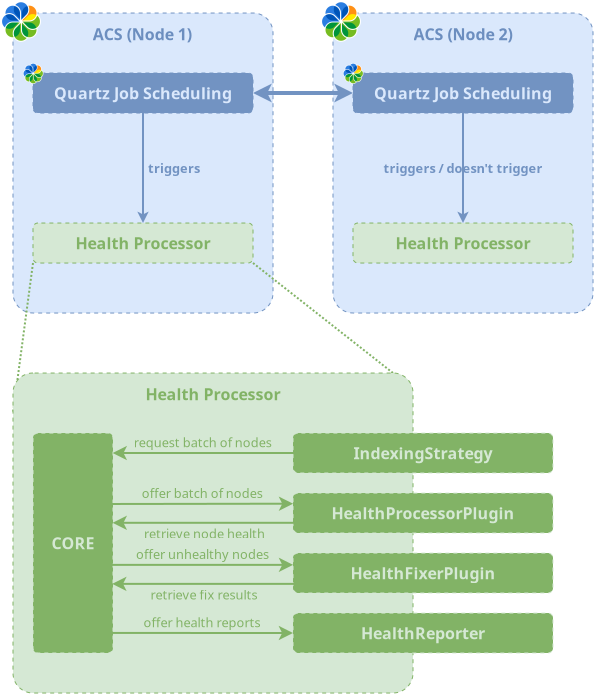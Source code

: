 <?xml version="1.0" encoding="UTF-8"?>
<dia:diagram xmlns:dia="http://www.lysator.liu.se/~alla/dia/">
  <dia:layer name="ACS" visible="true" connectable="true" active="true">
    <dia:object type="Standard - Box" version="0" id="O0">
      <dia:attribute name="obj_pos">
        <dia:point val="1,1"/>
      </dia:attribute>
      <dia:attribute name="obj_bb">
        <dia:rectangle val="0.975,0.975;14.025,16.025"/>
      </dia:attribute>
      <dia:attribute name="elem_corner">
        <dia:point val="1,1"/>
      </dia:attribute>
      <dia:attribute name="elem_width">
        <dia:real val="13"/>
      </dia:attribute>
      <dia:attribute name="elem_height">
        <dia:real val="15"/>
      </dia:attribute>
      <dia:attribute name="border_width">
        <dia:real val="0.05"/>
      </dia:attribute>
      <dia:attribute name="border_color">
        <dia:color val="#7293c2ff"/>
      </dia:attribute>
      <dia:attribute name="inner_color">
        <dia:color val="#dae8fcff"/>
      </dia:attribute>
      <dia:attribute name="show_background">
        <dia:boolean val="true"/>
      </dia:attribute>
      <dia:attribute name="line_style">
        <dia:enum val="1"/>
      </dia:attribute>
      <dia:attribute name="dashlength">
        <dia:real val="0.2"/>
      </dia:attribute>
      <dia:attribute name="corner_radius">
        <dia:real val="1"/>
      </dia:attribute>
    </dia:object>
    <dia:object type="Standard - Text" version="1" id="O1">
      <dia:attribute name="obj_pos">
        <dia:point val="7.5,1"/>
      </dia:attribute>
      <dia:attribute name="obj_bb">
        <dia:rectangle val="4.513,1.5;10.488,2.431"/>
      </dia:attribute>
      <dia:attribute name="text">
        <dia:composite type="text">
          <dia:attribute name="string">
            <dia:string>#ACS (Node 1)#</dia:string>
          </dia:attribute>
          <dia:attribute name="font">
            <dia:font family="sans" style="80" name="Helvetica-Bold"/>
          </dia:attribute>
          <dia:attribute name="height">
            <dia:real val="1.0"/>
          </dia:attribute>
          <dia:attribute name="pos">
            <dia:point val="7.5,2.243"/>
          </dia:attribute>
          <dia:attribute name="color">
            <dia:color val="#6c8ebfff"/>
          </dia:attribute>
          <dia:attribute name="alignment">
            <dia:enum val="1"/>
          </dia:attribute>
        </dia:composite>
      </dia:attribute>
      <dia:attribute name="valign">
        <dia:enum val="0"/>
      </dia:attribute>
      <dia:attribute name="margin">
        <dia:real val="0.5"/>
      </dia:attribute>
      <dia:connections>
        <dia:connection handle="0" to="O0" connection="1"/>
      </dia:connections>
    </dia:object>
    <dia:object type="Standard - Box" version="0" id="O2">
      <dia:attribute name="obj_pos">
        <dia:point val="2,4"/>
      </dia:attribute>
      <dia:attribute name="obj_bb">
        <dia:rectangle val="1.975,3.975;13.025,6.025"/>
      </dia:attribute>
      <dia:attribute name="elem_corner">
        <dia:point val="2,4"/>
      </dia:attribute>
      <dia:attribute name="elem_width">
        <dia:real val="11"/>
      </dia:attribute>
      <dia:attribute name="elem_height">
        <dia:real val="2"/>
      </dia:attribute>
      <dia:attribute name="border_width">
        <dia:real val="0.05"/>
      </dia:attribute>
      <dia:attribute name="border_color">
        <dia:color val="#7293c2ff"/>
      </dia:attribute>
      <dia:attribute name="inner_color">
        <dia:color val="#7293c2ff"/>
      </dia:attribute>
      <dia:attribute name="show_background">
        <dia:boolean val="true"/>
      </dia:attribute>
      <dia:attribute name="line_style">
        <dia:enum val="1"/>
      </dia:attribute>
      <dia:attribute name="dashlength">
        <dia:real val="0.2"/>
      </dia:attribute>
      <dia:attribute name="corner_radius">
        <dia:real val="0.25"/>
      </dia:attribute>
    </dia:object>
    <dia:object type="Standard - Text" version="1" id="O3">
      <dia:attribute name="obj_pos">
        <dia:point val="7.5,8.5"/>
      </dia:attribute>
      <dia:attribute name="obj_bb">
        <dia:rectangle val="7.5,7.906;7.5,8.651"/>
      </dia:attribute>
      <dia:attribute name="text">
        <dia:composite type="text">
          <dia:attribute name="string">
            <dia:string>##</dia:string>
          </dia:attribute>
          <dia:attribute name="font">
            <dia:font family="sans" style="0" name="Helvetica"/>
          </dia:attribute>
          <dia:attribute name="height">
            <dia:real val="0.8"/>
          </dia:attribute>
          <dia:attribute name="pos">
            <dia:point val="7.5,8.5"/>
          </dia:attribute>
          <dia:attribute name="color">
            <dia:color val="#000000ff"/>
          </dia:attribute>
          <dia:attribute name="alignment">
            <dia:enum val="0"/>
          </dia:attribute>
        </dia:composite>
      </dia:attribute>
      <dia:attribute name="valign">
        <dia:enum val="3"/>
      </dia:attribute>
      <dia:connections>
        <dia:connection handle="0" to="O0" connection="8"/>
      </dia:connections>
    </dia:object>
    <dia:object type="Standard - Text" version="1" id="O4">
      <dia:attribute name="obj_pos">
        <dia:point val="7.5,5"/>
      </dia:attribute>
      <dia:attribute name="obj_bb">
        <dia:rectangle val="2.498,4.534;12.502,5.466"/>
      </dia:attribute>
      <dia:attribute name="text">
        <dia:composite type="text">
          <dia:attribute name="string">
            <dia:string>#Quartz Job Scheduling#</dia:string>
          </dia:attribute>
          <dia:attribute name="font">
            <dia:font family="sans" style="80" name="Helvetica-Bold"/>
          </dia:attribute>
          <dia:attribute name="height">
            <dia:real val="1.0"/>
          </dia:attribute>
          <dia:attribute name="pos">
            <dia:point val="7.5,5.277"/>
          </dia:attribute>
          <dia:attribute name="color">
            <dia:color val="#dae8fcff"/>
          </dia:attribute>
          <dia:attribute name="alignment">
            <dia:enum val="1"/>
          </dia:attribute>
        </dia:composite>
      </dia:attribute>
      <dia:attribute name="valign">
        <dia:enum val="2"/>
      </dia:attribute>
    </dia:object>
    <dia:object type="Standard - Box" version="0" id="O5">
      <dia:attribute name="obj_pos">
        <dia:point val="2,11.5"/>
      </dia:attribute>
      <dia:attribute name="obj_bb">
        <dia:rectangle val="1.975,11.475;13.025,13.525"/>
      </dia:attribute>
      <dia:attribute name="elem_corner">
        <dia:point val="2,11.5"/>
      </dia:attribute>
      <dia:attribute name="elem_width">
        <dia:real val="11"/>
      </dia:attribute>
      <dia:attribute name="elem_height">
        <dia:real val="2"/>
      </dia:attribute>
      <dia:attribute name="border_width">
        <dia:real val="0.05"/>
      </dia:attribute>
      <dia:attribute name="border_color">
        <dia:color val="#82b366ff"/>
      </dia:attribute>
      <dia:attribute name="inner_color">
        <dia:color val="#d5e8d4ff"/>
      </dia:attribute>
      <dia:attribute name="show_background">
        <dia:boolean val="true"/>
      </dia:attribute>
      <dia:attribute name="line_style">
        <dia:enum val="1"/>
      </dia:attribute>
      <dia:attribute name="dashlength">
        <dia:real val="0.2"/>
      </dia:attribute>
      <dia:attribute name="corner_radius">
        <dia:real val="0.25"/>
      </dia:attribute>
    </dia:object>
    <dia:object type="Standard - Text" version="1" id="O6">
      <dia:attribute name="obj_pos">
        <dia:point val="7.5,12.5"/>
      </dia:attribute>
      <dia:attribute name="obj_bb">
        <dia:rectangle val="3.649,12.034;11.351,12.966"/>
      </dia:attribute>
      <dia:attribute name="text">
        <dia:composite type="text">
          <dia:attribute name="string">
            <dia:string>#Health Processor#</dia:string>
          </dia:attribute>
          <dia:attribute name="font">
            <dia:font family="sans" style="80" name="Helvetica-Bold"/>
          </dia:attribute>
          <dia:attribute name="height">
            <dia:real val="1.0"/>
          </dia:attribute>
          <dia:attribute name="pos">
            <dia:point val="7.5,12.777"/>
          </dia:attribute>
          <dia:attribute name="color">
            <dia:color val="#82b366ff"/>
          </dia:attribute>
          <dia:attribute name="alignment">
            <dia:enum val="1"/>
          </dia:attribute>
        </dia:composite>
      </dia:attribute>
      <dia:attribute name="valign">
        <dia:enum val="2"/>
      </dia:attribute>
    </dia:object>
    <dia:object type="Standard - Line" version="0" id="O7">
      <dia:attribute name="obj_pos">
        <dia:point val="7.5,6"/>
      </dia:attribute>
      <dia:attribute name="obj_bb">
        <dia:rectangle val="7.213,5.95;7.787,11.55"/>
      </dia:attribute>
      <dia:attribute name="conn_endpoints">
        <dia:point val="7.5,6"/>
        <dia:point val="7.5,11.5"/>
      </dia:attribute>
      <dia:attribute name="numcp">
        <dia:int val="1"/>
      </dia:attribute>
      <dia:attribute name="line_color">
        <dia:color val="#7293c2ff"/>
      </dia:attribute>
      <dia:attribute name="end_arrow">
        <dia:enum val="22"/>
      </dia:attribute>
      <dia:attribute name="end_arrow_length">
        <dia:real val="0.35"/>
      </dia:attribute>
      <dia:attribute name="end_arrow_width">
        <dia:real val="0.35"/>
      </dia:attribute>
      <dia:connections>
        <dia:connection handle="0" to="O2" connection="6"/>
        <dia:connection handle="1" to="O5" connection="1"/>
      </dia:connections>
    </dia:object>
    <dia:object type="Standard - Text" version="1" id="O8">
      <dia:attribute name="obj_pos">
        <dia:point val="7.5,8.75"/>
      </dia:attribute>
      <dia:attribute name="obj_bb">
        <dia:rectangle val="7.75,8.377;10.635,9.123"/>
      </dia:attribute>
      <dia:attribute name="text">
        <dia:composite type="text">
          <dia:attribute name="string">
            <dia:string>#triggers#</dia:string>
          </dia:attribute>
          <dia:attribute name="font">
            <dia:font family="sans" style="80" name="Helvetica-Bold"/>
          </dia:attribute>
          <dia:attribute name="height">
            <dia:real val="0.8"/>
          </dia:attribute>
          <dia:attribute name="pos">
            <dia:point val="7.75,8.972"/>
          </dia:attribute>
          <dia:attribute name="color">
            <dia:color val="#7293c2ff"/>
          </dia:attribute>
          <dia:attribute name="alignment">
            <dia:enum val="0"/>
          </dia:attribute>
        </dia:composite>
      </dia:attribute>
      <dia:attribute name="valign">
        <dia:enum val="2"/>
      </dia:attribute>
      <dia:attribute name="margin">
        <dia:real val="0.25"/>
      </dia:attribute>
      <dia:connections>
        <dia:connection handle="0" to="O7" connection="0"/>
      </dia:connections>
    </dia:object>
    <dia:object type="Standard - Box" version="0" id="O9">
      <dia:attribute name="obj_pos">
        <dia:point val="17,1"/>
      </dia:attribute>
      <dia:attribute name="obj_bb">
        <dia:rectangle val="16.975,0.975;30.025,16.025"/>
      </dia:attribute>
      <dia:attribute name="elem_corner">
        <dia:point val="17,1"/>
      </dia:attribute>
      <dia:attribute name="elem_width">
        <dia:real val="13"/>
      </dia:attribute>
      <dia:attribute name="elem_height">
        <dia:real val="15"/>
      </dia:attribute>
      <dia:attribute name="border_width">
        <dia:real val="0.05"/>
      </dia:attribute>
      <dia:attribute name="border_color">
        <dia:color val="#7293c2ff"/>
      </dia:attribute>
      <dia:attribute name="inner_color">
        <dia:color val="#dae8fcff"/>
      </dia:attribute>
      <dia:attribute name="show_background">
        <dia:boolean val="true"/>
      </dia:attribute>
      <dia:attribute name="line_style">
        <dia:enum val="1"/>
      </dia:attribute>
      <dia:attribute name="dashlength">
        <dia:real val="0.2"/>
      </dia:attribute>
      <dia:attribute name="corner_radius">
        <dia:real val="1"/>
      </dia:attribute>
    </dia:object>
    <dia:object type="Standard - Text" version="1" id="O10">
      <dia:attribute name="obj_pos">
        <dia:point val="23.5,1"/>
      </dia:attribute>
      <dia:attribute name="obj_bb">
        <dia:rectangle val="20.512,1.5;26.488,2.431"/>
      </dia:attribute>
      <dia:attribute name="text">
        <dia:composite type="text">
          <dia:attribute name="string">
            <dia:string>#ACS (Node 2)#</dia:string>
          </dia:attribute>
          <dia:attribute name="font">
            <dia:font family="sans" style="80" name="Helvetica-Bold"/>
          </dia:attribute>
          <dia:attribute name="height">
            <dia:real val="1.0"/>
          </dia:attribute>
          <dia:attribute name="pos">
            <dia:point val="23.5,2.243"/>
          </dia:attribute>
          <dia:attribute name="color">
            <dia:color val="#6c8ebfff"/>
          </dia:attribute>
          <dia:attribute name="alignment">
            <dia:enum val="1"/>
          </dia:attribute>
        </dia:composite>
      </dia:attribute>
      <dia:attribute name="valign">
        <dia:enum val="0"/>
      </dia:attribute>
      <dia:attribute name="margin">
        <dia:real val="0.5"/>
      </dia:attribute>
      <dia:connections>
        <dia:connection handle="0" to="O9" connection="1"/>
      </dia:connections>
    </dia:object>
    <dia:object type="Standard - Box" version="0" id="O11">
      <dia:attribute name="obj_pos">
        <dia:point val="18,4"/>
      </dia:attribute>
      <dia:attribute name="obj_bb">
        <dia:rectangle val="17.975,3.975;29.025,6.025"/>
      </dia:attribute>
      <dia:attribute name="elem_corner">
        <dia:point val="18,4"/>
      </dia:attribute>
      <dia:attribute name="elem_width">
        <dia:real val="11"/>
      </dia:attribute>
      <dia:attribute name="elem_height">
        <dia:real val="2"/>
      </dia:attribute>
      <dia:attribute name="border_width">
        <dia:real val="0.05"/>
      </dia:attribute>
      <dia:attribute name="border_color">
        <dia:color val="#7293c2ff"/>
      </dia:attribute>
      <dia:attribute name="inner_color">
        <dia:color val="#7293c2ff"/>
      </dia:attribute>
      <dia:attribute name="show_background">
        <dia:boolean val="true"/>
      </dia:attribute>
      <dia:attribute name="line_style">
        <dia:enum val="1"/>
      </dia:attribute>
      <dia:attribute name="dashlength">
        <dia:real val="0.2"/>
      </dia:attribute>
      <dia:attribute name="corner_radius">
        <dia:real val="0.25"/>
      </dia:attribute>
    </dia:object>
    <dia:object type="Standard - Text" version="1" id="O12">
      <dia:attribute name="obj_pos">
        <dia:point val="23.5,8.5"/>
      </dia:attribute>
      <dia:attribute name="obj_bb">
        <dia:rectangle val="23.5,7.906;23.5,8.651"/>
      </dia:attribute>
      <dia:attribute name="text">
        <dia:composite type="text">
          <dia:attribute name="string">
            <dia:string>##</dia:string>
          </dia:attribute>
          <dia:attribute name="font">
            <dia:font family="sans" style="0" name="Helvetica"/>
          </dia:attribute>
          <dia:attribute name="height">
            <dia:real val="0.8"/>
          </dia:attribute>
          <dia:attribute name="pos">
            <dia:point val="23.5,8.5"/>
          </dia:attribute>
          <dia:attribute name="color">
            <dia:color val="#000000ff"/>
          </dia:attribute>
          <dia:attribute name="alignment">
            <dia:enum val="0"/>
          </dia:attribute>
        </dia:composite>
      </dia:attribute>
      <dia:attribute name="valign">
        <dia:enum val="3"/>
      </dia:attribute>
      <dia:connections>
        <dia:connection handle="0" to="O9" connection="8"/>
      </dia:connections>
    </dia:object>
    <dia:object type="Standard - Text" version="1" id="O13">
      <dia:attribute name="obj_pos">
        <dia:point val="23.5,5"/>
      </dia:attribute>
      <dia:attribute name="obj_bb">
        <dia:rectangle val="18.497,4.534;28.503,5.466"/>
      </dia:attribute>
      <dia:attribute name="text">
        <dia:composite type="text">
          <dia:attribute name="string">
            <dia:string>#Quartz Job Scheduling#</dia:string>
          </dia:attribute>
          <dia:attribute name="font">
            <dia:font family="sans" style="80" name="Helvetica-Bold"/>
          </dia:attribute>
          <dia:attribute name="height">
            <dia:real val="1.0"/>
          </dia:attribute>
          <dia:attribute name="pos">
            <dia:point val="23.5,5.277"/>
          </dia:attribute>
          <dia:attribute name="color">
            <dia:color val="#dae8fcff"/>
          </dia:attribute>
          <dia:attribute name="alignment">
            <dia:enum val="1"/>
          </dia:attribute>
        </dia:composite>
      </dia:attribute>
      <dia:attribute name="valign">
        <dia:enum val="2"/>
      </dia:attribute>
    </dia:object>
    <dia:object type="Standard - Box" version="0" id="O14">
      <dia:attribute name="obj_pos">
        <dia:point val="18,11.5"/>
      </dia:attribute>
      <dia:attribute name="obj_bb">
        <dia:rectangle val="17.975,11.475;29.025,13.525"/>
      </dia:attribute>
      <dia:attribute name="elem_corner">
        <dia:point val="18,11.5"/>
      </dia:attribute>
      <dia:attribute name="elem_width">
        <dia:real val="11"/>
      </dia:attribute>
      <dia:attribute name="elem_height">
        <dia:real val="2"/>
      </dia:attribute>
      <dia:attribute name="border_width">
        <dia:real val="0.05"/>
      </dia:attribute>
      <dia:attribute name="border_color">
        <dia:color val="#82b366ff"/>
      </dia:attribute>
      <dia:attribute name="inner_color">
        <dia:color val="#d5e8d4ff"/>
      </dia:attribute>
      <dia:attribute name="show_background">
        <dia:boolean val="true"/>
      </dia:attribute>
      <dia:attribute name="line_style">
        <dia:enum val="1"/>
      </dia:attribute>
      <dia:attribute name="dashlength">
        <dia:real val="0.2"/>
      </dia:attribute>
      <dia:attribute name="corner_radius">
        <dia:real val="0.25"/>
      </dia:attribute>
    </dia:object>
    <dia:object type="Standard - Text" version="1" id="O15">
      <dia:attribute name="obj_pos">
        <dia:point val="23.5,12.5"/>
      </dia:attribute>
      <dia:attribute name="obj_bb">
        <dia:rectangle val="19.649,12.034;27.351,12.966"/>
      </dia:attribute>
      <dia:attribute name="text">
        <dia:composite type="text">
          <dia:attribute name="string">
            <dia:string>#Health Processor#</dia:string>
          </dia:attribute>
          <dia:attribute name="font">
            <dia:font family="sans" style="80" name="Helvetica-Bold"/>
          </dia:attribute>
          <dia:attribute name="height">
            <dia:real val="1.0"/>
          </dia:attribute>
          <dia:attribute name="pos">
            <dia:point val="23.5,12.777"/>
          </dia:attribute>
          <dia:attribute name="color">
            <dia:color val="#82b366ff"/>
          </dia:attribute>
          <dia:attribute name="alignment">
            <dia:enum val="1"/>
          </dia:attribute>
        </dia:composite>
      </dia:attribute>
      <dia:attribute name="valign">
        <dia:enum val="2"/>
      </dia:attribute>
    </dia:object>
    <dia:object type="Standard - Line" version="0" id="O16">
      <dia:attribute name="obj_pos">
        <dia:point val="23.5,6"/>
      </dia:attribute>
      <dia:attribute name="obj_bb">
        <dia:rectangle val="23.213,5.95;23.787,11.55"/>
      </dia:attribute>
      <dia:attribute name="conn_endpoints">
        <dia:point val="23.5,6"/>
        <dia:point val="23.5,11.5"/>
      </dia:attribute>
      <dia:attribute name="numcp">
        <dia:int val="1"/>
      </dia:attribute>
      <dia:attribute name="line_color">
        <dia:color val="#7293c2ff"/>
      </dia:attribute>
      <dia:attribute name="end_arrow">
        <dia:enum val="22"/>
      </dia:attribute>
      <dia:attribute name="end_arrow_length">
        <dia:real val="0.35"/>
      </dia:attribute>
      <dia:attribute name="end_arrow_width">
        <dia:real val="0.35"/>
      </dia:attribute>
      <dia:connections>
        <dia:connection handle="0" to="O11" connection="6"/>
        <dia:connection handle="1" to="O14" connection="1"/>
      </dia:connections>
    </dia:object>
    <dia:object type="Standard - Text" version="1" id="O17">
      <dia:attribute name="obj_pos">
        <dia:point val="23.5,8.75"/>
      </dia:attribute>
      <dia:attribute name="obj_bb">
        <dia:rectangle val="19.02,8.377;27.98,9.123"/>
      </dia:attribute>
      <dia:attribute name="text">
        <dia:composite type="text">
          <dia:attribute name="string">
            <dia:string>#triggers / doesn't trigger#</dia:string>
          </dia:attribute>
          <dia:attribute name="font">
            <dia:font family="sans" style="80" name="Helvetica-Bold"/>
          </dia:attribute>
          <dia:attribute name="height">
            <dia:real val="0.8"/>
          </dia:attribute>
          <dia:attribute name="pos">
            <dia:point val="23.5,8.972"/>
          </dia:attribute>
          <dia:attribute name="color">
            <dia:color val="#7293c2ff"/>
          </dia:attribute>
          <dia:attribute name="alignment">
            <dia:enum val="1"/>
          </dia:attribute>
        </dia:composite>
      </dia:attribute>
      <dia:attribute name="valign">
        <dia:enum val="2"/>
      </dia:attribute>
      <dia:attribute name="margin">
        <dia:real val="0.25"/>
      </dia:attribute>
      <dia:connections>
        <dia:connection handle="0" to="O16" connection="0"/>
      </dia:connections>
    </dia:object>
    <dia:object type="Standard - Line" version="0" id="O18">
      <dia:attribute name="obj_pos">
        <dia:point val="13,5"/>
      </dia:attribute>
      <dia:attribute name="obj_bb">
        <dia:rectangle val="12.9,4.526;18.1,5.474"/>
      </dia:attribute>
      <dia:attribute name="conn_endpoints">
        <dia:point val="13,5"/>
        <dia:point val="18,5"/>
      </dia:attribute>
      <dia:attribute name="numcp">
        <dia:int val="1"/>
      </dia:attribute>
      <dia:attribute name="line_color">
        <dia:color val="#7293c2ff"/>
      </dia:attribute>
      <dia:attribute name="line_width">
        <dia:real val="0.2"/>
      </dia:attribute>
      <dia:attribute name="start_arrow">
        <dia:enum val="22"/>
      </dia:attribute>
      <dia:attribute name="start_arrow_length">
        <dia:real val="0.5"/>
      </dia:attribute>
      <dia:attribute name="start_arrow_width">
        <dia:real val="0.5"/>
      </dia:attribute>
      <dia:attribute name="end_arrow">
        <dia:enum val="22"/>
      </dia:attribute>
      <dia:attribute name="end_arrow_length">
        <dia:real val="0.5"/>
      </dia:attribute>
      <dia:attribute name="end_arrow_width">
        <dia:real val="0.5"/>
      </dia:attribute>
      <dia:connections>
        <dia:connection handle="0" to="O2" connection="4"/>
        <dia:connection handle="1" to="O11" connection="3"/>
      </dia:connections>
    </dia:object>
    <dia:object type="Standard - Image" version="0" id="O19">
      <dia:attribute name="obj_pos">
        <dia:point val="0.4,0.4"/>
      </dia:attribute>
      <dia:attribute name="obj_bb">
        <dia:rectangle val="0.4,0.4;2.4,2.445"/>
      </dia:attribute>
      <dia:attribute name="elem_corner">
        <dia:point val="0.4,0.4"/>
      </dia:attribute>
      <dia:attribute name="elem_width">
        <dia:real val="2"/>
      </dia:attribute>
      <dia:attribute name="elem_height">
        <dia:real val="2.045"/>
      </dia:attribute>
      <dia:attribute name="draw_border">
        <dia:boolean val="false"/>
      </dia:attribute>
      <dia:attribute name="keep_aspect">
        <dia:boolean val="true"/>
      </dia:attribute>
      <dia:attribute name="file">
        <dia:string>#/home/lars/Downloads/alfresco.png#</dia:string>
      </dia:attribute>
      <dia:attribute name="inline_data">
        <dia:boolean val="true"/>
      </dia:attribute>
      <dia:attribute name="pixbuf">
        <dia:composite type="pixbuf">
          <dia:attribute name="data">
            <dia:data>iVBORw0KGgoAAAANSUhEUgAAAQkAAAEPCAYAAABRMTF5AAAABHNCSVQICAgIfAhkiAAAIABJREFU
eJztnXt8FPW5/z+T3WQ3CZtkgYTcSYJICKjhVkBRoxSsqCUocooeINCeUrUK7fFWrZVqvWLPgXq0
pe1PgrbSWsFYvBJBFFSQu5KEi+QCuZEAm83msslmM78/ZicsIfOdmd25Z96vFy8M3+/Mft3MfvZ5
nu/zfR4KJoMamqbzASQQprRQFHVIqfWYaA9K7QWYyE9ACPIBZAEoACMKV4Vwq8MAWgDsAFAN4JAp
IMbHFAkDEhCFQjCCcL3ML+cGIxo7AOwwRcN4mCJhEGiaLgQjDIUA4lVcSg2AEgDFpmAYA1MkdAxN
01kAigJ/Rqq5Fg5qAKwBIxgtai/GxGTQQNN0AU3TxbS+KKYZUTMxMZELmhGHHSp/2MPFFAsTE6mh
aTqL1r849McUC51gxiQ0DE3TCQBWAnhSqnt6vL042tCNuhY/6lp6AABHG7rh8fZeMtdhj0BuShQA
IC3BirQEC3JTouCwR0i1HDeANRRFrZLqhibSY4qERqFpugBAMcIMSB5t7MbXVV3YW+XF0UYf6gPC
EA6pCVbkJkdiSrYd38u2ITc5Ktxb1gAooihqR9iLM5EcUyQ0RsB6WAVgRaj32FbRiW0VHdh+tHNA
C0FqHPYI3JgbjZljYzBzbHQ4t1pLUdRKqdZlIg2mSGgImkmCKkYI2ZBHG7vx+pcexYSBC1YwFl/t
CNXCOAygkKKoamlXZhIqpkhoBJqmi8DkFIhKhCo52I6Sg23YW90ly7rCYUqWDYUThqBwQqzYS91g
3I8SGZZlIhJTJDQATdOrIDI4WXKwHa986pYkxiA3qQlW3HdDfChi8QuKotbIsSYT4ZgioTI0TRcD
WCJ0/t4qL577sAXHGrvlW5RMTMmy4b4b4jEl2y7msg0URRXJtCQTAZgioRKBAGUxgLlC5nu8vXju
AxfePdQu67qUYG5+LH41xylmK9UUChUxRUIFAgKxAwIDlNsqOvH4O+dUDUhKjcMegWfmDROzG2IK
hUqYIqECNE0fggCBMJL1wMWi6Q7cd0O8UKvCFAoVMEVCYYTGIOpaenD/m2d1GXsQy5jkKLx813Ck
JViFTDeFQmFMkVAQoQJxtLEbRa81Gcq94MNhj0DxsiShuRWmUCiIKRIKEciDWM83r+RgOx5/55z8
C9Ioz8wbJnSrdClFUcUyL8cEpkgoQuAcxqd88wa7QLCIEIoJZvUr+TFFQmYCOxnV4MmkNAXiYgQK
hRtAlln1Sl4ERYpMwqIEpkCIhn0/eIQiHsz7W0CaRF/aNuCQKSzCMS2JAQh8+7MPVn7QUMEA06sD
fwCm3PwhBHpVCEm33lbRiQc2Noe3YANTvDRJSIbmKwDOgmkZkAXxLQM+C/y9A4Hfp3ls/QKDXiQC
glAARgzYvxWpNj0YdzHEInLXQ2oO40KrgEF72GxQikTA/CwCIwqhNKkJm7auXsx7pVEXB7TUZkxy
FDYsS5KyIlaovAvGvSkZTO7KoBGJIGEohEbKz28/yhSHKTlo3IxKqbgxNxov35Wo9jKC2QCmVcAO
tRciN4YXiUB+wkqoZDEIwePtRcnBdrzxlaev7qTJpTxysxOLpzvUXkZ/asBUEjOsdWFIkQgqILsS
6nazEs32o514/SsP9lZ51V6K5nDYI7Dp3mSh6dtK4wZTNGiN0cTCUCKhZ3Hoz97qLjz/gQtHB8HZ
DTFMybKheNkItZdBwg1gpZGyQQ0jEgG3YhUkjDew3+YVjT7eHYjc5CjE2SmpS87j3UPteO4Dl7kD
EgRvolX5P4DdLwKeWv6bDR8H2OKBxPFAXAbzd/o1UizTMBXAdS8SgYDkGoTZPXtvlRdfV3fhaEO3
JKXnp2TZkJsShdzkKEzJtoVlInu8vXj1Uzde/8oT1pqMQmqCFZvvTeYW465WYP0koMsd+oukXc0I
xqibwxWNDWAsC926ILoWiVBqQ7LUtfRgW0Un9lZ5sf1op7QLGwBv2zmkxEXg9qlJ+OXNKSHd41hj
Nx7bfH5QuyBerxctbjfm5Dvxxj2XcU/csxrYvVqaF7XFATk3A3k/ClUw3GAqgO+QZkHKokuRCLSH
K0EIOxZqVJf2+Xw4cfK7vp/ttkhMGjUMLy0ahWmjhoi612C0Knw+H86dPw9Pmwc+nw8AYLFYUP3K
dUgfypFk5akFXpso/WIc6UDeQmDCTxk3RRy67CuiO5GgaboQTG1Iwb+hupaevi1GNXz7+oZ6tLgH
Nn1HDB2Ch+fmiLYuth/txGObjVXSrj/tHR1oPtuMjo6OAcfnTE7H+w+P477Be0uAkx/KszjWupj2
MBPLEM5hAAV6cj90JRJi3Yu6lh68st2tavk3v9+PYyeO886z2yKx8tbL8Nx/ZAq+t1HdD4/Hg8am
M31WAxcWiwWu9TdyxyYqPwK2LJZhhf3I/ykw7SExloUbjFDo4pi7LkQisLW5BgJLz3u8vXj9K49q
lkMwzWeb0Xz2rOD5I4YOwao7R+FnM5MFzfd4e1H0WpMhhILPchiI+28ZjT8syeGe8KfR4QUwhWKL
A6Y+BExYLvQK3TQg0rxIhFJZ+vkPXZo5E3Hi5He834gDcUX2MHzwyJXcPnc/Hn/nnG7Tu/1+P840
neF0yUg4YuxoLSZsbH3+BHBwXRirE8nwccDsl5mdEWFovsKW6idmSIgRCI+3F/e/2YwHNjZrRiA8
Hk9IAgEA31adQ9Z9n+OpdwTs9UNUNSdN4fF4cOLkdyEJBAB4Orwo2X+ee4I0OQ/COVsGvHmjmJ2V
9YEcH82iWUtCjEDsrfLi/o1nVXct+nO6thaetvB3IcRYFXqxKMKxHvoz8bLh2P/sJO4JSrkc/Um7
Grhtg9BYhWYtCk1aEmIE4pVP3Shar72aDH6/XxKBABirYvyDu8nfmAH0YFF4vV7UnDoliUAAwOEq
F3lC+tWSvI5o6r5kkrqajwiZrVmLQnMiIVQgWPfi1U9V+IYQgJjgmxDcbZ2Y/9IBQe6HyM5YiuLx
eFB9qgbeLukOsPn9fryytZ57gtIuRzBdrcCmQiZVnJ/1gQxiTaE5kQCzi8ErEEtea1IkUzJUpLIi
gvH7/XhyYxke2FDJO/eZecPUqubESYvbjdN1tejtld7q2/gloQSgmiIBMEJR+oBQodgRSBbUDJoS
iUAeBHGbs66lB0tea9J8Z6t2iS2JYF5+/wQW/fE74hy27JsGqjkBYLaC6xsI3/ZhcrCS4Iqxh7jU
RphQxAMoCVjUmkAbTxD6MimJiVJHG7txx6uNmhcIn88X8q6GUP726UnMeq6cOMdhj8CGZUmyrkMI
9Q31onJFQqHD242yWkLAVviWpLwIE4qrwFjUmkATIhEwr4pJczzeXjy2+bzmApQDIacVEcwnB0/j
v/56kjhnTHIUHr3Zqch6BqL5bLNkAUo+3vqK5HKoFLwcCGFCsUQrgUxNiAR4elOwMQitWxAsXq9y
VaX+uvU73hjFoukOIWXpJafF7Zbdggjm82MEMYoTnu6uCKUPALVf8M1ao4X4hOoiEYhDEAOV97/Z
rBuBACBp5F4IL79/An/a1kies3C4ovEJj8cjawxiIE7Ut3EPijuEpQzvLeHbHo0Hj4WtBKqKRGC7
hxiHeP5Dl6LHuqVASUuC5ed/PYJt5a2c4w57BH41Rxm3w+v1ok5hgQCA5hbCbtdwjcQkgulqBbbe
z5fodT1N06oeL1fbkiAGZ7ZVdOINHdZNkGOLjw+/3487XjpEjNnMzY+V3e3w+/2ob2hQ5T3o7vGj
pZ0jJd8Wp+xihHK2DPjs13yzVqm526GaSASCMpwnc+paenTZH1OpoOVAuNs6cfPz3xLnPDtvqKxr
ONN0RnF3K5hD1dzWlCZdDgCo+Cdf3Yt4qLjboYpIBB395uRxgxdUkYsvyhuJ8YnUBKtsvSs8Ho9i
OxlcEI/May14GUwpr9uxRK0gplqWBLHk/etfeXQXh9ASvyguR+157g/LvTfESx7E9Pv9qsQh+nPg
pG4KPl0MG58gU6zASi5BcZEI6o0xIHUtPZo9jyGEjg71T2B6u3z40R8qOMcd9gjJrYkzTWdUiUMY
isqP+LZFr6dpukCh1fShhiVBtCJe2e423QwJ+KK8EbtPcm8JLprukMyaaO/oUN3NMAz81oTiOx2K
igSfFbG3yqtqPUqjUbj6MOeYlNZE81lCpqPCNLfp/AvGU8uXjTlX6diE0pZEEUhWhI7dDC1y5nwb
MYgpRd0Jj8cj+bH4cOjuodVeQvjsfpFvxioFVtGH0iJBtCLMYKX0rPoX99mO1ARr2ELR2HQmrOul
Ji3BovYSwoffmihUMm9CMZEIBFw4+3SaVoQ88FsT4poDBdPe0SH7addBC9maiAdQqNBKFLUkirgG
6lp6DGNFxMRor3Tcq1u5q1lNyQq9T6mWYhGGw1PLl2BVpNBKlBGJgGnEqXyvbDetCDn5tuoccacj
lFJ3Pp9PU7EIQahRDDccyjeSRq9XKoCplCVRCI6Apcfbq+kydEbhhXdPcY6FEpc4d56/KK8aTMwm
uE/CCtJqh8qP+IRNEZdDKZEo4BrYVtFpqLyI2JgYtZcwIB8d5I5LjEmOEu1ytLi1mdmYm6rN9z9k
yAHMAiWWoKQlMSDbKnRmsgogIkLtw7WX4u3yEUvyi3E5PB6PZrMrs5I4/j/qvlR2IVLBkzOhxBJk
f5oDNSMGlathtytfBUoIL205zTkm5gi5HJXApSIrkUMkuginQ7XM2TKiy6FEmrYSX3mcVsTXVcbY
0eiP3aZNkThyivthuzFXuCWh5nF4EqNTCTUjmslH6DUNeZejQO6XV0IkCrgG9larV3dATrRqSbjb
OokVpYVYE16vV7O5Edlcrgagv6BlMORDXwVyv7wSIsHZkci4loRN7SVwsuFz7tyGscmRvNdredvz
B/nDuAeNKxKyd/ySVSQC+7ic8Qg9FbcVg91u12TwEgC+PM7tcuSm8Hf80qqrAQDzpgwfeKCrFWjl
jsdoHk8tKS4RL3e+hNxPMqfKHW0wpkCwxDnkqf4ULt81cidV5QqwJNQsTUciPjaKO2ip152NYMiW
UJacL62aSHxtkDRsLrSYng0wZzm4GMPTO9Tv92s2HjF1NKESOH9/C+1TSxS6AjlfWm6RyOIaqHNx
VDU2CI4hoR+ckhtSijYpqcrbpV1hv2dWKvfgyQ+UW4hckDMvZT0RqppI1LcYWyQsFgscQ7Tpchyq
5haJVCe3SGjVioiKtKBwCkfPU0+tvuMRLGR3Q9bgpdwiwalwRxu1+cBJiUOjcYmdR7kTi+LsFOeY
z6fNONKtk5K5B41gRQCqHk6TWyQ42/cZ6bwGFwnx8Zrc5Whp5xboXEJcQquWxBO3c5YpEdKYVx+c
LSON6tqSGPQkxKvWeElyujUoEqNT45CfxWGxeWr1nR8hHM6SkFKgikjsrdLmNpocDBsqb8esUDhc
rc0TnKFwz+x07sGD65RbiIExLQmZiYyMREK8rEIvmh6DeHrxsVH4xRxC6z6juBoqI5tIqNWSTIsk
Dk9UewmCSSPsbmiNJ++8jHuw4p/6q0SlUeR8IrJkvDdyk6OQ5rT0BdqEHnU+2tANj7cXRxu70eql
FXF9WGtCDw1sUkOsd6k0SQkxZCvCdDUkQ7YngqKoHTQtTQ+EtAQrpmTb8L1sO3KTI3kzA0lMybr0
8FV9Sw+ONvqwt8qLr6u6yE1nQyRxeKIuREIvvPLjXO7Bui8HS8BSETT7tTFzbDRmjo3BlCyb7N9u
qQlWpCZY+2oqsMVwtlV04OuqLkm2ayMjI5E4fDiaz54N+16DnSuznZg/leDC7V6t3GIGAaqIBFdW
X25yFBZf7cCNudGSd70Wg8Megbn5sZibz5y/ePdQO7ZVdGBbRXhVtIY6h6LF7dZsvoEesFosePP+
cdwT6r40xlkNDaGKSPQ/H1A4IRaLpzvCciPkhBWM+pYelBxsx+tfeUKyLiwWC1JTUlFzqkaGVQ4O
7p+ThXHphMNz/A139YmNUHUL4G76KgFyi4QbHIkebMNaKbtby01qghX33hCPRdMd2H60E69sd6NO
5BmU2JgYDHUOxXmXNkvSa5m8TCf+ZxFhR+PQn41xTmMgho8njcqa+CK3SBwCcP1AA9sfTENMFPc5
AS0T7I68+qlbtGWROHw4Ojo6NFubQYvE2KPw8WOE7OOuVmVjEUkEl9FHAS6JP1pkS0LXIsGJFAJR
sv88vjnVgT0nmF2DijoPOrr8nPPHpg9BTJQVI4fbcOXIIfjRtOFIiA3vLWAtC1YshMC4HSmoPlWj
2dL0WsJiseDvK65C+lCCO1p6v/R5EbF+Rgz6/u5l/lsMLVag3QK4LMx/uwI/iyXxCtLoIfE3FI7c
IrEDHJaEWCrqvfhjaT0OVHlw5JQb7jbxQcT+BVfuWQdEWi3IGuHAxOw4LLshGbOvIBQv4cBhj8Aj
NztROCEWz33YIij3wm63Iy0lFafruPt0mjD88rbLUDiJkN5e+RFfRWlhRNFAWheQ3g0kdQOREmzh
J/Qwf9KC/q3dAjRFAnVRQK3AeqhxhJwQoDr0BfIjt0iEVZ5p98k2vPReLT453BSSKAjB1+PHiboW
nKhrwT93nYLVYsGV2U4sK0jBfbMJhUwGYExyFIqXJuGNrzx4/kMX73yHw4HkpBFobDoT6vINT+G0
DLx4Vxb3hK7W8IKVwcKQplBRnVg/kO0HsgNfJlV2fsFIJMYkZD1FKJtI0DT9KwAPir2u9nw3XtxS
i9c/q5VNGEj0+P048N1ZHPjuLFauL8eky4ZiTdHlmDZKeKWpRdMd+F62DY9tPs+bmDV06FB4u7xm
otUAXJE9DO/8Mo886b0lobkZsX5gfAeQ3iWNxRAO2V7mT7sFqLIBx2OA7n7uOFkk/pem6SyKolbK
sTzJRSLQQfx1ALeJuW73yTY8+MZJ7D7WDL9fpN8nEz1+P/Yca8b0XzUjM8mB3y8aTU7iCWJMchSK
lyXh+Q9dKDnI3esCAFJTGIvFFIoLXJE9DN+8MJk8ac9q8TkRST5gfDs58KgWrHCN72CsiyMxjHCk
XS3k6hWBbl4FFEVJGsiUVCQCAvENAKIDFczuk2346Z+P4tuqc1IuRXJONXlw5+8PYMTQIfi/pZcL
EguHPQLPzBuG3OQoXvfDFIoLCBKIyo/E7WbE+oGJ7cq5FOHCWhfHowHbRKFXXQXgEE3ThRRFSRbM
lEwkAj0/dwMQFInxeHvx4Js1+H+lJzVjOQjhzPk23Pn7A8hMcuCDR68iJ/YEWDTdgTSnFY9tPkfc
KjWFQqBAnC0THoeIohnL4XKd9py9vBOI4HG5LmYkgB00TRdIJRSSZDEFBGIPBArE3iovbn+1EZ8c
9elKIII51eTB+F/uwrz/KRc0/8bcaGxYlsSbOJaakqq5+hNKIUggPLXA24XC4hBJPuAml34FAgB8
EUDifLFXxQM4SNN0kRRLCFskggSCN6fa4+3F8x+6ULS+CfUtPbDb7YiM5G8Io2VKdp/GsB9/jq3f
8u9mjEmOMoWCA0EC0dUKbFnMLxBRNDCxDbixRXxeg9bwXB7O1eulEIqwREKMQBxt7MbtrzbijX4J
R1otOy+G855O3PT017j3te9454oRCiO8N0IQLBCbCvmPgDt7GHHQs/UQTMydnEM9vYJKGoQtFCGL
hBiBKDnYjjtebRyw14aRvjH/+NFJTHpsP1rayec5hAtFCuw2bXYolwpJBSK9ixGIBIP0dOmMAkY+
xTn87+OrUO8R5O6uD3xeQyIkkQjsYuyEAIF4/kMXHn+He+fCCC5HMAe+O4tRD3yJ2vNklRciFBaL
BSMzMw0rFJnJQ/HFb3ki90IFItsLzGhVP+dBSrq4k5W9PR7sqfsH1h1YiErXbiF32xGqUIgWiYBA
lAHgzS56bPO5S9yLgRjm1F5F6XA47+nE+Ad3o6yWnB8xmIUifkg0jrw4iWxNCRWI8e3AVGHnZnRF
8m85h/Y1vA2AEYt1B+7q+5lAPICSwOdXFKFYEpsBEPOVPd5eFL12Bu8eIn9IWOI12sQmHNxtnch/
6CuU7CcfCR+MQhE/JBpHXpomjUBM9TDJR0bjfC4QP51zeH/Dpot+/lf5w0KEYiSAErFLEfXJpGn6
KQA3kOZ4vL1Y8loT9oroGm6xWAzVxIalx+/H/JcOmEIRBCsQxBOdYgQi26DH7VP+l3Oooa1iwFiE
QKG4nqbpVWKWIlgkAv7ME3zznvvAhWMhFJLVYhMbKfD7/bjzpQP44jh5224wCIWkAjG+3bgC0ZYG
JPyAc3jXqfWcY/8qfxhlzVv5XuHJQAq3IMRYEqV8Ex7bfE6wi9GfyMhIDDVYbIKlx+/HDav2Dmqh
kFQgsr3GdDFYhv2Vc8jlreO1Ft4qf0jIrofg+IQgkaBpuhjAcNKc17/yhCwQLInDhxsuNsHi62GE
YjDueggSCIApHCNEIIwYpGRxX0m0IvbzuxOBYOZCdPZwd48HE8hcI2RJvJ9ImqavBbCENGdbRSde
EFA/gQ+LxWJYtwNghGL8g7sFCwUJvQiFcIF4gL9wjNEFwhcBZPyNc9jb4yG6Gv3nvv7Ncr5pS4S4
HUK+tt8gDda19BDzIMSSODxR8w9+OLjbOgULxbO3DyPO0bpQiBIIvr6dRhcIAOj+TyCau0xdaeVa
PuvgIipde1BauZZvWjHfBKJI0DT9IJhtE04e5znZGAojRoyQ9H5aQ6hQzM2P1a1QmAIhkvZ4IGcD
57DLW4ddp18TfdtPqtbyJVuN5Nvt4BSJQFDjadLFr3zqFrXVKRS27LyRMbJQmAIhEl8EkPweccqW
48SPIpG3yh/is0BWkoKYJEtiDQDOp66upQevfipf3YPkESM089DLhRxCoXaKuykQIdD7EyBmBudw
pWuPkG1NTlzeOr5YRjwAztJ3A4pEQFXuJt318c3yV5JKTUkx7G4Hi9RCkZGWrtp7ZgpECLivBDK5
O6B7ezx4q/yhsF/mk6q1cHmJldk5rQmup+l3IFSt2lbRKYub0R+27LzRkVIo7HY7sjJHKi4UMdF2
UyDE0uEERn9GnFJayfvhFgyP2HBaE1xP0o9JdxNSLl4q2LLzRkfPQhETbceOVVNMgRBDjxVIOQRQ
3PlMla49IQUrSffjCWIOaE1c8hQFdjQ4gwElB9sHrAshJ0OHDjVU3Qku9CgUFosF/35kAqZkx5An
mgJxgR4r4PwUsGdyTpHKzehPaRVxSzQeQGH/fxzoCSL2ynhFxmAlicFS0k1PQmGxWPD2gxMxM4/Y
p1KYQDh7mJJzRscXAcRuIQYqAcY1kMrNCEaINdH/Hy56emiazgLAadurYUUEM5iEYsIju3krXKkp
FKxAENvvAcIF4sYWYxWMGYgeKzDkfWLaNcAEGcPZzeBj52niTsdV/YvT9H9yiLncQhviyslgEYqz
7k6M+cVXmhQKUyBCgHUxeARif8MmIVmSYVHeXMpnpRQF/9D/qZnFddXeKm9IR8DlIDUl1fDJVgDQ
1NKB657ib52gpFAIFoiKf5oCwdLhZASCx8VoaKuQJQ4xEDx5ExfFJfqemMBBLs7o0zs8reqUJnnE
iL5mNkbm26pzuPKRfbzzxAhFlNUS0lpskSIEgq95zqARiEwgq1KQQKzbv1ChRYHPnRkZ7HIEf63c
Q7pq+1HtlShPiI9HTla26lmGciNGKAonkDuK2e123DgxW/QaHPYIfPxYvikQYui+G8iuIW5zAhcE
QszhrXBxeev4Aph91kSwSNzINXtbRafkh7ikwm63Iycr2/A9KoQKxTPzhvEKhVgc9ggUL0vi3+Y0
BYKhKwYY8h7x2DeLGgLBUtZMrCM1oEhw7mpsq9B2FSCLxYKM9HRVU5KVQA2hYAUiN5knUcoUCAbf
XCCjDoi9hXeqmgIB8LocV7GJVREAQNP0T0iztehqDITD4cDoUZcZOqippFCYAiGCjkzAsRNIL+F1
LwBmF0NNgQAYl4OnzF0+cMGSuJVr1tHGbs26GgNhsViQPGIEcrKyERPDYx7rFCWEwhQIgXQ7gKi/
MLEHnuAky67T64Uc31aEyhZiXKIAuCASnG2Uvq6S/yCXHLCR/JGZIw0pFnILhSkQPLSlAVG/BzJa
ASfREO+DKSn3s7BqQ0jNSdce0nABcEEkErlm7a3Sd9ny2JgYZGWOxOhRlyHBYE2A5BAKawQzXxKB
iKKNJRA9VqDrOsatGFULOH8p+NKGtgqs2XOLrJmUodAgwN1gj4NzHug62uiTcEnqERkZidSUVIxI
8sPT1gaPxwNPm/oZpOHCCgVf091n5jE5FCU8+S55qVGYkGkjv+hgEogeK9A9BUhYBowQZjH055Oq
tbJnUYaKy1uHzp5WRFsHPH8TDwBWmqZ/xHUDj7dX1bMacsB0C4tHQnw8/H5GMDo62tHe0QGfT5+C
KFYo6lzcv1OblSK/mBiB0GN3764YwJcORBYAwxcJjjMMBJtBKbDzt2o0eMqR45w24BhN0wVWAMlc
Fx9t0EYatlwECwYA+Hw+eL1eeLu88Hq74O/1o6ND29u/LN9WncNNz32Dj391JXHeM/OG4a87QwyY
nTkIlG0E0q4mzxt5FKAAqHNgmEyEBYiMBbpTgd5owBYHRE0GYnKAhAWSvIS3x4Mtx58W0nJPE5z3
1iKHezjBCoDzxEldi1+GJWmXyMhIREZGwuEYODGrXWbBiA0zwFrbybgTfPGHn1zLc7SbixETgPmi
+80OGrw9Huw6/Rp2nVqviZ0Lobg660jD+VbwFLs1uUC4H2IlYHugSJ11acKNXsWBha9uBVEk9JQf
YXIBUyiUweWtwyeVTO0HPYoDC49IZFkBjOEaNXpMwsiYQiEP3h4Pypq3Yl/DJr4DUkYhi7Miton+
MYVCGlzeOpQ1bw27/4VeMUXC4JhCIZ5K1x7Ut5WjwVOBk67dstSa1BOmSAwC5BCKc501cHsbJbuf
GrDnFjp9HtS3lcPVWTsoBaGSnJoNK4CTACYpshqdkJpgRVqCBbkpUXB03UgmAAAgAElEQVTYI5AW
+FnPOKKlTUePiXTijW/uRUNbhaT3NVGelCFjieNWAIOgjjk3qQlWTMmyITclCmOTIzEl29j9R6Ui
2hqHBXmrse7AQnh79J/ePpiJjiTnzQxKd2NMchQKJ8Ri5thopCUMyrdAElIdeVg+caMpFAbHCqAa
wPUqr0N2TGGQB1MoDE8LKxIDkpsSpUhjYDmZmx+LxVc7+I8+m4SMKRT6xj7wCVCWQ8SvVIddn7UX
HPYIFE6IxaLpDtNqUAhTKPRL6pA84rgVAGf3Fz2KxNz8WPxqjlOytW889ncAQGVrPY65TkhyTzlZ
dNk43jlXjpiDEbGjRd+7w+dGTCR39zRWKO7dvhhnvdo+dm+z9CLJxpxNGmH3wRYxeI8gREcSK80f
sgJo4Rodm6yffhZTsmx45vZhIVsOh88exDsnt+BA8zEca2lETbsXXX6e2goaY05yCz6p+oQ4Z3LK
/JAEAgBKjj2B23Ofgd3K/VClOvJwX/4zuO2jp3T3/mXEdCM+sgdJNh8yY7qRZNO20EkFjyXRQrQk
clO078enJljx6M1OzBwbLfraPxz6Az4+tRNfNjWg5ZJjKvp6wOckt2B8PPko++SU+bgz78WQX8PT
3Yx1BxZi+cSNRKGYNfImbPkBdCcUpzuicBoXnnlbRC9GO7zIjO7GaIfXsNZGioMoEoesFEW10DTt
RqBUVTAOewQc9gjNngZdNN2B+26IF+ValNZ8jGf2/wm7m5t09QCTkFIg6tvKid8s9Z5yQwtFMF29
ETjijsERdwzQCIyP78DoIV6MHqLvuq/BOO1pXKXrAMBNUVQLa5sfAsc2aG5ypOZ2OBz2CDwzb5go
62HVnqfwl/JtqO9kC+no88Htj5QC8Vb5Qxganc4byBpMQhEMKxhxkX5MdrbhivhO3VsXfFYEcKFa
9g6uWVrLQByTHIVN9yYLFohVe56C868z8Nv9W4MEwhhILRD7GzYJfm1WKPh2Mhih+A1sFp0XxA2i
1WfB9qZ4/OlkEr4460BXr/4C/CyjnFNJwzuACyLBGZf4XhZP5WQFmZsfi833JgsKTgaLw6XxBv2j
pkCwiBGKv898UPT9tU5XbwS+OOfoEws9kpMwcAHcAPqyJB652Ylnbx/GO6+05mOM+dtMw4oDoA2B
YBEqFHdcNg+/mzI35NfRMn1iUTkCpzq086XKh93qQCrZ3dgBBESCoqgWAIe5Zt6YK37nQEqemTcM
i6fzK/XirT/F7PefxvFWbcVQpERLAsEiVCgen/IQnpw0O+zX0yqtPgv+cXoYtjXF68IFGZdI/F0c
DujCRV3Fd3DNnjlWvQKwQrpPHT57EGnrr8cb32m7v0G4aFEgWIQKxaqpvzG0UADAflcs1lcnoqlL
23lG4xJnkYZ3sP8RLBLFXLNDyUGQAiEC8YdDf8DUTT83XFCyP1IKxNr9D4ckEIfOk7vLm0JxgVaf
BcXVidjn0mZFMLvVwWdJFLP/0ScSFEUdAlAz0GyHPUJxl0OIQCze+lOs+PItQ2yvkZBSIFbteQq/
/3ZHSOvY3ujBB40JxDmmUFzM9qZ43vdMDSanzCcN1wT0AMDFlgQAcHZeKZwwJMxlCUeIQBRsnmd4
9wIAJjnbJRWI3+4Pr5DrEXeMKRQiOeKOQXF1oqbiFDMyl5KGL9KB/qsu5rpq5thopCpwonLRdAdR
IBo7GpC/cRY+a2yWfS1qMz6+AzOTyL3ylBQIFlMoxNPUFYmNp4ZpQihynFPhtKeTphQH/3DRikku
B8B8gOXkxtxoPHqzk3O8saMBk/75Ixx2kX1jIzA+vgNzkjnP3gFQRyBYTKEQj1aEYlb2CtLwRa4G
cKklAQCruK6eNyFWtuPjY5KjePMgZmxaaPgAJSBMIFIdeaoJBItQodhy/Gnee5lCoQw5zqmcHcQD
rOr/DwOttAQc/aAd9gjZrIlnbx9KFKCCzfNw0mP83qRCBWL5xI2895JTIFiECMW+hrfxr/KHee9l
CoX88FgRbgwQl7xklYEEijVcd1k83SG5NfHIzU5iebkfvnf3oIlBCBUI0sEqQBmBYJFaKH40aoJU
S9MsTV2R2NYUYnf3EBFgRaxhE6iC4fq0F3PdxWGPwL03cFcnEsuULBsxm3LVnqew5RRnmMQw6FUg
WKQUio03vYxbM8knUY3AEXeMomc+bhv9BN+U4oH+cUCRoCiqGsBarjstnu7AGAkKyzrsEXiGEIco
rfkYzx/6OOzX0Tp6FwgWKYViy61/xqy0LIlWpl2+OOdQ5LzHjIylfOc0NgQ+95dA8htWgSM2AQC/
ujn8BBFSodrGjgYUbX/W8IlSRhEIlr4iLQSECsXWuX/D9cmJUi1Ns7xT55Q1PmG3OvD9HN5YxEqu
Qc6V8cUmpmTbwwpipiZYcR/Bbfnp9gcNv5NhNIFg+aAxQTKh2HH7O4YXiq7eCHzQIF9W5pIr15Gq
TwEcsQgWPvlaA0LexH03xIfsdjw7byjn2MZjfzd8HMKoAsFiCoU4TrTZcaJN+rIMMzKW8gUra0Aw
BgAekQioC6cZ4rBH4NnbuT/sXEzJshHrVNy784+i76knpBSIN4/+Ec8f/EjK5UmGKRTi+KAhQVK3
I2XIWNx2OW+wciXJigD4LQlQFFUC4F2u8dzkKDwzj78YTDAkN2Px1p8atlgMACTZfJIJRGnNx1j2
2d9Uz+AjYQqFcLp6I7BLot0Ou9WBJVet45v2buDzTUTo01UEQhCzcEIs5uYLOxJLsiIaOxrwVlWZ
wCXpjySbDwszzxHniBEIvRSYNYVCOPtdsXD7LGHfZ/nEjXznM9xgPte8CBKJgDlCvOGztw/DFAH1
MElWxI8/eUAXD30osAJBqq5sRIFgMYVCOF+cC8+auDPvRb7tTgAo4nMzWATbqQGzhDN3AgBeviuR
GMhMTbByWhGHzx7EB7UNQpejKwa7QLBILRSTh4uPh+mBI+6YkK2JO/Ne5KsVAQBrhbgZLKKcWYqi
VoJQC9Nhj8CGZUmcQkGyIl7YRwyw6hZTIC5GqFB8UkX8PgIAlM59EyOHaLPyU7iEYk0IFIjDgc+x
YEKJeBWAEJ/gEgqHPYKzDF5jRwM213wXwlK0jRCBcNrTB41AsAgRitLKtbwl9hJsQ1C9+GNDuh5i
rQmBAuEG8/kVhWiRCPgxBRApFDfmRnMeDHv50B8M8fAHMz6+g1cgoq1xWHLVukElECxChEJosd4d
t79jyLMefO8PixiBEBqHCCakvbNAUYoi0hxWKNhgJqni9vpjO0NZhmaZ5GzHnOQWXoFYPmkjUoaM
Jd7LiALBIqVQbLn1z/jlFQN2qtQt37aS3xu71YEV33tPiEAATD4EZxMuEiFvsAcCH8RCeQ57BIqX
jcCi6Q5OV6O05mM0GKTQlC2iF3OSW3hLzpkCcQEpheL31z6Dt2f/N+zh7yBqglafhTMLM2XIWKyc
+r6QXQwAWEpRVHGo6wgrCyfwwkShAEAsSffyt6+HswTNwMYf+IrWmgJxKVIKxR2XzUPVon8hN94Y
Ac2BRGJGxlKsnPo+Xx4ES1gCAYQpEoBwoeBiZ6P+z2hcM8yDoqxmJNl8xHmmQHAjpVAkx6Sg4u6P
8Uj+TbpvVHzCc0EknPY0LJ/4ppBUa5awBQKQQCSA0IWitOZjXadgZ8R0oyirGdcMJxd6ZVl85Tpe
gdjTsHPQCQTLB40JvLUV3ip/SND2KAA8f/UTOLSgGHkJylaAkpKu3gg0dUXi+9krsGLq+3yHtYKR
RCAAiUQC6BOKCSDsevTH7T2GjBj9qURcpB9zkluwMOMsr/XAsiBvNXLIbd5x9Nw+zP3wkUEpECzv
1Dl52+OVVq4VlHAFALnO0Si76wO8OfMeDLXJ3xJCamYkJeDJGf/GrJwVfMe9WdwAJkglEICEIgH0
7Xrkg5BwFUx7VxkWZpzFjzLO6UIsWHH4Wc4Z3thDMJNT5mNSyh3EOY0dDSh49wGc8Wr3sJYSdPVG
YOOpYbxCsa/hbaz9+lbecv0sC8fcjXM/3oHfTZkLZ5T23+OrnNF4c+Y92Dn/PWTFjRF62WEA+aHu
YnAh+bsVKIFVAGAD39xK124AQGZMV59YiPnwKQV7clOsOABMNiWfD8n2ExnsAsEiVCjqPeV4/otr
0dBWIfjej095COd/8jn+dG2R5oKbtoheXJ+ciN3znsOhhaVYOOZuMZdvAJMHUS31umS1a2mafhfA
Dwcaq/eUY+3Xtw54nTuw9XPEHaNaZ2ZbRC/Gx3fiivgOwS5Ff4QEKjt7WnHZG7cpWoUrI6YbCzPO
Djg2K2cFvs9Rdn3M32bieGuXnEu7CFtELxZmnhP0/pPWTeLw2YP47Z4/4NOGE6rFx1KjLSgaczXu
z38AyTEpodziBYqiHpV6XSxyO2mcdpLLW8t5UXykH5Od7ZjsbO8TjBNt0TjdEX7xXRJJNh8yYrox
eogXmTHhfxi+n7OCN1A5u+Quw5fpC5Wu3ghsrhuKpVnNxMQ0gIlTlDWXYvGV6+C0pwl+jauGT8Dm
W9Yz96j5GG8c24Rtdcdk/Z3YInqRGx+LW0ZOxoLLF+Cq4WG3EPBKsS4u5BYJzhNd9R5hJmKwYADA
qQ4bTndEoakrEm6fJWRLIy7Sj/hIPzKju5Bk9yEzppv3QRRDjnMaZmSQN3zu+mgJdjWJzpIdVLT6
LNh4ahiKsvj7rrDuR6hWxayRN2HWyJsAMC7gp6e348Oaz1DmOo2GDk/ISX+jHFakRA/B+KFZuCXr
Rtyac3toN+JG1rblcovEcK6B+rbQOoJnxnRd8i3v9lng9jH/K60+yyUHY2yWXiTZmO5fdktvyO6D
GBbkrSaOF5f/GRsrT8q+DiPANLKJ581kZSmtXIt99Zvww8ufQF7irJBeMzkmBQvH3H1JXKC69Ri+
atgHAGjtbkZjWz1Oehihv3JoEobHZMJmYWIdhaNuE7ojES75ct5ctT0hb0+rZPeKD1gFWmFWzgqi
yVvdegw/27kBMoeEDMV+VywyY7oweogwy9rlrcWGb5YjxzkNs7JX8G4/CyUrboyY3QbJOH7uc1w+
7DquYVktCbnD6ZwiVO8JzZLQOk57OmZkLCPOKXz/54M6FyJUQikUW+najXUHFmLdgbtQ3lwq08rk
Y3/DJjz/xXXYfPRx0rSr5FyDipaEsP1tvTErZwXx6PfjX/4Kh10GOdGmMGx/inlp50VfW+najUrX
bkbEM5dicsp83iP6auHy1mF/w9vYdWo9OiW0uENFfyloGsZpTycmTVW3HsPvv/0cppsROifa7DjV
YQt598nlrcWW409jy/GnMS5xNian3BFy3EJKvD0elDVvxb6GTX35Q1rBFAkJmUVupYZFW//bdDMk
4IPGBPws50zY9ylr3oqyZqap0bjE2RiXOAs5zmmitlDDoaGtAiddu1HWXKo5YQhGNpGgafoKrjFS
joRe4bMi3qvcbG53SkSrz4J9rti+bXEpCBYMpz0dqY48pDrGIidhGpzR6WELR0NbBVydtahvK8dJ
1x40eMoldSVomk4IpeqUEOS0JJZzDbg6jScSMzLJORH//eUrCq1kcPDFWQeuiO+UNLeFxeWthctb
GxCNCydOUx15sFvjEG2NQ6qDnCR30rWHuVdnrVJfivkAdshxY9lEgqKon9M0fd9AY85oQcUydEO0
NY5YQmzjsb8rms4sF+mxw3C8tV7tZQBggpj7zscKPqYvBcE7cqzVoSEkPdQVjConigRW1NEN4xJn
EyPlLxwoVm4xMpIWK+t2vGj2ubR1QEtN5HI1AJVEwmiQXI3Paz8wtzxloqs3QnBFaZPQMUUiTJz2
dOIhrt98/RcFVyMMJdLSlcK0JuRHNZHQaiKLWMYlzuYc6+xpxe6m8LfqpMZOCPZ1+rh9/Jx47bmJ
TV2RqpUTUBK+08RyIrdI9HANCCwFrnkmp3Jve76wf43oNGIlsFm4RYJ08G5Mwig5lhM23w4ClyM6
knhQ7DM5X1tFS0K/xUlZ+FyNTSc/VXA1wmFPxIolJy5T4pVIwxH3wD1djISawX65RcLFNZA6RP+W
xChC5eLq1mM40qJN3z8+klskSJl/U1OulWM5YcNWlDYyPCIh2/YnIL9IcBaE5EtG0QOk48dvfye4
s7vi8B2rJx2+S43WZnsso7sco8hH3avlfG25ReI9rgEjxCRIPRDerdRmf1MhVclJx/hHxw+VcjmS
IXdpQ7XhSUDUtSWxjmvAaU/X9Q6H007O5//WJf44sxII2f4kBS+vSc6VcjmS0dQVqckgsRQ47WnG
dTcoivqWNC6iG5HmIFlCexp2wu3T5gMr5Ih1A6H+aEFagYSrkZZTBrUmUshWd42c2ZaAMrsbnE8l
j5+laUgxlZ0NXyq4EnFkCnA3ThKCl7NG3oT4SOkPVUlBk9eYwctx5HoXO+R+fSVE4jjXACkRSeuQ
dmcONGmzNF+SzSfo1CRzCrKOczx/2AgplyUZpzrJfUT1CmkXDQYRiae4Bvj8ei1DyvMod2njpGR/
xHQfI22F3p5zgxTLkZz+VdKNQMqQsXzxiB1yr0F2kaAo6m3SuF6tCdL2Z2OndMVQpERopWkAKCMU
jf2v8UWy1HEIl1YDigQpoxdMPKJa7jUoFV3j7KzC10hXj2ixp2eSzSeq7QDJkoi2xmFakjZdDqMl
VfF8iSqSjKPU0/wW10CqI0/VwyuhQNrZ0GppPrGl3jp7Wokl6Itybw53SbLg9WtPoEMlxzmVz9Uo
VmIdiryjFEX9nDTOV/pNa5DiER/VyHrWJiRsEb0Y7RDfLpLkchTl/RQJxtxx1Aw8VnYNRVGy5kew
KCm7nC4HX2Unk/AY7fCGFEMoa95KTNG+N097ZzmMknnptKcRSyJCIVcDUFYk7uUaiLbG8Xa9Mgmd
a4aFVgeys6eVWMvx/vwHYLPQoS7LhMAkskAAwBol1gEoKBKBXQ7O44czMpea1oQMjI/vCKtP6q7T
6znHkmNSsCB7XMj3NhkYu9XB54J/psSuBovSUZ5/cw0YxZo421mt9hIuIlQrgqXeU47KQHn4gXhx
xm9Na0JiZmQs4+tGrpgVASgsEhRFESMxRrAmhkdnqb2EPsK1Ilj4rImloyeE/RomDE57Gp8VUUNR
lKJ1CNTYL/qcayDaGsfbKs9EGLaIXsxMkqZDVFnzVmKa9h9v/D9zp0Mivp+zgs+KWKXQUvpQXCQo
irqeND4jY5nu8ia0yDXDPZJmRX5SuZY4/uq190j2WoOVHOdUvh2NGoqiihVaTh9qZZ5wWhMAsCBv
tVLrMCQZMd2S9skEgH0NbxNjEwvH3I0ZSeo37xFSVEer3Db6Cb4pqxRYxiWoIhIBa4JYSfv72dp1
O7yERq/Xp6rrn9siejEnmbO0aFiUVpGtiX/N+Ytmj5Frne9nr+Cr1vaZGlYEoG5zHs6qVQAwK2eF
Zt0OUnk3tcvyXTPcI0mwciAqXbuJqdrJMSn443UDtn9VDDuhXYBWyXFOFRKLW6nEWgZCNZEIpGpz
ZmECwJKr1ulyt2OEXZ0HdXx8h+RuRn/eKn+ImIW5cMzdWJijXn8OvXUns1sdWHwl8fsSANYqlYI9
EGqfhplJGnTa07GE/w1UhYY27hJv8VHK94FIsvkk280g0dnTilKeIOabP9iAq5zKvwdxMllQcrLk
ynV8uxk1UCkWwaKqSARqYG4mzclxTsOdeS8qtCLhuDq5T3tOGq5sIxVbRC/mpZ1XrMbDrtOvEYOY
APDR3NcVL78vl5slF3fmvSikzmuR3DUs+VDbkmATrIhux+SU+ZqrO0GqKD0xSbm4hC2iFwszzyn+
AXn9m+VEtyM5JgXbfvh7RbMxM6P5i/xqhRkZS/m2OwHGzdihwHKIqC4SAWYCIH4NLshbrSmhqCdU
lL425WrF1rEw85wqfnhnTyveKn+IOCd32GRs+cFvFBOKJLs+4hGTUu7AbZfzbncepihKtWBlMJoQ
iYDb8RjfPC0JBWmHY2rKtbJvBTJbnS2qBurKmrfiE55t0Vkjb1JMKIRUAlebSSl3CMkDcgMoVGA5
gtCESAAARVEvgCc+AWhHKFzeWqK5fYVTvk5XrIshprCtXJRWriVuiwLKCIXQSuBqIlAgAKBQyVOe
fGhGJIC++AQxGxNghEILyVakOpDXpV4hy2uyAqGlrb63yh8i7vYAjFB89sPnZQtmaj3T8rbLfy1U
IJZqIQ4RjKZEAujLxuQ93zwrZwXuzHtR1TwKvorSUpNk86Eoq1lTAgEw8Yl1+xfyCsXUlGux/z/+
gcvjpO+PcYUGrKqBsFsduDPvRaFlENaqlVVJQnMiAQAURcVBgFBMTpmP5RM3qta7g9TpKituDMYn
SFe5eXx8hyq7GELp7GnFhsPkHQ+A2fU49p/bJE24iov0a044AebY9/KJG4XsYgDABq0EKvujSZEA
hAtFqiMPK6a+jzxyKzRZcHlrid+eP8wKv9cpG6Cck9yieZ/b5a3FugMLeYUCYBKu3px5jyRxCjH9
RJRiUsodWDH1faFp+hsoiiqSeUkhQ6m9AD5omm4FIMinKGveyps2LDW3Xf4EZmQMXCSksaMBKcV3
hnzvjJhuzEl2adZ64CLVkYcFeasFnb1p7GjALVuW4cC50H9nWnLB7FYHFuStFtN0StMCAWjYkmAJ
WBTEZCuWcYmz8eg1OxXd/djfsIlzLDkmBdcnJ4q+J5tBuTDjrO4EAmC2h4XEKADmPdr/Hx/izZn3
hFS4Jsnm04xAzMhYikev2SlGIH6hdYEAdGBJsNA0/RmA64TOr/eUY8uJp3nTh6Vg5dT3Ob8136vc
jNs++h9B97FF9GKysx2Th7Zr3rUQQrQ1DgvyVotyBe/Z/nOsP3EQXX5hj+ac5BbVt4JznFNx2+gn
xJwAdgNYqcUg5UDoRiQAgKbpRwA8L+aaStdulFatlVUsZmQsw22X/5pzfMzfZuJ4K3fKsNHEoT+z
claI2rJu7GjAw7uexFtVZUSxiIv042c5Z6RYYkjkOKdiVvYKIecvgqkBkweh2qlOsehKJACApukr
ABwAYBVzXaVrN/Y1bCK6B6ESbY3Do9fs5NyO3Xjs77hr2x8v+fe4SD8mO9twRXynIcUhmHGJs7Eg
b7WoLevOnla8sH8N/ly+FQ2dl46rZUVMSrkDMzKWhlI75DMwAqHqgS2x6E4kWGiargYwUux1nT2t
2N/wNvbVbxLkMwuFLxOUtSbYlnvj4zqRGaOfA0lS4LSnY0HeamJHdi5Kaz7GmsN/xRdn6uD2RShu
RaQMGYsZmUsxLnE239FuLn5BUZSipfClQrciAfS5H88ixACsy1uLsuatOOnag0rX7rB2RZz2dDx6
DXey6HuVm/Hat7/W5Had0szIWIZZOStCToQrrfkYexs/QgyOSyr0wditDuQ4p2Fc4iyMck7ja9xL
4jMw8QfduBf90bVIsIRqVfSn3lOO+rZyNHgqUN9WDldnLbGUfH/4rIl1BxYqEkjVA057On54+RNh
57d09rSiwVOOk649cHlr4fLWot5TLkrwnfY0OKPTkZMwDc7oNKQOyZOiDKEbwCq9Wg/BGEIkAICm
6fkAXoPAnAoxsA8iCSHBK5e3Fmv23KJoHofWyXFOCwT/xLsgfPD93kQGHMWwFoxA6Cr2wIVhRIIl
IBYbITKwqRSllWt5j1cPRianzMf3c1aolmIvERvAiEO12guREsOJBIuclkW4rNlzi2y+tN4Zlzgb
MzKWymJZyIQbQAkMKA4shhUJloBYvAQJYhZSYbod/KQ68jAjg9lN0GjF9MMAigEUG8Wt4MLwIhEM
TdP/B2AxNGBd7Gt4G/8qf1jtZeiCcYmzA81rVO/DUgPGaijW826FWDR/dkNKKIr6OUVRcRRFUQAe
BfNL5+wkJieTU+ZzHgwzuRgatFoC4QbwLoBfAMimKCqLoihdb2eGwqCyJEgErIzrAGQBiEb4gc8e
AJ3gsVo2fLOct/zbYCZlyFgsn7SRL4HpCIBtAPLB/P5CcS0PA2gBsAPAIQCHjBpjEIspEjwEErYy
gv7pOgDsE1sD4NugsXWBor7stQlgHjjOh1ZoVafBiN3qwMqp7/MlMrkBZA0UF6BpuoDnJVoGm1UQ
CqZIyAxN0/kADpLmmEJxKXarA8snbhSS1HSD1mpCGo1BFZNQg8A3FTH4EG2Nw/JJGzXbIFlpRAjE
b02BkB/TklAImqaLASwhzTEtClECofmKTkbBFAkFoWn6EICrSHMGs1CkDBmLBXmrhQjEYQAFRs9P
0AqmSChIIJC5AzxCATC9LOSofaFVcpxTsZi/wzZgCoTimCKhMGKEYtfp17Dl+O9kX5PazMhYKqQ3
JsDsZOSbW5PKYoqECogRinpPOV7/ZrmoI+t6QWRlaTcYC8LcslQYUyRUQoxQdPa04pPKtdh1er3s
61KKvMRZWJC3WmiVJ93VhTQSpkioiBihAJg6nf8+/rSug5pOexpuu/wJMWXnzRiEypgioTIBoVgD
nu3RYPY1vI0tx5/W1SlSu9WBGRnLMCNzqZgakbosHGs0TJHQCDRNrwLwpND5nT2t2HVqPXadfk3T
YhGiOABM81xN9sYcbJgioSFomi4EU6MgXug1nT2tKGveik8q12oquOm0p2FG5lJMSpkvVhx01bhm
MGCKhMagaToLjFBcL/ZatrdIWfNWVawLu9WBcYmzMS5xlpiYQzCHwbgX1dKuzCQcTJHQKDRNrwSw
CiKsimDKmrei0rUHZc1bZbUwnPa0vtLzIQoDy28pilol0bJMJMQUCQ0TjlURDFtmvt5TgcqW3aJb
BbAEl55PdYxFqiMvnH4ULJ8BKDKtB+1iioQOCNRFKIbEdTpd3lq4Omv7fu7saUW9pwLO6DQMDfrw
O6PTpRCD/tSAiT2USH1jE5NBC03TRTRNV9P6ppqm6SK130sTE0ND61MsTHEwMVEamqYLaJouVvnD
z0cJzWztmugUMyZhAGgma7Mo8EdQirfMsD0pSsyApP4xRcJgBKIxiNgAAABPSURBVASjEEBB4O+Q
tlBF4gZzBqUEwA5TGIyFKRIGh2a2UQvAlJtn/4QjHG4ESs7jQul583SmgTFFYpBCM1W8EwI/FhCm
7gj8bZafH6T8fxYb1CNA4iDBAAAAAElFTkSuQmCC</dia:data>
          </dia:attribute>
        </dia:composite>
      </dia:attribute>
    </dia:object>
    <dia:object type="Standard - Image" version="0" id="O20">
      <dia:attribute name="obj_pos">
        <dia:point val="16.4,0.4"/>
      </dia:attribute>
      <dia:attribute name="obj_bb">
        <dia:rectangle val="16.4,0.4;18.4,2.445"/>
      </dia:attribute>
      <dia:attribute name="elem_corner">
        <dia:point val="16.4,0.4"/>
      </dia:attribute>
      <dia:attribute name="elem_width">
        <dia:real val="2"/>
      </dia:attribute>
      <dia:attribute name="elem_height">
        <dia:real val="2.045"/>
      </dia:attribute>
      <dia:attribute name="draw_border">
        <dia:boolean val="false"/>
      </dia:attribute>
      <dia:attribute name="keep_aspect">
        <dia:boolean val="true"/>
      </dia:attribute>
      <dia:attribute name="file">
        <dia:string>#/home/lars/Downloads/alfresco.png#</dia:string>
      </dia:attribute>
      <dia:attribute name="inline_data">
        <dia:boolean val="true"/>
      </dia:attribute>
      <dia:attribute name="pixbuf">
        <dia:composite type="pixbuf">
          <dia:attribute name="data">
            <dia:data>iVBORw0KGgoAAAANSUhEUgAAAQkAAAEPCAYAAABRMTF5AAAABHNCSVQICAgIfAhkiAAAIABJREFU
eJztnXt8FPW5/z+T3WQ3CZtkgYTcSYJICKjhVkBRoxSsqCUocooeINCeUrUK7fFWrZVqvWLPgXq0
pe1PgrbSWsFYvBJBFFSQu5KEi+QCuZEAm83msslmM78/ZicsIfOdmd25Z96vFy8M3+/Mft3MfvZ5
nu/zfR4KJoMamqbzASQQprRQFHVIqfWYaA9K7QWYyE9ACPIBZAEoACMKV4Vwq8MAWgDsAFAN4JAp
IMbHFAkDEhCFQjCCcL3ML+cGIxo7AOwwRcN4mCJhEGiaLgQjDIUA4lVcSg2AEgDFpmAYA1MkdAxN
01kAigJ/Rqq5Fg5qAKwBIxgtai/GxGTQQNN0AU3TxbS+KKYZUTMxMZELmhGHHSp/2MPFFAsTE6mh
aTqL1r849McUC51gxiQ0DE3TCQBWAnhSqnt6vL042tCNuhY/6lp6AABHG7rh8fZeMtdhj0BuShQA
IC3BirQEC3JTouCwR0i1HDeANRRFrZLqhibSY4qERqFpugBAMcIMSB5t7MbXVV3YW+XF0UYf6gPC
EA6pCVbkJkdiSrYd38u2ITc5Ktxb1gAooihqR9iLM5EcUyQ0RsB6WAVgRaj32FbRiW0VHdh+tHNA
C0FqHPYI3JgbjZljYzBzbHQ4t1pLUdRKqdZlIg2mSGgImkmCKkYI2ZBHG7vx+pcexYSBC1YwFl/t
CNXCOAygkKKoamlXZhIqpkhoBJqmi8DkFIhKhCo52I6Sg23YW90ly7rCYUqWDYUThqBwQqzYS91g
3I8SGZZlIhJTJDQATdOrIDI4WXKwHa986pYkxiA3qQlW3HdDfChi8QuKotbIsSYT4ZgioTI0TRcD
WCJ0/t4qL577sAXHGrvlW5RMTMmy4b4b4jEl2y7msg0URRXJtCQTAZgioRKBAGUxgLlC5nu8vXju
AxfePdQu67qUYG5+LH41xylmK9UUChUxRUIFAgKxAwIDlNsqOvH4O+dUDUhKjcMegWfmDROzG2IK
hUqYIqECNE0fggCBMJL1wMWi6Q7cd0O8UKvCFAoVMEVCYYTGIOpaenD/m2d1GXsQy5jkKLx813Ck
JViFTDeFQmFMkVAQoQJxtLEbRa81Gcq94MNhj0DxsiShuRWmUCiIKRIKEciDWM83r+RgOx5/55z8
C9Ioz8wbJnSrdClFUcUyL8cEpkgoQuAcxqd88wa7QLCIEIoJZvUr+TFFQmYCOxnV4MmkNAXiYgQK
hRtAlln1Sl4ERYpMwqIEpkCIhn0/eIQiHsz7W0CaRF/aNuCQKSzCMS2JAQh8+7MPVn7QUMEA06sD
fwCm3PwhBHpVCEm33lbRiQc2Noe3YANTvDRJSIbmKwDOgmkZkAXxLQM+C/y9A4Hfp3ls/QKDXiQC
glAARgzYvxWpNj0YdzHEInLXQ2oO40KrgEF72GxQikTA/CwCIwqhNKkJm7auXsx7pVEXB7TUZkxy
FDYsS5KyIlaovAvGvSkZTO7KoBGJIGEohEbKz28/yhSHKTlo3IxKqbgxNxov35Wo9jKC2QCmVcAO
tRciN4YXiUB+wkqoZDEIwePtRcnBdrzxlaev7qTJpTxysxOLpzvUXkZ/asBUEjOsdWFIkQgqILsS
6nazEs32o514/SsP9lZ51V6K5nDYI7Dp3mSh6dtK4wZTNGiN0cTCUCKhZ3Hoz97qLjz/gQtHB8HZ
DTFMybKheNkItZdBwg1gpZGyQQ0jEgG3YhUkjDew3+YVjT7eHYjc5CjE2SmpS87j3UPteO4Dl7kD
EgRvolX5P4DdLwKeWv6bDR8H2OKBxPFAXAbzd/o1UizTMBXAdS8SgYDkGoTZPXtvlRdfV3fhaEO3
JKXnp2TZkJsShdzkKEzJtoVlInu8vXj1Uzde/8oT1pqMQmqCFZvvTeYW465WYP0koMsd+oukXc0I
xqibwxWNDWAsC926ILoWiVBqQ7LUtfRgW0Un9lZ5sf1op7QLGwBv2zmkxEXg9qlJ+OXNKSHd41hj
Nx7bfH5QuyBerxctbjfm5Dvxxj2XcU/csxrYvVqaF7XFATk3A3k/ClUw3GAqgO+QZkHKokuRCLSH
K0EIOxZqVJf2+Xw4cfK7vp/ttkhMGjUMLy0ahWmjhoi612C0Knw+H86dPw9Pmwc+nw8AYLFYUP3K
dUgfypFk5akFXpso/WIc6UDeQmDCTxk3RRy67CuiO5GgaboQTG1Iwb+hupaevi1GNXz7+oZ6tLgH
Nn1HDB2Ch+fmiLYuth/txGObjVXSrj/tHR1oPtuMjo6OAcfnTE7H+w+P477Be0uAkx/KszjWupj2
MBPLEM5hAAV6cj90JRJi3Yu6lh68st2tavk3v9+PYyeO886z2yKx8tbL8Nx/ZAq+t1HdD4/Hg8am
M31WAxcWiwWu9TdyxyYqPwK2LJZhhf3I/ykw7SExloUbjFDo4pi7LkQisLW5BgJLz3u8vXj9K49q
lkMwzWeb0Xz2rOD5I4YOwao7R+FnM5MFzfd4e1H0WpMhhILPchiI+28ZjT8syeGe8KfR4QUwhWKL
A6Y+BExYLvQK3TQg0rxIhFJZ+vkPXZo5E3Hi5He834gDcUX2MHzwyJXcPnc/Hn/nnG7Tu/1+P840
neF0yUg4YuxoLSZsbH3+BHBwXRirE8nwccDsl5mdEWFovsKW6idmSIgRCI+3F/e/2YwHNjZrRiA8
Hk9IAgEA31adQ9Z9n+OpdwTs9UNUNSdN4fF4cOLkdyEJBAB4Orwo2X+ee4I0OQ/COVsGvHmjmJ2V
9YEcH82iWUtCjEDsrfLi/o1nVXct+nO6thaetvB3IcRYFXqxKMKxHvoz8bLh2P/sJO4JSrkc/Um7
Grhtg9BYhWYtCk1aEmIE4pVP3Shar72aDH6/XxKBABirYvyDu8nfmAH0YFF4vV7UnDoliUAAwOEq
F3lC+tWSvI5o6r5kkrqajwiZrVmLQnMiIVQgWPfi1U9V+IYQgJjgmxDcbZ2Y/9IBQe6HyM5YiuLx
eFB9qgbeLukOsPn9fryytZ57gtIuRzBdrcCmQiZVnJ/1gQxiTaE5kQCzi8ErEEtea1IkUzJUpLIi
gvH7/XhyYxke2FDJO/eZecPUqubESYvbjdN1tejtld7q2/gloQSgmiIBMEJR+oBQodgRSBbUDJoS
iUAeBHGbs66lB0tea9J8Z6t2iS2JYF5+/wQW/fE74hy27JsGqjkBYLaC6xsI3/ZhcrCS4Iqxh7jU
RphQxAMoCVjUmkAbTxD6MimJiVJHG7txx6uNmhcIn88X8q6GUP726UnMeq6cOMdhj8CGZUmyrkMI
9Q31onJFQqHD242yWkLAVviWpLwIE4qrwFjUmkATIhEwr4pJczzeXjy2+bzmApQDIacVEcwnB0/j
v/56kjhnTHIUHr3Zqch6BqL5bLNkAUo+3vqK5HKoFLwcCGFCsUQrgUxNiAR4elOwMQitWxAsXq9y
VaX+uvU73hjFoukOIWXpJafF7Zbdggjm82MEMYoTnu6uCKUPALVf8M1ao4X4hOoiEYhDEAOV97/Z
rBuBACBp5F4IL79/An/a1kies3C4ovEJj8cjawxiIE7Ut3EPijuEpQzvLeHbHo0Hj4WtBKqKRGC7
hxiHeP5Dl6LHuqVASUuC5ed/PYJt5a2c4w57BH41Rxm3w+v1ok5hgQCA5hbCbtdwjcQkgulqBbbe
z5fodT1N06oeL1fbkiAGZ7ZVdOINHdZNkGOLjw+/3487XjpEjNnMzY+V3e3w+/2ob2hQ5T3o7vGj
pZ0jJd8Wp+xihHK2DPjs13yzVqm526GaSASCMpwnc+paenTZH1OpoOVAuNs6cfPz3xLnPDtvqKxr
ONN0RnF3K5hD1dzWlCZdDgCo+Cdf3Yt4qLjboYpIBB395uRxgxdUkYsvyhuJ8YnUBKtsvSs8Ho9i
OxlcEI/May14GUwpr9uxRK0gplqWBLHk/etfeXQXh9ASvyguR+157g/LvTfESx7E9Pv9qsQh+nPg
pG4KPl0MG58gU6zASi5BcZEI6o0xIHUtPZo9jyGEjg71T2B6u3z40R8qOMcd9gjJrYkzTWdUiUMY
isqP+LZFr6dpukCh1fShhiVBtCJe2e423QwJ+KK8EbtPcm8JLprukMyaaO/oUN3NMAz81oTiOx2K
igSfFbG3yqtqPUqjUbj6MOeYlNZE81lCpqPCNLfp/AvGU8uXjTlX6diE0pZEEUhWhI7dDC1y5nwb
MYgpRd0Jj8cj+bH4cOjuodVeQvjsfpFvxioFVtGH0iJBtCLMYKX0rPoX99mO1ARr2ELR2HQmrOul
Ji3BovYSwoffmihUMm9CMZEIBFw4+3SaVoQ88FsT4poDBdPe0SH7addBC9maiAdQqNBKFLUkirgG
6lp6DGNFxMRor3Tcq1u5q1lNyQq9T6mWYhGGw1PLl2BVpNBKlBGJgGnEqXyvbDetCDn5tuoccacj
lFJ3Pp9PU7EIQahRDDccyjeSRq9XKoCplCVRCI6Apcfbq+kydEbhhXdPcY6FEpc4d56/KK8aTMwm
uE/CCtJqh8qP+IRNEZdDKZEo4BrYVtFpqLyI2JgYtZcwIB8d5I5LjEmOEu1ytLi1mdmYm6rN9z9k
yAHMAiWWoKQlMSDbKnRmsgogIkLtw7WX4u3yEUvyi3E5PB6PZrMrs5I4/j/qvlR2IVLBkzOhxBJk
f5oDNSMGlathtytfBUoIL205zTkm5gi5HJXApSIrkUMkuginQ7XM2TKiy6FEmrYSX3mcVsTXVcbY
0eiP3aZNkThyivthuzFXuCWh5nF4EqNTCTUjmslH6DUNeZejQO6XV0IkCrgG9larV3dATrRqSbjb
OokVpYVYE16vV7O5Edlcrgagv6BlMORDXwVyv7wSIsHZkci4loRN7SVwsuFz7tyGscmRvNdredvz
B/nDuAeNKxKyd/ySVSQC+7ic8Qg9FbcVg91u12TwEgC+PM7tcuSm8Hf80qqrAQDzpgwfeKCrFWjl
jsdoHk8tKS4RL3e+hNxPMqfKHW0wpkCwxDnkqf4ULt81cidV5QqwJNQsTUciPjaKO2ip152NYMiW
UJacL62aSHxtkDRsLrSYng0wZzm4GMPTO9Tv92s2HjF1NKESOH9/C+1TSxS6AjlfWm6RyOIaqHNx
VDU2CI4hoR+ckhtSijYpqcrbpV1hv2dWKvfgyQ+UW4hckDMvZT0RqppI1LcYWyQsFgscQ7Tpchyq
5haJVCe3SGjVioiKtKBwCkfPU0+tvuMRLGR3Q9bgpdwiwalwRxu1+cBJiUOjcYmdR7kTi+LsFOeY
z6fNONKtk5K5B41gRQCqHk6TWyQ42/cZ6bwGFwnx8Zrc5Whp5xboXEJcQquWxBO3c5YpEdKYVx+c
LSON6tqSGPQkxKvWeElyujUoEqNT45CfxWGxeWr1nR8hHM6SkFKgikjsrdLmNpocDBsqb8esUDhc
rc0TnKFwz+x07sGD65RbiIExLQmZiYyMREK8rEIvmh6DeHrxsVH4xRxC6z6juBoqI5tIqNWSTIsk
Dk9UewmCSSPsbmiNJ++8jHuw4p/6q0SlUeR8IrJkvDdyk6OQ5rT0BdqEHnU+2tANj7cXRxu70eql
FXF9WGtCDw1sUkOsd6k0SQkxZCvCdDUkQ7YngqKoHTQtTQ+EtAQrpmTb8L1sO3KTI3kzA0lMybr0
8FV9Sw+ONvqwt8qLr6u6yE1nQyRxeKIuREIvvPLjXO7Bui8HS8BSETT7tTFzbDRmjo3BlCyb7N9u
qQlWpCZY+2oqsMVwtlV04OuqLkm2ayMjI5E4fDiaz54N+16DnSuznZg/leDC7V6t3GIGAaqIBFdW
X25yFBZf7cCNudGSd70Wg8Megbn5sZibz5y/ePdQO7ZVdGBbRXhVtIY6h6LF7dZsvoEesFosePP+
cdwT6r40xlkNDaGKSPQ/H1A4IRaLpzvCciPkhBWM+pYelBxsx+tfeUKyLiwWC1JTUlFzqkaGVQ4O
7p+ThXHphMNz/A139YmNUHUL4G76KgFyi4QbHIkebMNaKbtby01qghX33hCPRdMd2H60E69sd6NO
5BmU2JgYDHUOxXmXNkvSa5m8TCf+ZxFhR+PQn41xTmMgho8njcqa+CK3SBwCcP1AA9sfTENMFPc5
AS0T7I68+qlbtGWROHw4Ojo6NFubQYvE2KPw8WOE7OOuVmVjEUkEl9FHAS6JP1pkS0LXIsGJFAJR
sv88vjnVgT0nmF2DijoPOrr8nPPHpg9BTJQVI4fbcOXIIfjRtOFIiA3vLWAtC1YshMC4HSmoPlWj
2dL0WsJiseDvK65C+lCCO1p6v/R5EbF+Rgz6/u5l/lsMLVag3QK4LMx/uwI/iyXxCtLoIfE3FI7c
IrEDHJaEWCrqvfhjaT0OVHlw5JQb7jbxQcT+BVfuWQdEWi3IGuHAxOw4LLshGbOvIBQv4cBhj8Aj
NztROCEWz33YIij3wm63Iy0lFafruPt0mjD88rbLUDiJkN5e+RFfRWlhRNFAWheQ3g0kdQOREmzh
J/Qwf9KC/q3dAjRFAnVRQK3AeqhxhJwQoDr0BfIjt0iEVZ5p98k2vPReLT453BSSKAjB1+PHiboW
nKhrwT93nYLVYsGV2U4sK0jBfbMJhUwGYExyFIqXJuGNrzx4/kMX73yHw4HkpBFobDoT6vINT+G0
DLx4Vxb3hK7W8IKVwcKQplBRnVg/kO0HsgNfJlV2fsFIJMYkZD1FKJtI0DT9KwAPir2u9nw3XtxS
i9c/q5VNGEj0+P048N1ZHPjuLFauL8eky4ZiTdHlmDZKeKWpRdMd+F62DY9tPs+bmDV06FB4u7xm
otUAXJE9DO/8Mo886b0lobkZsX5gfAeQ3iWNxRAO2V7mT7sFqLIBx2OA7n7uOFkk/pem6SyKolbK
sTzJRSLQQfx1ALeJuW73yTY8+MZJ7D7WDL9fpN8nEz1+P/Yca8b0XzUjM8mB3y8aTU7iCWJMchSK
lyXh+Q9dKDnI3esCAFJTGIvFFIoLXJE9DN+8MJk8ac9q8TkRST5gfDs58KgWrHCN72CsiyMxjHCk
XS3k6hWBbl4FFEVJGsiUVCQCAvENAKIDFczuk2346Z+P4tuqc1IuRXJONXlw5+8PYMTQIfi/pZcL
EguHPQLPzBuG3OQoXvfDFIoLCBKIyo/E7WbE+oGJ7cq5FOHCWhfHowHbRKFXXQXgEE3ThRRFSRbM
lEwkAj0/dwMQFInxeHvx4Js1+H+lJzVjOQjhzPk23Pn7A8hMcuCDR68iJ/YEWDTdgTSnFY9tPkfc
KjWFQqBAnC0THoeIohnL4XKd9py9vBOI4HG5LmYkgB00TRdIJRSSZDEFBGIPBArE3iovbn+1EZ8c
9elKIII51eTB+F/uwrz/KRc0/8bcaGxYlsSbOJaakqq5+hNKIUggPLXA24XC4hBJPuAml34FAgB8
EUDifLFXxQM4SNN0kRRLCFskggSCN6fa4+3F8x+6ULS+CfUtPbDb7YiM5G8Io2VKdp/GsB9/jq3f
8u9mjEmOMoWCA0EC0dUKbFnMLxBRNDCxDbixRXxeg9bwXB7O1eulEIqwREKMQBxt7MbtrzbijX4J
R1otOy+G855O3PT017j3te9454oRCiO8N0IQLBCbCvmPgDt7GHHQs/UQTMydnEM9vYJKGoQtFCGL
hBiBKDnYjjtebRyw14aRvjH/+NFJTHpsP1rayec5hAtFCuw2bXYolwpJBSK9ixGIBIP0dOmMAkY+
xTn87+OrUO8R5O6uD3xeQyIkkQjsYuyEAIF4/kMXHn+He+fCCC5HMAe+O4tRD3yJ2vNklRciFBaL
BSMzMw0rFJnJQ/HFb3ki90IFItsLzGhVP+dBSrq4k5W9PR7sqfsH1h1YiErXbiF32xGqUIgWiYBA
lAHgzS56bPO5S9yLgRjm1F5F6XA47+nE+Ad3o6yWnB8xmIUifkg0jrw4iWxNCRWI8e3AVGHnZnRF
8m85h/Y1vA2AEYt1B+7q+5lAPICSwOdXFKFYEpsBEPOVPd5eFL12Bu8eIn9IWOI12sQmHNxtnch/
6CuU7CcfCR+MQhE/JBpHXpomjUBM9TDJR0bjfC4QP51zeH/Dpot+/lf5w0KEYiSAErFLEfXJpGn6
KQA3kOZ4vL1Y8loT9oroGm6xWAzVxIalx+/H/JcOmEIRBCsQxBOdYgQi26DH7VP+l3Oooa1iwFiE
QKG4nqbpVWKWIlgkAv7ME3zznvvAhWMhFJLVYhMbKfD7/bjzpQP44jh5224wCIWkAjG+3bgC0ZYG
JPyAc3jXqfWcY/8qfxhlzVv5XuHJQAq3IMRYEqV8Ex7bfE6wi9GfyMhIDDVYbIKlx+/HDav2Dmqh
kFQgsr3GdDFYhv2Vc8jlreO1Ft4qf0jIrofg+IQgkaBpuhjAcNKc17/yhCwQLInDhxsuNsHi62GE
YjDueggSCIApHCNEIIwYpGRxX0m0IvbzuxOBYOZCdPZwd48HE8hcI2RJvJ9ImqavBbCENGdbRSde
EFA/gQ+LxWJYtwNghGL8g7sFCwUJvQiFcIF4gL9wjNEFwhcBZPyNc9jb4yG6Gv3nvv7Ncr5pS4S4
HUK+tt8gDda19BDzIMSSODxR8w9+OLjbOgULxbO3DyPO0bpQiBIIvr6dRhcIAOj+TyCau0xdaeVa
PuvgIipde1BauZZvWjHfBKJI0DT9IJhtE04e5znZGAojRoyQ9H5aQ6hQzM2P1a1QmAIhkvZ4IGcD
57DLW4ddp18TfdtPqtbyJVuN5Nvt4BSJQFDjadLFr3zqFrXVKRS27LyRMbJQmAIhEl8EkPweccqW
48SPIpG3yh/is0BWkoKYJEtiDQDOp66upQevfipf3YPkESM089DLhRxCoXaKuykQIdD7EyBmBudw
pWuPkG1NTlzeOr5YRjwAztJ3A4pEQFXuJt318c3yV5JKTUkx7G4Hi9RCkZGWrtp7ZgpECLivBDK5
O6B7ezx4q/yhsF/mk6q1cHmJldk5rQmup+l3IFSt2lbRKYub0R+27LzRkVIo7HY7sjJHKi4UMdF2
UyDE0uEERn9GnFJayfvhFgyP2HBaE1xP0o9JdxNSLl4q2LLzRkfPQhETbceOVVNMgRBDjxVIOQRQ
3PlMla49IQUrSffjCWIOaE1c8hQFdjQ4gwElB9sHrAshJ0OHDjVU3Qku9CgUFosF/35kAqZkx5An
mgJxgR4r4PwUsGdyTpHKzehPaRVxSzQeQGH/fxzoCSL2ynhFxmAlicFS0k1PQmGxWPD2gxMxM4/Y
p1KYQDh7mJJzRscXAcRuIQYqAcY1kMrNCEaINdH/Hy56emiazgLAadurYUUEM5iEYsIju3krXKkp
FKxAENvvAcIF4sYWYxWMGYgeKzDkfWLaNcAEGcPZzeBj52niTsdV/YvT9H9yiLncQhviyslgEYqz
7k6M+cVXmhQKUyBCgHUxeARif8MmIVmSYVHeXMpnpRQF/9D/qZnFddXeKm9IR8DlIDUl1fDJVgDQ
1NKB657ib52gpFAIFoiKf5oCwdLhZASCx8VoaKuQJQ4xEDx5ExfFJfqemMBBLs7o0zs8reqUJnnE
iL5mNkbm26pzuPKRfbzzxAhFlNUS0lpskSIEgq95zqARiEwgq1KQQKzbv1ChRYHPnRkZ7HIEf63c
Q7pq+1HtlShPiI9HTla26lmGciNGKAonkDuK2e123DgxW/QaHPYIfPxYvikQYui+G8iuIW5zAhcE
QszhrXBxeev4Aph91kSwSNzINXtbRafkh7ikwm63Iycr2/A9KoQKxTPzhvEKhVgc9ggUL0vi3+Y0
BYKhKwYY8h7x2DeLGgLBUtZMrCM1oEhw7mpsq9B2FSCLxYKM9HRVU5KVQA2hYAUiN5knUcoUCAbf
XCCjDoi9hXeqmgIB8LocV7GJVREAQNP0T0iztehqDITD4cDoUZcZOqippFCYAiGCjkzAsRNIL+F1
LwBmF0NNgQAYl4OnzF0+cMGSuJVr1tHGbs26GgNhsViQPGIEcrKyERPDYx7rFCWEwhQIgXQ7gKi/
MLEHnuAky67T64Uc31aEyhZiXKIAuCASnG2Uvq6S/yCXHLCR/JGZIw0pFnILhSkQPLSlAVG/BzJa
ASfREO+DKSn3s7BqQ0jNSdce0nABcEEkErlm7a3Sd9ny2JgYZGWOxOhRlyHBYE2A5BAKawQzXxKB
iKKNJRA9VqDrOsatGFULOH8p+NKGtgqs2XOLrJmUodAgwN1gj4NzHug62uiTcEnqERkZidSUVIxI
8sPT1gaPxwNPm/oZpOHCCgVf091n5jE5FCU8+S55qVGYkGkjv+hgEogeK9A9BUhYBowQZjH055Oq
tbJnUYaKy1uHzp5WRFsHPH8TDwBWmqZ/xHUDj7dX1bMacsB0C4tHQnw8/H5GMDo62tHe0QGfT5+C
KFYo6lzcv1OblSK/mBiB0GN3764YwJcORBYAwxcJjjMMBJtBKbDzt2o0eMqR45w24BhN0wVWAMlc
Fx9t0EYatlwECwYA+Hw+eL1eeLu88Hq74O/1o6ND29u/LN9WncNNz32Dj391JXHeM/OG4a87QwyY
nTkIlG0E0q4mzxt5FKAAqHNgmEyEBYiMBbpTgd5owBYHRE0GYnKAhAWSvIS3x4Mtx58W0nJPE5z3
1iKHezjBCoDzxEldi1+GJWmXyMhIREZGwuEYODGrXWbBiA0zwFrbybgTfPGHn1zLc7SbixETgPmi
+80OGrw9Huw6/Rp2nVqviZ0Lobg660jD+VbwFLs1uUC4H2IlYHugSJ11acKNXsWBha9uBVEk9JQf
YXIBUyiUweWtwyeVTO0HPYoDC49IZFkBjOEaNXpMwsiYQiEP3h4Pypq3Yl/DJr4DUkYhi7Miton+
MYVCGlzeOpQ1bw27/4VeMUXC4JhCIZ5K1x7Ut5WjwVOBk67dstSa1BOmSAwC5BCKc501cHsbJbuf
GrDnFjp9HtS3lcPVWTsoBaGSnJoNK4CTACYpshqdkJpgRVqCBbkpUXB03UgmAAAgAElEQVTYI5AW
+FnPOKKlTUePiXTijW/uRUNbhaT3NVGelCFjieNWAIOgjjk3qQlWTMmyITclCmOTIzEl29j9R6Ui
2hqHBXmrse7AQnh79J/ePpiJjiTnzQxKd2NMchQKJ8Ri5thopCUMyrdAElIdeVg+caMpFAbHCqAa
wPUqr0N2TGGQB1MoDE8LKxIDkpsSpUhjYDmZmx+LxVc7+I8+m4SMKRT6xj7wCVCWQ8SvVIddn7UX
HPYIFE6IxaLpDtNqUAhTKPRL6pA84rgVAGf3Fz2KxNz8WPxqjlOytW889ncAQGVrPY65TkhyTzlZ
dNk43jlXjpiDEbGjRd+7w+dGTCR39zRWKO7dvhhnvdo+dm+z9CLJxpxNGmH3wRYxeI8gREcSK80f
sgJo4Rodm6yffhZTsmx45vZhIVsOh88exDsnt+BA8zEca2lETbsXXX6e2goaY05yCz6p+oQ4Z3LK
/JAEAgBKjj2B23Ofgd3K/VClOvJwX/4zuO2jp3T3/mXEdCM+sgdJNh8yY7qRZNO20EkFjyXRQrQk
clO078enJljx6M1OzBwbLfraPxz6Az4+tRNfNjWg5ZJjKvp6wOckt2B8PPko++SU+bgz78WQX8PT
3Yx1BxZi+cSNRKGYNfImbPkBdCcUpzuicBoXnnlbRC9GO7zIjO7GaIfXsNZGioMoEoesFEW10DTt
RqBUVTAOewQc9gjNngZdNN2B+26IF+ValNZ8jGf2/wm7m5t09QCTkFIg6tvKid8s9Z5yQwtFMF29
ETjijsERdwzQCIyP78DoIV6MHqLvuq/BOO1pXKXrAMBNUVQLa5sfAsc2aG5ypOZ2OBz2CDwzb5go
62HVnqfwl/JtqO9kC+no88Htj5QC8Vb5Qxganc4byBpMQhEMKxhxkX5MdrbhivhO3VsXfFYEcKFa
9g6uWVrLQByTHIVN9yYLFohVe56C868z8Nv9W4MEwhhILRD7GzYJfm1WKPh2Mhih+A1sFp0XxA2i
1WfB9qZ4/OlkEr4460BXr/4C/CyjnFNJwzuACyLBGZf4XhZP5WQFmZsfi833JgsKTgaLw6XxBv2j
pkCwiBGKv898UPT9tU5XbwS+OOfoEws9kpMwcAHcAPqyJB652Ylnbx/GO6+05mOM+dtMw4oDoA2B
YBEqFHdcNg+/mzI35NfRMn1iUTkCpzq086XKh93qQCrZ3dgBBESCoqgWAIe5Zt6YK37nQEqemTcM
i6fzK/XirT/F7PefxvFWbcVQpERLAsEiVCgen/IQnpw0O+zX0yqtPgv+cXoYtjXF68IFGZdI/F0c
DujCRV3Fd3DNnjlWvQKwQrpPHT57EGnrr8cb32m7v0G4aFEgWIQKxaqpvzG0UADAflcs1lcnoqlL
23lG4xJnkYZ3sP8RLBLFXLNDyUGQAiEC8YdDf8DUTT83XFCyP1IKxNr9D4ckEIfOk7vLm0JxgVaf
BcXVidjn0mZFMLvVwWdJFLP/0ScSFEUdAlAz0GyHPUJxl0OIQCze+lOs+PItQ2yvkZBSIFbteQq/
/3ZHSOvY3ujBB40JxDmmUFzM9qZ43vdMDSanzCcN1wT0AMDFlgQAcHZeKZwwJMxlCUeIQBRsnmd4
9wIAJjnbJRWI3+4Pr5DrEXeMKRQiOeKOQXF1oqbiFDMyl5KGL9KB/qsu5rpq5thopCpwonLRdAdR
IBo7GpC/cRY+a2yWfS1qMz6+AzOTyL3ylBQIFlMoxNPUFYmNp4ZpQihynFPhtKeTphQH/3DRikku
B8B8gOXkxtxoPHqzk3O8saMBk/75Ixx2kX1jIzA+vgNzkjnP3gFQRyBYTKEQj1aEYlb2CtLwRa4G
cKklAQCruK6eNyFWtuPjY5KjePMgZmxaaPgAJSBMIFIdeaoJBItQodhy/Gnee5lCoQw5zqmcHcQD
rOr/DwOttAQc/aAd9gjZrIlnbx9KFKCCzfNw0mP83qRCBWL5xI2895JTIFiECMW+hrfxr/KHee9l
CoX88FgRbgwQl7xklYEEijVcd1k83SG5NfHIzU5iebkfvnf3oIlBCBUI0sEqQBmBYJFaKH40aoJU
S9MsTV2R2NYUYnf3EBFgRaxhE6iC4fq0F3PdxWGPwL03cFcnEsuULBsxm3LVnqew5RRnmMQw6FUg
WKQUio03vYxbM8knUY3AEXeMomc+bhv9BN+U4oH+cUCRoCiqGsBarjstnu7AGAkKyzrsEXiGEIco
rfkYzx/6OOzX0Tp6FwgWKYViy61/xqy0LIlWpl2+OOdQ5LzHjIylfOc0NgQ+95dA8htWgSM2AQC/
ujn8BBFSodrGjgYUbX/W8IlSRhEIlr4iLQSECsXWuX/D9cmJUi1Ns7xT55Q1PmG3OvD9HN5YxEqu
Qc6V8cUmpmTbwwpipiZYcR/Bbfnp9gcNv5NhNIFg+aAxQTKh2HH7O4YXiq7eCHzQIF9W5pIr15Gq
TwEcsQgWPvlaA0LexH03xIfsdjw7byjn2MZjfzd8HMKoAsFiCoU4TrTZcaJN+rIMMzKW8gUra0Aw
BgAekQioC6cZ4rBH4NnbuT/sXEzJshHrVNy784+i76knpBSIN4/+Ec8f/EjK5UmGKRTi+KAhQVK3
I2XIWNx2OW+wciXJigD4LQlQFFUC4F2u8dzkKDwzj78YTDAkN2Px1p8atlgMACTZfJIJRGnNx1j2
2d9Uz+AjYQqFcLp6I7BLot0Ou9WBJVet45v2buDzTUTo01UEQhCzcEIs5uYLOxJLsiIaOxrwVlWZ
wCXpjySbDwszzxHniBEIvRSYNYVCOPtdsXD7LGHfZ/nEjXznM9xgPte8CBKJgDlCvOGztw/DFAH1
MElWxI8/eUAXD30osAJBqq5sRIFgMYVCOF+cC8+auDPvRb7tTgAo4nMzWATbqQGzhDN3AgBeviuR
GMhMTbByWhGHzx7EB7UNQpejKwa7QLBILRSTh4uPh+mBI+6YkK2JO/Ne5KsVAQBrhbgZLKKcWYqi
VoJQC9Nhj8CGZUmcQkGyIl7YRwyw6hZTIC5GqFB8UkX8PgIAlM59EyOHaLPyU7iEYk0IFIjDgc+x
YEKJeBWAEJ/gEgqHPYKzDF5jRwM213wXwlK0jRCBcNrTB41AsAgRitLKtbwl9hJsQ1C9+GNDuh5i
rQmBAuEG8/kVhWiRCPgxBRApFDfmRnMeDHv50B8M8fAHMz6+g1cgoq1xWHLVukElECxChEJosd4d
t79jyLMefO8PixiBEBqHCCakvbNAUYoi0hxWKNhgJqni9vpjO0NZhmaZ5GzHnOQWXoFYPmkjUoaM
Jd7LiALBIqVQbLn1z/jlFQN2qtQt37aS3xu71YEV33tPiEAATD4EZxMuEiFvsAcCH8RCeQ57BIqX
jcCi6Q5OV6O05mM0GKTQlC2iF3OSW3hLzpkCcQEpheL31z6Dt2f/N+zh7yBqglafhTMLM2XIWKyc
+r6QXQwAWEpRVHGo6wgrCyfwwkShAEAsSffyt6+HswTNwMYf+IrWmgJxKVIKxR2XzUPVon8hN94Y
Ac2BRGJGxlKsnPo+Xx4ES1gCAYQpEoBwoeBiZ6P+z2hcM8yDoqxmJNl8xHmmQHAjpVAkx6Sg4u6P
8Uj+TbpvVHzCc0EknPY0LJ/4ppBUa5awBQKQQCSA0IWitOZjXadgZ8R0oyirGdcMJxd6ZVl85Tpe
gdjTsHPQCQTLB40JvLUV3ip/SND2KAA8f/UTOLSgGHkJylaAkpKu3gg0dUXi+9krsGLq+3yHtYKR
RCAAiUQC6BOKCSDsevTH7T2GjBj9qURcpB9zkluwMOMsr/XAsiBvNXLIbd5x9Nw+zP3wkUEpECzv
1Dl52+OVVq4VlHAFALnO0Si76wO8OfMeDLXJ3xJCamYkJeDJGf/GrJwVfMe9WdwAJkglEICEIgH0
7Xrkg5BwFUx7VxkWZpzFjzLO6UIsWHH4Wc4Z3thDMJNT5mNSyh3EOY0dDSh49wGc8Wr3sJYSdPVG
YOOpYbxCsa/hbaz9+lbecv0sC8fcjXM/3oHfTZkLZ5T23+OrnNF4c+Y92Dn/PWTFjRF62WEA+aHu
YnAh+bsVKIFVAGAD39xK124AQGZMV59YiPnwKQV7clOsOABMNiWfD8n2ExnsAsEiVCjqPeV4/otr
0dBWIfjej095COd/8jn+dG2R5oKbtoheXJ+ciN3znsOhhaVYOOZuMZdvAJMHUS31umS1a2mafhfA
Dwcaq/eUY+3Xtw54nTuw9XPEHaNaZ2ZbRC/Gx3fiivgOwS5Ff4QEKjt7WnHZG7cpWoUrI6YbCzPO
Djg2K2cFvs9Rdn3M32bieGuXnEu7CFtELxZmnhP0/pPWTeLw2YP47Z4/4NOGE6rFx1KjLSgaczXu
z38AyTEpodziBYqiHpV6XSxyO2mcdpLLW8t5UXykH5Od7ZjsbO8TjBNt0TjdEX7xXRJJNh8yYrox
eogXmTHhfxi+n7OCN1A5u+Quw5fpC5Wu3ghsrhuKpVnNxMQ0gIlTlDWXYvGV6+C0pwl+jauGT8Dm
W9Yz96j5GG8c24Rtdcdk/Z3YInqRGx+LW0ZOxoLLF+Cq4WG3EPBKsS4u5BYJzhNd9R5hJmKwYADA
qQ4bTndEoakrEm6fJWRLIy7Sj/hIPzKju5Bk9yEzppv3QRRDjnMaZmSQN3zu+mgJdjWJzpIdVLT6
LNh4ahiKsvj7rrDuR6hWxayRN2HWyJsAMC7gp6e348Oaz1DmOo2GDk/ISX+jHFakRA/B+KFZuCXr
Rtyac3toN+JG1rblcovEcK6B+rbQOoJnxnRd8i3v9lng9jH/K60+yyUHY2yWXiTZmO5fdktvyO6D
GBbkrSaOF5f/GRsrT8q+DiPANLKJ581kZSmtXIt99Zvww8ufQF7irJBeMzkmBQvH3H1JXKC69Ri+
atgHAGjtbkZjWz1Oehihv3JoEobHZMJmYWIdhaNuE7ojES75ct5ctT0hb0+rZPeKD1gFWmFWzgqi
yVvdegw/27kBMoeEDMV+VywyY7oweogwy9rlrcWGb5YjxzkNs7JX8G4/CyUrboyY3QbJOH7uc1w+
7DquYVktCbnD6ZwiVO8JzZLQOk57OmZkLCPOKXz/54M6FyJUQikUW+najXUHFmLdgbtQ3lwq08rk
Y3/DJjz/xXXYfPRx0rSr5FyDipaEsP1tvTErZwXx6PfjX/4Kh10GOdGmMGx/inlp50VfW+najUrX
bkbEM5dicsp83iP6auHy1mF/w9vYdWo9OiW0uENFfyloGsZpTycmTVW3HsPvv/0cppsROifa7DjV
YQt598nlrcWW409jy/GnMS5xNian3BFy3EJKvD0elDVvxb6GTX35Q1rBFAkJmUVupYZFW//bdDMk
4IPGBPws50zY9ylr3oqyZqap0bjE2RiXOAs5zmmitlDDoaGtAiddu1HWXKo5YQhGNpGgafoKrjFS
joRe4bMi3qvcbG53SkSrz4J9rti+bXEpCBYMpz0dqY48pDrGIidhGpzR6WELR0NbBVydtahvK8dJ
1x40eMoldSVomk4IpeqUEOS0JJZzDbg6jScSMzLJORH//eUrCq1kcPDFWQeuiO+UNLeFxeWthctb
GxCNCydOUx15sFvjEG2NQ6qDnCR30rWHuVdnrVJfivkAdshxY9lEgqKon9M0fd9AY85oQcUydEO0
NY5YQmzjsb8rms4sF+mxw3C8tV7tZQBggpj7zscKPqYvBcE7cqzVoSEkPdQVjConigRW1NEN4xJn
EyPlLxwoVm4xMpIWK+t2vGj2ubR1QEtN5HI1AJVEwmiQXI3Paz8wtzxloqs3QnBFaZPQMUUiTJz2
dOIhrt98/RcFVyMMJdLSlcK0JuRHNZHQaiKLWMYlzuYc6+xpxe6m8LfqpMZOCPZ1+rh9/Jx47bmJ
TV2RqpUTUBK+08RyIrdI9HANCCwFrnkmp3Jve76wf43oNGIlsFm4RYJ08G5Mwig5lhM23w4ClyM6
knhQ7DM5X1tFS0K/xUlZ+FyNTSc/VXA1wmFPxIolJy5T4pVIwxH3wD1djISawX65RcLFNZA6RP+W
xChC5eLq1mM40qJN3z8+klskSJl/U1OulWM5YcNWlDYyPCIh2/YnIL9IcBaE5EtG0QOk48dvfye4
s7vi8B2rJx2+S43WZnsso7sco8hH3avlfG25ReI9rgEjxCRIPRDerdRmf1MhVclJx/hHxw+VcjmS
IXdpQ7XhSUDUtSWxjmvAaU/X9Q6H007O5//WJf44sxII2f4kBS+vSc6VcjmS0dQVqckgsRQ47WnG
dTcoivqWNC6iG5HmIFlCexp2wu3T5gMr5Ih1A6H+aEFagYSrkZZTBrUmUshWd42c2ZaAMrsbnE8l
j5+laUgxlZ0NXyq4EnFkCnA3ThKCl7NG3oT4SOkPVUlBk9eYwctx5HoXO+R+fSVE4jjXACkRSeuQ
dmcONGmzNF+SzSfo1CRzCrKOczx/2AgplyUZpzrJfUT1CmkXDQYRiae4Bvj8ei1DyvMod2njpGR/
xHQfI22F3p5zgxTLkZz+VdKNQMqQsXzxiB1yr0F2kaAo6m3SuF6tCdL2Z2OndMVQpERopWkAKCMU
jf2v8UWy1HEIl1YDigQpoxdMPKJa7jUoFV3j7KzC10hXj2ixp2eSzSeq7QDJkoi2xmFakjZdDqMl
VfF8iSqSjKPU0/wW10CqI0/VwyuhQNrZ0GppPrGl3jp7Wokl6Itybw53SbLg9WtPoEMlxzmVz9Uo
VmIdiryjFEX9nDTOV/pNa5DiER/VyHrWJiRsEb0Y7RDfLpLkchTl/RQJxtxx1Aw8VnYNRVGy5kew
KCm7nC4HX2Unk/AY7fCGFEMoa95KTNG+N097ZzmMknnptKcRSyJCIVcDUFYk7uUaiLbG8Xa9Mgmd
a4aFVgeys6eVWMvx/vwHYLPQoS7LhMAkskAAwBol1gEoKBKBXQ7O44czMpea1oQMjI/vCKtP6q7T
6znHkmNSsCB7XMj3NhkYu9XB54J/psSuBovSUZ5/cw0YxZo421mt9hIuIlQrgqXeU47KQHn4gXhx
xm9Na0JiZmQs4+tGrpgVASgsEhRFESMxRrAmhkdnqb2EPsK1Ilj4rImloyeE/RomDE57Gp8VUUNR
lKJ1CNTYL/qcayDaGsfbKs9EGLaIXsxMkqZDVFnzVmKa9h9v/D9zp0Mivp+zgs+KWKXQUvpQXCQo
irqeND4jY5nu8ia0yDXDPZJmRX5SuZY4/uq190j2WoOVHOdUvh2NGoqiihVaTh9qZZ5wWhMAsCBv
tVLrMCQZMd2S9skEgH0NbxNjEwvH3I0ZSeo37xFSVEer3Db6Cb4pqxRYxiWoIhIBa4JYSfv72dp1
O7yERq/Xp6rrn9siejEnmbO0aFiUVpGtiX/N+Ytmj5Frne9nr+Cr1vaZGlYEoG5zHs6qVQAwK2eF
Zt0OUnk3tcvyXTPcI0mwciAqXbuJqdrJMSn443UDtn9VDDuhXYBWyXFOFRKLW6nEWgZCNZEIpGpz
ZmECwJKr1ulyt2OEXZ0HdXx8h+RuRn/eKn+ImIW5cMzdWJijXn8OvXUns1sdWHwl8fsSANYqlYI9
EGqfhplJGnTa07GE/w1UhYY27hJv8VHK94FIsvkk280g0dnTilKeIOabP9iAq5zKvwdxMllQcrLk
ynV8uxk1UCkWwaKqSARqYG4mzclxTsOdeS8qtCLhuDq5T3tOGq5sIxVbRC/mpZ1XrMbDrtOvEYOY
APDR3NcVL78vl5slF3fmvSikzmuR3DUs+VDbkmATrIhux+SU+ZqrO0GqKD0xSbm4hC2iFwszzyn+
AXn9m+VEtyM5JgXbfvh7RbMxM6P5i/xqhRkZS/m2OwHGzdihwHKIqC4SAWYCIH4NLshbrSmhqCdU
lL425WrF1rEw85wqfnhnTyveKn+IOCd32GRs+cFvFBOKJLs+4hGTUu7AbZfzbncepihKtWBlMJoQ
iYDb8RjfPC0JBWmHY2rKtbJvBTJbnS2qBurKmrfiE55t0Vkjb1JMKIRUAlebSSl3CMkDcgMoVGA5
gtCESAAARVEvgCc+AWhHKFzeWqK5fYVTvk5XrIshprCtXJRWriVuiwLKCIXQSuBqIlAgAKBQyVOe
fGhGJIC++AQxGxNghEILyVakOpDXpV4hy2uyAqGlrb63yh8i7vYAjFB89sPnZQtmaj3T8rbLfy1U
IJZqIQ4RjKZEAujLxuQ93zwrZwXuzHtR1TwKvorSUpNk86Eoq1lTAgEw8Yl1+xfyCsXUlGux/z/+
gcvjpO+PcYUGrKqBsFsduDPvRaFlENaqlVVJQnMiAQAURcVBgFBMTpmP5RM3qta7g9TpKituDMYn
SFe5eXx8hyq7GELp7GnFhsPkHQ+A2fU49p/bJE24iov0a044AebY9/KJG4XsYgDABq0EKvujSZEA
hAtFqiMPK6a+jzxyKzRZcHlrid+eP8wKv9cpG6Cck9yieZ/b5a3FugMLeYUCYBKu3px5jyRxCjH9
RJRiUsodWDH1faFp+hsoiiqSeUkhQ6m9AD5omm4FIMinKGveyps2LDW3Xf4EZmQMXCSksaMBKcV3
hnzvjJhuzEl2adZ64CLVkYcFeasFnb1p7GjALVuW4cC50H9nWnLB7FYHFuStFtN0StMCAWjYkmAJ
WBTEZCuWcYmz8eg1OxXd/djfsIlzLDkmBdcnJ4q+J5tBuTDjrO4EAmC2h4XEKADmPdr/Hx/izZn3
hFS4Jsnm04xAzMhYikev2SlGIH6hdYEAdGBJsNA0/RmA64TOr/eUY8uJp3nTh6Vg5dT3Ob8136vc
jNs++h9B97FF9GKysx2Th7Zr3rUQQrQ1DgvyVotyBe/Z/nOsP3EQXX5hj+ac5BbVt4JznFNx2+gn
xJwAdgNYqcUg5UDoRiQAgKbpRwA8L+aaStdulFatlVUsZmQsw22X/5pzfMzfZuJ4K3fKsNHEoT+z
claI2rJu7GjAw7uexFtVZUSxiIv042c5Z6RYYkjkOKdiVvYKIecvgqkBkweh2qlOsehKJACApukr
ABwAYBVzXaVrN/Y1bCK6B6ESbY3Do9fs5NyO3Xjs77hr2x8v+fe4SD8mO9twRXynIcUhmHGJs7Eg
b7WoLevOnla8sH8N/ly+FQ2dl46rZUVMSrkDMzKWhlI75DMwAqHqgS2x6E4kWGiargYwUux1nT2t
2N/wNvbVbxLkMwuFLxOUtSbYlnvj4zqRGaOfA0lS4LSnY0HeamJHdi5Kaz7GmsN/xRdn6uD2RShu
RaQMGYsZmUsxLnE239FuLn5BUZSipfClQrciAfS5H88ixACsy1uLsuatOOnag0rX7rB2RZz2dDx6
DXey6HuVm/Hat7/W5Had0szIWIZZOStCToQrrfkYexs/QgyOSyr0wditDuQ4p2Fc4iyMck7ja9xL
4jMw8QfduBf90bVIsIRqVfSn3lOO+rZyNHgqUN9WDldnLbGUfH/4rIl1BxYqEkjVA057On54+RNh
57d09rSiwVOOk649cHlr4fLWot5TLkrwnfY0OKPTkZMwDc7oNKQOyZOiDKEbwCq9Wg/BGEIkAICm
6fkAXoPAnAoxsA8iCSHBK5e3Fmv23KJoHofWyXFOCwT/xLsgfPD93kQGHMWwFoxA6Cr2wIVhRIIl
IBYbITKwqRSllWt5j1cPRianzMf3c1aolmIvERvAiEO12guREsOJBIuclkW4rNlzi2y+tN4Zlzgb
MzKWymJZyIQbQAkMKA4shhUJloBYvAQJYhZSYbod/KQ68jAjg9lN0GjF9MMAigEUG8Wt4MLwIhEM
TdP/B2AxNGBd7Gt4G/8qf1jtZeiCcYmzA81rVO/DUgPGaijW826FWDR/dkNKKIr6OUVRcRRFUQAe
BfNL5+wkJieTU+ZzHgwzuRgatFoC4QbwLoBfAMimKCqLoihdb2eGwqCyJEgErIzrAGQBiEb4gc8e
AJ3gsVo2fLOct/zbYCZlyFgsn7SRL4HpCIBtAPLB/P5CcS0PA2gBsAPAIQCHjBpjEIspEjwEErYy
gv7pOgDsE1sD4NugsXWBor7stQlgHjjOh1ZoVafBiN3qwMqp7/MlMrkBZA0UF6BpuoDnJVoGm1UQ
CqZIyAxN0/kADpLmmEJxKXarA8snbhSS1HSD1mpCGo1BFZNQg8A3FTH4EG2Nw/JJGzXbIFlpRAjE
b02BkB/TklAImqaLASwhzTEtClECofmKTkbBFAkFoWn6EICrSHMGs1CkDBmLBXmrhQjEYQAFRs9P
0AqmSChIIJC5AzxCATC9LOSofaFVcpxTsZi/wzZgCoTimCKhMGKEYtfp17Dl+O9kX5PazMhYKqQ3
JsDsZOSbW5PKYoqECogRinpPOV7/ZrmoI+t6QWRlaTcYC8LcslQYUyRUQoxQdPa04pPKtdh1er3s
61KKvMRZWJC3WmiVJ93VhTQSpkioiBihAJg6nf8+/rSug5pOexpuu/wJMWXnzRiEypgioTIBoVgD
nu3RYPY1vI0tx5/W1SlSu9WBGRnLMCNzqZgakbosHGs0TJHQCDRNrwLwpND5nT2t2HVqPXadfk3T
YhGiOABM81xN9sYcbJgioSFomi4EU6MgXug1nT2tKGveik8q12oquOm0p2FG5lJMSpkvVhx01bhm
MGCKhMagaToLjFBcL/ZatrdIWfNWVawLu9WBcYmzMS5xlpiYQzCHwbgX1dKuzCQcTJHQKDRNrwSw
CiKsimDKmrei0rUHZc1bZbUwnPa0vtLzIQoDy28pilol0bJMJMQUCQ0TjlURDFtmvt5TgcqW3aJb
BbAEl55PdYxFqiMvnH4ULJ8BKDKtB+1iioQOCNRFKIbEdTpd3lq4Omv7fu7saUW9pwLO6DQMDfrw
O6PTpRCD/tSAiT2USH1jE5NBC03TRTRNV9P6ppqm6SK130sTE0ND61MsTHEwMVEamqYLaJouVvnD
z0cJzWztmugUMyZhAGgma7Mo8EdQirfMsD0pSsyApP4xRcJgBKIxiNgAAABPSURBVASjEEBB4O+Q
tlBF4gZzBqUEwA5TGIyFKRIGh2a2UQvAlJtn/4QjHG4ESs7jQul583SmgTFFYpBCM1W8EwI/FhCm
7gj8bZafH6T8fxYb1CNA4iDBAAAAAElFTkSuQmCC</dia:data>
          </dia:attribute>
        </dia:composite>
      </dia:attribute>
    </dia:object>
    <dia:object type="Standard - Image" version="0" id="O21">
      <dia:attribute name="obj_pos">
        <dia:point val="1.5,3.5"/>
      </dia:attribute>
      <dia:attribute name="obj_bb">
        <dia:rectangle val="1.5,3.5;2.522,4.545"/>
      </dia:attribute>
      <dia:attribute name="elem_corner">
        <dia:point val="1.5,3.5"/>
      </dia:attribute>
      <dia:attribute name="elem_width">
        <dia:real val="1.022"/>
      </dia:attribute>
      <dia:attribute name="elem_height">
        <dia:real val="1.045"/>
      </dia:attribute>
      <dia:attribute name="draw_border">
        <dia:boolean val="false"/>
      </dia:attribute>
      <dia:attribute name="keep_aspect">
        <dia:boolean val="true"/>
      </dia:attribute>
      <dia:attribute name="file">
        <dia:string>#/home/lars/Downloads/alfresco.png#</dia:string>
      </dia:attribute>
      <dia:attribute name="inline_data">
        <dia:boolean val="true"/>
      </dia:attribute>
      <dia:attribute name="pixbuf">
        <dia:composite type="pixbuf">
          <dia:attribute name="data">
            <dia:data>iVBORw0KGgoAAAANSUhEUgAAAQkAAAEPCAYAAABRMTF5AAAABHNCSVQICAgIfAhkiAAAIABJREFU
eJztnXt8FPW5/z+T3WQ3CZtkgYTcSYJICKjhVkBRoxSsqCUocooeINCeUrUK7fFWrZVqvWLPgXq0
pe1PgrbSWsFYvBJBFFSQu5KEi+QCuZEAm83msslmM78/ZicsIfOdmd25Z96vFy8M3+/Mft3MfvZ5
nu/zfR4KJoMamqbzASQQprRQFHVIqfWYaA9K7QWYyE9ACPIBZAEoACMKV4Vwq8MAWgDsAFAN4JAp
IMbHFAkDEhCFQjCCcL3ML+cGIxo7AOwwRcN4mCJhEGiaLgQjDIUA4lVcSg2AEgDFpmAYA1MkdAxN
01kAigJ/Rqq5Fg5qAKwBIxgtai/GxGTQQNN0AU3TxbS+KKYZUTMxMZELmhGHHSp/2MPFFAsTE6mh
aTqL1r849McUC51gxiQ0DE3TCQBWAnhSqnt6vL042tCNuhY/6lp6AABHG7rh8fZeMtdhj0BuShQA
IC3BirQEC3JTouCwR0i1HDeANRRFrZLqhibSY4qERqFpugBAMcIMSB5t7MbXVV3YW+XF0UYf6gPC
EA6pCVbkJkdiSrYd38u2ITc5Ktxb1gAooihqR9iLM5EcUyQ0RsB6WAVgRaj32FbRiW0VHdh+tHNA
C0FqHPYI3JgbjZljYzBzbHQ4t1pLUdRKqdZlIg2mSGgImkmCKkYI2ZBHG7vx+pcexYSBC1YwFl/t
CNXCOAygkKKoamlXZhIqpkhoBJqmi8DkFIhKhCo52I6Sg23YW90ly7rCYUqWDYUThqBwQqzYS91g
3I8SGZZlIhJTJDQATdOrIDI4WXKwHa986pYkxiA3qQlW3HdDfChi8QuKotbIsSYT4ZgioTI0TRcD
WCJ0/t4qL577sAXHGrvlW5RMTMmy4b4b4jEl2y7msg0URRXJtCQTAZgioRKBAGUxgLlC5nu8vXju
AxfePdQu67qUYG5+LH41xylmK9UUChUxRUIFAgKxAwIDlNsqOvH4O+dUDUhKjcMegWfmDROzG2IK
hUqYIqECNE0fggCBMJL1wMWi6Q7cd0O8UKvCFAoVMEVCYYTGIOpaenD/m2d1GXsQy5jkKLx813Ck
JViFTDeFQmFMkVAQoQJxtLEbRa81Gcq94MNhj0DxsiShuRWmUCiIKRIKEciDWM83r+RgOx5/55z8
C9Ioz8wbJnSrdClFUcUyL8cEpkgoQuAcxqd88wa7QLCIEIoJZvUr+TFFQmYCOxnV4MmkNAXiYgQK
hRtAlln1Sl4ERYpMwqIEpkCIhn0/eIQiHsz7W0CaRF/aNuCQKSzCMS2JAQh8+7MPVn7QUMEA06sD
fwCm3PwhBHpVCEm33lbRiQc2Noe3YANTvDRJSIbmKwDOgmkZkAXxLQM+C/y9A4Hfp3ls/QKDXiQC
glAARgzYvxWpNj0YdzHEInLXQ2oO40KrgEF72GxQikTA/CwCIwqhNKkJm7auXsx7pVEXB7TUZkxy
FDYsS5KyIlaovAvGvSkZTO7KoBGJIGEohEbKz28/yhSHKTlo3IxKqbgxNxov35Wo9jKC2QCmVcAO
tRciN4YXiUB+wkqoZDEIwePtRcnBdrzxlaev7qTJpTxysxOLpzvUXkZ/asBUEjOsdWFIkQgqILsS
6nazEs32o514/SsP9lZ51V6K5nDYI7Dp3mSh6dtK4wZTNGiN0cTCUCKhZ3Hoz97qLjz/gQtHB8HZ
DTFMybKheNkItZdBwg1gpZGyQQ0jEgG3YhUkjDew3+YVjT7eHYjc5CjE2SmpS87j3UPteO4Dl7kD
EgRvolX5P4DdLwKeWv6bDR8H2OKBxPFAXAbzd/o1UizTMBXAdS8SgYDkGoTZPXtvlRdfV3fhaEO3
JKXnp2TZkJsShdzkKEzJtoVlInu8vXj1Uzde/8oT1pqMQmqCFZvvTeYW465WYP0koMsd+oukXc0I
xqibwxWNDWAsC926ILoWiVBqQ7LUtfRgW0Un9lZ5sf1op7QLGwBv2zmkxEXg9qlJ+OXNKSHd41hj
Nx7bfH5QuyBerxctbjfm5Dvxxj2XcU/csxrYvVqaF7XFATk3A3k/ClUw3GAqgO+QZkHKokuRCLSH
K0EIOxZqVJf2+Xw4cfK7vp/ttkhMGjUMLy0ahWmjhoi612C0Knw+H86dPw9Pmwc+nw8AYLFYUP3K
dUgfypFk5akFXpso/WIc6UDeQmDCTxk3RRy67CuiO5GgaboQTG1Iwb+hupaevi1GNXz7+oZ6tLgH
Nn1HDB2Ch+fmiLYuth/txGObjVXSrj/tHR1oPtuMjo6OAcfnTE7H+w+P477Be0uAkx/KszjWupj2
MBPLEM5hAAV6cj90JRJi3Yu6lh68st2tavk3v9+PYyeO886z2yKx8tbL8Nx/ZAq+t1HdD4/Hg8am
M31WAxcWiwWu9TdyxyYqPwK2LJZhhf3I/ykw7SExloUbjFDo4pi7LkQisLW5BgJLz3u8vXj9K49q
lkMwzWeb0Xz2rOD5I4YOwao7R+FnM5MFzfd4e1H0WpMhhILPchiI+28ZjT8syeGe8KfR4QUwhWKL
A6Y+BExYLvQK3TQg0rxIhFJZ+vkPXZo5E3Hi5He834gDcUX2MHzwyJXcPnc/Hn/nnG7Tu/1+P840
neF0yUg4YuxoLSZsbH3+BHBwXRirE8nwccDsl5mdEWFovsKW6idmSIgRCI+3F/e/2YwHNjZrRiA8
Hk9IAgEA31adQ9Z9n+OpdwTs9UNUNSdN4fF4cOLkdyEJBAB4Orwo2X+ee4I0OQ/COVsGvHmjmJ2V
9YEcH82iWUtCjEDsrfLi/o1nVXct+nO6thaetvB3IcRYFXqxKMKxHvoz8bLh2P/sJO4JSrkc/Um7
Grhtg9BYhWYtCk1aEmIE4pVP3Shar72aDH6/XxKBABirYvyDu8nfmAH0YFF4vV7UnDoliUAAwOEq
F3lC+tWSvI5o6r5kkrqajwiZrVmLQnMiIVQgWPfi1U9V+IYQgJjgmxDcbZ2Y/9IBQe6HyM5YiuLx
eFB9qgbeLukOsPn9fryytZ57gtIuRzBdrcCmQiZVnJ/1gQxiTaE5kQCzi8ErEEtea1IkUzJUpLIi
gvH7/XhyYxke2FDJO/eZecPUqubESYvbjdN1tejtld7q2/gloQSgmiIBMEJR+oBQodgRSBbUDJoS
iUAeBHGbs66lB0tea9J8Z6t2iS2JYF5+/wQW/fE74hy27JsGqjkBYLaC6xsI3/ZhcrCS4Iqxh7jU
RphQxAMoCVjUmkAbTxD6MimJiVJHG7txx6uNmhcIn88X8q6GUP726UnMeq6cOMdhj8CGZUmyrkMI
9Q31onJFQqHD242yWkLAVviWpLwIE4qrwFjUmkATIhEwr4pJczzeXjy2+bzmApQDIacVEcwnB0/j
v/56kjhnTHIUHr3Zqch6BqL5bLNkAUo+3vqK5HKoFLwcCGFCsUQrgUxNiAR4elOwMQitWxAsXq9y
VaX+uvU73hjFoukOIWXpJafF7Zbdggjm82MEMYoTnu6uCKUPALVf8M1ao4X4hOoiEYhDEAOV97/Z
rBuBACBp5F4IL79/An/a1kies3C4ovEJj8cjawxiIE7Ut3EPijuEpQzvLeHbHo0Hj4WtBKqKRGC7
hxiHeP5Dl6LHuqVASUuC5ed/PYJt5a2c4w57BH41Rxm3w+v1ok5hgQCA5hbCbtdwjcQkgulqBbbe
z5fodT1N06oeL1fbkiAGZ7ZVdOINHdZNkGOLjw+/3487XjpEjNnMzY+V3e3w+/2ob2hQ5T3o7vGj
pZ0jJd8Wp+xihHK2DPjs13yzVqm526GaSASCMpwnc+paenTZH1OpoOVAuNs6cfPz3xLnPDtvqKxr
ONN0RnF3K5hD1dzWlCZdDgCo+Cdf3Yt4qLjboYpIBB395uRxgxdUkYsvyhuJ8YnUBKtsvSs8Ho9i
OxlcEI/May14GUwpr9uxRK0gplqWBLHk/etfeXQXh9ASvyguR+157g/LvTfESx7E9Pv9qsQh+nPg
pG4KPl0MG58gU6zASi5BcZEI6o0xIHUtPZo9jyGEjg71T2B6u3z40R8qOMcd9gjJrYkzTWdUiUMY
isqP+LZFr6dpukCh1fShhiVBtCJe2e423QwJ+KK8EbtPcm8JLprukMyaaO/oUN3NMAz81oTiOx2K
igSfFbG3yqtqPUqjUbj6MOeYlNZE81lCpqPCNLfp/AvGU8uXjTlX6diE0pZEEUhWhI7dDC1y5nwb
MYgpRd0Jj8cj+bH4cOjuodVeQvjsfpFvxioFVtGH0iJBtCLMYKX0rPoX99mO1ARr2ELR2HQmrOul
Ji3BovYSwoffmihUMm9CMZEIBFw4+3SaVoQ88FsT4poDBdPe0SH7addBC9maiAdQqNBKFLUkirgG
6lp6DGNFxMRor3Tcq1u5q1lNyQq9T6mWYhGGw1PLl2BVpNBKlBGJgGnEqXyvbDetCDn5tuoccacj
lFJ3Pp9PU7EIQahRDDccyjeSRq9XKoCplCVRCI6Apcfbq+kydEbhhXdPcY6FEpc4d56/KK8aTMwm
uE/CCtJqh8qP+IRNEZdDKZEo4BrYVtFpqLyI2JgYtZcwIB8d5I5LjEmOEu1ytLi1mdmYm6rN9z9k
yAHMAiWWoKQlMSDbKnRmsgogIkLtw7WX4u3yEUvyi3E5PB6PZrMrs5I4/j/qvlR2IVLBkzOhxBJk
f5oDNSMGlathtytfBUoIL205zTkm5gi5HJXApSIrkUMkuginQ7XM2TKiy6FEmrYSX3mcVsTXVcbY
0eiP3aZNkThyivthuzFXuCWh5nF4EqNTCTUjmslH6DUNeZejQO6XV0IkCrgG9larV3dATrRqSbjb
OokVpYVYE16vV7O5Edlcrgagv6BlMORDXwVyv7wSIsHZkci4loRN7SVwsuFz7tyGscmRvNdredvz
B/nDuAeNKxKyd/ySVSQC+7ic8Qg9FbcVg91u12TwEgC+PM7tcuSm8Hf80qqrAQDzpgwfeKCrFWjl
jsdoHk8tKS4RL3e+hNxPMqfKHW0wpkCwxDnkqf4ULt81cidV5QqwJNQsTUciPjaKO2ip152NYMiW
UJacL62aSHxtkDRsLrSYng0wZzm4GMPTO9Tv92s2HjF1NKESOH9/C+1TSxS6AjlfWm6RyOIaqHNx
VDU2CI4hoR+ckhtSijYpqcrbpV1hv2dWKvfgyQ+UW4hckDMvZT0RqppI1LcYWyQsFgscQ7Tpchyq
5haJVCe3SGjVioiKtKBwCkfPU0+tvuMRLGR3Q9bgpdwiwalwRxu1+cBJiUOjcYmdR7kTi+LsFOeY
z6fNONKtk5K5B41gRQCqHk6TWyQ42/cZ6bwGFwnx8Zrc5Whp5xboXEJcQquWxBO3c5YpEdKYVx+c
LSON6tqSGPQkxKvWeElyujUoEqNT45CfxWGxeWr1nR8hHM6SkFKgikjsrdLmNpocDBsqb8esUDhc
rc0TnKFwz+x07sGD65RbiIExLQmZiYyMREK8rEIvmh6DeHrxsVH4xRxC6z6juBoqI5tIqNWSTIsk
Dk9UewmCSSPsbmiNJ++8jHuw4p/6q0SlUeR8IrJkvDdyk6OQ5rT0BdqEHnU+2tANj7cXRxu70eql
FXF9WGtCDw1sUkOsd6k0SQkxZCvCdDUkQ7YngqKoHTQtTQ+EtAQrpmTb8L1sO3KTI3kzA0lMybr0
8FV9Sw+ONvqwt8qLr6u6yE1nQyRxeKIuREIvvPLjXO7Bui8HS8BSETT7tTFzbDRmjo3BlCyb7N9u
qQlWpCZY+2oqsMVwtlV04OuqLkm2ayMjI5E4fDiaz54N+16DnSuznZg/leDC7V6t3GIGAaqIBFdW
X25yFBZf7cCNudGSd70Wg8Megbn5sZibz5y/ePdQO7ZVdGBbRXhVtIY6h6LF7dZsvoEesFosePP+
cdwT6r40xlkNDaGKSPQ/H1A4IRaLpzvCciPkhBWM+pYelBxsx+tfeUKyLiwWC1JTUlFzqkaGVQ4O
7p+ThXHphMNz/A139YmNUHUL4G76KgFyi4QbHIkebMNaKbtby01qghX33hCPRdMd2H60E69sd6NO
5BmU2JgYDHUOxXmXNkvSa5m8TCf+ZxFhR+PQn41xTmMgho8njcqa+CK3SBwCcP1AA9sfTENMFPc5
AS0T7I68+qlbtGWROHw4Ojo6NFubQYvE2KPw8WOE7OOuVmVjEUkEl9FHAS6JP1pkS0LXIsGJFAJR
sv88vjnVgT0nmF2DijoPOrr8nPPHpg9BTJQVI4fbcOXIIfjRtOFIiA3vLWAtC1YshMC4HSmoPlWj
2dL0WsJiseDvK65C+lCCO1p6v/R5EbF+Rgz6/u5l/lsMLVag3QK4LMx/uwI/iyXxCtLoIfE3FI7c
IrEDHJaEWCrqvfhjaT0OVHlw5JQb7jbxQcT+BVfuWQdEWi3IGuHAxOw4LLshGbOvIBQv4cBhj8Aj
NztROCEWz33YIij3wm63Iy0lFafruPt0mjD88rbLUDiJkN5e+RFfRWlhRNFAWheQ3g0kdQOREmzh
J/Qwf9KC/q3dAjRFAnVRQK3AeqhxhJwQoDr0BfIjt0iEVZ5p98k2vPReLT453BSSKAjB1+PHiboW
nKhrwT93nYLVYsGV2U4sK0jBfbMJhUwGYExyFIqXJuGNrzx4/kMX73yHw4HkpBFobDoT6vINT+G0
DLx4Vxb3hK7W8IKVwcKQplBRnVg/kO0HsgNfJlV2fsFIJMYkZD1FKJtI0DT9KwAPir2u9nw3XtxS
i9c/q5VNGEj0+P048N1ZHPjuLFauL8eky4ZiTdHlmDZKeKWpRdMd+F62DY9tPs+bmDV06FB4u7xm
otUAXJE9DO/8Mo886b0lobkZsX5gfAeQ3iWNxRAO2V7mT7sFqLIBx2OA7n7uOFkk/pem6SyKolbK
sTzJRSLQQfx1ALeJuW73yTY8+MZJ7D7WDL9fpN8nEz1+P/Yca8b0XzUjM8mB3y8aTU7iCWJMchSK
lyXh+Q9dKDnI3esCAFJTGIvFFIoLXJE9DN+8MJk8ac9q8TkRST5gfDs58KgWrHCN72CsiyMxjHCk
XS3k6hWBbl4FFEVJGsiUVCQCAvENAKIDFczuk2346Z+P4tuqc1IuRXJONXlw5+8PYMTQIfi/pZcL
EguHPQLPzBuG3OQoXvfDFIoLCBKIyo/E7WbE+oGJ7cq5FOHCWhfHowHbRKFXXQXgEE3ThRRFSRbM
lEwkAj0/dwMQFInxeHvx4Js1+H+lJzVjOQjhzPk23Pn7A8hMcuCDR68iJ/YEWDTdgTSnFY9tPkfc
KjWFQqBAnC0THoeIohnL4XKd9py9vBOI4HG5LmYkgB00TRdIJRSSZDEFBGIPBArE3iovbn+1EZ8c
9elKIII51eTB+F/uwrz/KRc0/8bcaGxYlsSbOJaakqq5+hNKIUggPLXA24XC4hBJPuAml34FAgB8
EUDifLFXxQM4SNN0kRRLCFskggSCN6fa4+3F8x+6ULS+CfUtPbDb7YiM5G8Io2VKdp/GsB9/jq3f
8u9mjEmOMoWCA0EC0dUKbFnMLxBRNDCxDbixRXxeg9bwXB7O1eulEIqwREKMQBxt7MbtrzbijX4J
R1otOy+G855O3PT017j3te9454oRCiO8N0IQLBCbCvmPgDt7GHHQs/UQTMydnEM9vYJKGoQtFCGL
hBiBKDnYjjtebRyw14aRvjH/+NFJTHpsP1rayec5hAtFCuw2bXYolwpJBSK9ixGIBIP0dOmMAkY+
xTn87+OrUO8R5O6uD3xeQyIkkQjsYuyEAIF4/kMXHn+He+fCCC5HMAe+O4tRD3yJ2vNklRciFBaL
BSMzMw0rFJnJQ/HFb3ki90IFItsLzGhVP+dBSrq4k5W9PR7sqfsH1h1YiErXbiF32xGqUIgWiYBA
lAHgzS56bPO5S9yLgRjm1F5F6XA47+nE+Ad3o6yWnB8xmIUifkg0jrw4iWxNCRWI8e3AVGHnZnRF
8m85h/Y1vA2AEYt1B+7q+5lAPICSwOdXFKFYEpsBEPOVPd5eFL12Bu8eIn9IWOI12sQmHNxtnch/
6CuU7CcfCR+MQhE/JBpHXpomjUBM9TDJR0bjfC4QP51zeH/Dpot+/lf5w0KEYiSAErFLEfXJpGn6
KQA3kOZ4vL1Y8loT9oroGm6xWAzVxIalx+/H/JcOmEIRBCsQxBOdYgQi26DH7VP+l3Oooa1iwFiE
QKG4nqbpVWKWIlgkAv7ME3zznvvAhWMhFJLVYhMbKfD7/bjzpQP44jh5224wCIWkAjG+3bgC0ZYG
JPyAc3jXqfWcY/8qfxhlzVv5XuHJQAq3IMRYEqV8Ex7bfE6wi9GfyMhIDDVYbIKlx+/HDav2Dmqh
kFQgsr3GdDFYhv2Vc8jlreO1Ft4qf0jIrofg+IQgkaBpuhjAcNKc17/yhCwQLInDhxsuNsHi62GE
YjDueggSCIApHCNEIIwYpGRxX0m0IvbzuxOBYOZCdPZwd48HE8hcI2RJvJ9ImqavBbCENGdbRSde
EFA/gQ+LxWJYtwNghGL8g7sFCwUJvQiFcIF4gL9wjNEFwhcBZPyNc9jb4yG6Gv3nvv7Ncr5pS4S4
HUK+tt8gDda19BDzIMSSODxR8w9+OLjbOgULxbO3DyPO0bpQiBIIvr6dRhcIAOj+TyCau0xdaeVa
PuvgIipde1BauZZvWjHfBKJI0DT9IJhtE04e5znZGAojRoyQ9H5aQ6hQzM2P1a1QmAIhkvZ4IGcD
57DLW4ddp18TfdtPqtbyJVuN5Nvt4BSJQFDjadLFr3zqFrXVKRS27LyRMbJQmAIhEl8EkPweccqW
48SPIpG3yh/is0BWkoKYJEtiDQDOp66upQevfipf3YPkESM089DLhRxCoXaKuykQIdD7EyBmBudw
pWuPkG1NTlzeOr5YRjwAztJ3A4pEQFXuJt318c3yV5JKTUkx7G4Hi9RCkZGWrtp7ZgpECLivBDK5
O6B7ezx4q/yhsF/mk6q1cHmJldk5rQmup+l3IFSt2lbRKYub0R+27LzRkVIo7HY7sjJHKi4UMdF2
UyDE0uEERn9GnFJayfvhFgyP2HBaE1xP0o9JdxNSLl4q2LLzRkfPQhETbceOVVNMgRBDjxVIOQRQ
3PlMla49IQUrSffjCWIOaE1c8hQFdjQ4gwElB9sHrAshJ0OHDjVU3Qku9CgUFosF/35kAqZkx5An
mgJxgR4r4PwUsGdyTpHKzehPaRVxSzQeQGH/fxzoCSL2ynhFxmAlicFS0k1PQmGxWPD2gxMxM4/Y
p1KYQDh7mJJzRscXAcRuIQYqAcY1kMrNCEaINdH/Hy56emiazgLAadurYUUEM5iEYsIju3krXKkp
FKxAENvvAcIF4sYWYxWMGYgeKzDkfWLaNcAEGcPZzeBj52niTsdV/YvT9H9yiLncQhviyslgEYqz
7k6M+cVXmhQKUyBCgHUxeARif8MmIVmSYVHeXMpnpRQF/9D/qZnFddXeKm9IR8DlIDUl1fDJVgDQ
1NKB657ib52gpFAIFoiKf5oCwdLhZASCx8VoaKuQJQ4xEDx5ExfFJfqemMBBLs7o0zs8reqUJnnE
iL5mNkbm26pzuPKRfbzzxAhFlNUS0lpskSIEgq95zqARiEwgq1KQQKzbv1ChRYHPnRkZ7HIEf63c
Q7pq+1HtlShPiI9HTla26lmGciNGKAonkDuK2e123DgxW/QaHPYIfPxYvikQYui+G8iuIW5zAhcE
QszhrXBxeev4Aph91kSwSNzINXtbRafkh7ikwm63Iycr2/A9KoQKxTPzhvEKhVgc9ggUL0vi3+Y0
BYKhKwYY8h7x2DeLGgLBUtZMrCM1oEhw7mpsq9B2FSCLxYKM9HRVU5KVQA2hYAUiN5knUcoUCAbf
XCCjDoi9hXeqmgIB8LocV7GJVREAQNP0T0iztehqDITD4cDoUZcZOqippFCYAiGCjkzAsRNIL+F1
LwBmF0NNgQAYl4OnzF0+cMGSuJVr1tHGbs26GgNhsViQPGIEcrKyERPDYx7rFCWEwhQIgXQ7gKi/
MLEHnuAky67T64Uc31aEyhZiXKIAuCASnG2Uvq6S/yCXHLCR/JGZIw0pFnILhSkQPLSlAVG/BzJa
ASfREO+DKSn3s7BqQ0jNSdce0nABcEEkErlm7a3Sd9ny2JgYZGWOxOhRlyHBYE2A5BAKawQzXxKB
iKKNJRA9VqDrOsatGFULOH8p+NKGtgqs2XOLrJmUodAgwN1gj4NzHug62uiTcEnqERkZidSUVIxI
8sPT1gaPxwNPm/oZpOHCCgVf091n5jE5FCU8+S55qVGYkGkjv+hgEogeK9A9BUhYBowQZjH055Oq
tbJnUYaKy1uHzp5WRFsHPH8TDwBWmqZ/xHUDj7dX1bMacsB0C4tHQnw8/H5GMDo62tHe0QGfT5+C
KFYo6lzcv1OblSK/mBiB0GN3764YwJcORBYAwxcJjjMMBJtBKbDzt2o0eMqR45w24BhN0wVWAMlc
Fx9t0EYatlwECwYA+Hw+eL1eeLu88Hq74O/1o6ND29u/LN9WncNNz32Dj391JXHeM/OG4a87QwyY
nTkIlG0E0q4mzxt5FKAAqHNgmEyEBYiMBbpTgd5owBYHRE0GYnKAhAWSvIS3x4Mtx58W0nJPE5z3
1iKHezjBCoDzxEldi1+GJWmXyMhIREZGwuEYODGrXWbBiA0zwFrbybgTfPGHn1zLc7SbixETgPmi
+80OGrw9Huw6/Rp2nVqviZ0Lobg660jD+VbwFLs1uUC4H2IlYHugSJ11acKNXsWBha9uBVEk9JQf
YXIBUyiUweWtwyeVTO0HPYoDC49IZFkBjOEaNXpMwsiYQiEP3h4Pypq3Yl/DJr4DUkYhi7Miton+
MYVCGlzeOpQ1bw27/4VeMUXC4JhCIZ5K1x7Ut5WjwVOBk67dstSa1BOmSAwC5BCKc501cHsbJbuf
GrDnFjp9HtS3lcPVWTsoBaGSnJoNK4CTACYpshqdkJpgRVqCBbkpUXB03UgmAAAgAElEQVTYI5AW
+FnPOKKlTUePiXTijW/uRUNbhaT3NVGelCFjieNWAIOgjjk3qQlWTMmyITclCmOTIzEl29j9R6Ui
2hqHBXmrse7AQnh79J/ePpiJjiTnzQxKd2NMchQKJ8Ri5thopCUMyrdAElIdeVg+caMpFAbHCqAa
wPUqr0N2TGGQB1MoDE8LKxIDkpsSpUhjYDmZmx+LxVc7+I8+m4SMKRT6xj7wCVCWQ8SvVIddn7UX
HPYIFE6IxaLpDtNqUAhTKPRL6pA84rgVAGf3Fz2KxNz8WPxqjlOytW889ncAQGVrPY65TkhyTzlZ
dNk43jlXjpiDEbGjRd+7w+dGTCR39zRWKO7dvhhnvdo+dm+z9CLJxpxNGmH3wRYxeI8gREcSK80f
sgJo4Rodm6yffhZTsmx45vZhIVsOh88exDsnt+BA8zEca2lETbsXXX6e2goaY05yCz6p+oQ4Z3LK
/JAEAgBKjj2B23Ofgd3K/VClOvJwX/4zuO2jp3T3/mXEdCM+sgdJNh8yY7qRZNO20EkFjyXRQrQk
clO078enJljx6M1OzBwbLfraPxz6Az4+tRNfNjWg5ZJjKvp6wOckt2B8PPko++SU+bgz78WQX8PT
3Yx1BxZi+cSNRKGYNfImbPkBdCcUpzuicBoXnnlbRC9GO7zIjO7GaIfXsNZGioMoEoesFEW10DTt
RqBUVTAOewQc9gjNngZdNN2B+26IF+ValNZ8jGf2/wm7m5t09QCTkFIg6tvKid8s9Z5yQwtFMF29
ETjijsERdwzQCIyP78DoIV6MHqLvuq/BOO1pXKXrAMBNUVQLa5sfAsc2aG5ypOZ2OBz2CDwzb5go
62HVnqfwl/JtqO9kC+no88Htj5QC8Vb5Qxganc4byBpMQhEMKxhxkX5MdrbhivhO3VsXfFYEcKFa
9g6uWVrLQByTHIVN9yYLFohVe56C868z8Nv9W4MEwhhILRD7GzYJfm1WKPh2Mhih+A1sFp0XxA2i
1WfB9qZ4/OlkEr4460BXr/4C/CyjnFNJwzuACyLBGZf4XhZP5WQFmZsfi833JgsKTgaLw6XxBv2j
pkCwiBGKv898UPT9tU5XbwS+OOfoEws9kpMwcAHcAPqyJB652Ylnbx/GO6+05mOM+dtMw4oDoA2B
YBEqFHdcNg+/mzI35NfRMn1iUTkCpzq086XKh93qQCrZ3dgBBESCoqgWAIe5Zt6YK37nQEqemTcM
i6fzK/XirT/F7PefxvFWbcVQpERLAsEiVCgen/IQnpw0O+zX0yqtPgv+cXoYtjXF68IFGZdI/F0c
DujCRV3Fd3DNnjlWvQKwQrpPHT57EGnrr8cb32m7v0G4aFEgWIQKxaqpvzG0UADAflcs1lcnoqlL
23lG4xJnkYZ3sP8RLBLFXLNDyUGQAiEC8YdDf8DUTT83XFCyP1IKxNr9D4ckEIfOk7vLm0JxgVaf
BcXVidjn0mZFMLvVwWdJFLP/0ScSFEUdAlAz0GyHPUJxl0OIQCze+lOs+PItQ2yvkZBSIFbteQq/
/3ZHSOvY3ujBB40JxDmmUFzM9qZ43vdMDSanzCcN1wT0AMDFlgQAcHZeKZwwJMxlCUeIQBRsnmd4
9wIAJjnbJRWI3+4Pr5DrEXeMKRQiOeKOQXF1oqbiFDMyl5KGL9KB/qsu5rpq5thopCpwonLRdAdR
IBo7GpC/cRY+a2yWfS1qMz6+AzOTyL3ylBQIFlMoxNPUFYmNp4ZpQihynFPhtKeTphQH/3DRikku
B8B8gOXkxtxoPHqzk3O8saMBk/75Ixx2kX1jIzA+vgNzkjnP3gFQRyBYTKEQj1aEYlb2CtLwRa4G
cKklAQCruK6eNyFWtuPjY5KjePMgZmxaaPgAJSBMIFIdeaoJBItQodhy/Gnee5lCoQw5zqmcHcQD
rOr/DwOttAQc/aAd9gjZrIlnbx9KFKCCzfNw0mP83qRCBWL5xI2895JTIFiECMW+hrfxr/KHee9l
CoX88FgRbgwQl7xklYEEijVcd1k83SG5NfHIzU5iebkfvnf3oIlBCBUI0sEqQBmBYJFaKH40aoJU
S9MsTV2R2NYUYnf3EBFgRaxhE6iC4fq0F3PdxWGPwL03cFcnEsuULBsxm3LVnqew5RRnmMQw6FUg
WKQUio03vYxbM8knUY3AEXeMomc+bhv9BN+U4oH+cUCRoCiqGsBarjstnu7AGAkKyzrsEXiGEIco
rfkYzx/6OOzX0Tp6FwgWKYViy61/xqy0LIlWpl2+OOdQ5LzHjIylfOc0NgQ+95dA8htWgSM2AQC/
ujn8BBFSodrGjgYUbX/W8IlSRhEIlr4iLQSECsXWuX/D9cmJUi1Ns7xT55Q1PmG3OvD9HN5YxEqu
Qc6V8cUmpmTbwwpipiZYcR/Bbfnp9gcNv5NhNIFg+aAxQTKh2HH7O4YXiq7eCHzQIF9W5pIr15Gq
TwEcsQgWPvlaA0LexH03xIfsdjw7byjn2MZjfzd8HMKoAsFiCoU4TrTZcaJN+rIMMzKW8gUra0Aw
BgAekQioC6cZ4rBH4NnbuT/sXEzJshHrVNy784+i76knpBSIN4/+Ec8f/EjK5UmGKRTi+KAhQVK3
I2XIWNx2OW+wciXJigD4LQlQFFUC4F2u8dzkKDwzj78YTDAkN2Px1p8atlgMACTZfJIJRGnNx1j2
2d9Uz+AjYQqFcLp6I7BLot0Ou9WBJVet45v2buDzTUTo01UEQhCzcEIs5uYLOxJLsiIaOxrwVlWZ
wCXpjySbDwszzxHniBEIvRSYNYVCOPtdsXD7LGHfZ/nEjXznM9xgPte8CBKJgDlCvOGztw/DFAH1
MElWxI8/eUAXD30osAJBqq5sRIFgMYVCOF+cC8+auDPvRb7tTgAo4nMzWATbqQGzhDN3AgBeviuR
GMhMTbByWhGHzx7EB7UNQpejKwa7QLBILRSTh4uPh+mBI+6YkK2JO/Ne5KsVAQBrhbgZLKKcWYqi
VoJQC9Nhj8CGZUmcQkGyIl7YRwyw6hZTIC5GqFB8UkX8PgIAlM59EyOHaLPyU7iEYk0IFIjDgc+x
YEKJeBWAEJ/gEgqHPYKzDF5jRwM213wXwlK0jRCBcNrTB41AsAgRitLKtbwl9hJsQ1C9+GNDuh5i
rQmBAuEG8/kVhWiRCPgxBRApFDfmRnMeDHv50B8M8fAHMz6+g1cgoq1xWHLVukElECxChEJosd4d
t79jyLMefO8PixiBEBqHCCakvbNAUYoi0hxWKNhgJqni9vpjO0NZhmaZ5GzHnOQWXoFYPmkjUoaM
Jd7LiALBIqVQbLn1z/jlFQN2qtQt37aS3xu71YEV33tPiEAATD4EZxMuEiFvsAcCH8RCeQ57BIqX
jcCi6Q5OV6O05mM0GKTQlC2iF3OSW3hLzpkCcQEpheL31z6Dt2f/N+zh7yBqglafhTMLM2XIWKyc
+r6QXQwAWEpRVHGo6wgrCyfwwkShAEAsSffyt6+HswTNwMYf+IrWmgJxKVIKxR2XzUPVon8hN94Y
Ac2BRGJGxlKsnPo+Xx4ES1gCAYQpEoBwoeBiZ6P+z2hcM8yDoqxmJNl8xHmmQHAjpVAkx6Sg4u6P
8Uj+TbpvVHzCc0EknPY0LJ/4ppBUa5awBQKQQCSA0IWitOZjXadgZ8R0oyirGdcMJxd6ZVl85Tpe
gdjTsHPQCQTLB40JvLUV3ip/SND2KAA8f/UTOLSgGHkJylaAkpKu3gg0dUXi+9krsGLq+3yHtYKR
RCAAiUQC6BOKCSDsevTH7T2GjBj9qURcpB9zkluwMOMsr/XAsiBvNXLIbd5x9Nw+zP3wkUEpECzv
1Dl52+OVVq4VlHAFALnO0Si76wO8OfMeDLXJ3xJCamYkJeDJGf/GrJwVfMe9WdwAJkglEICEIgH0
7Xrkg5BwFUx7VxkWZpzFjzLO6UIsWHH4Wc4Z3thDMJNT5mNSyh3EOY0dDSh49wGc8Wr3sJYSdPVG
YOOpYbxCsa/hbaz9+lbecv0sC8fcjXM/3oHfTZkLZ5T23+OrnNF4c+Y92Dn/PWTFjRF62WEA+aHu
YnAh+bsVKIFVAGAD39xK124AQGZMV59YiPnwKQV7clOsOABMNiWfD8n2ExnsAsEiVCjqPeV4/otr
0dBWIfjej095COd/8jn+dG2R5oKbtoheXJ+ciN3znsOhhaVYOOZuMZdvAJMHUS31umS1a2mafhfA
Dwcaq/eUY+3Xtw54nTuw9XPEHaNaZ2ZbRC/Gx3fiivgOwS5Ff4QEKjt7WnHZG7cpWoUrI6YbCzPO
Djg2K2cFvs9Rdn3M32bieGuXnEu7CFtELxZmnhP0/pPWTeLw2YP47Z4/4NOGE6rFx1KjLSgaczXu
z38AyTEpodziBYqiHpV6XSxyO2mcdpLLW8t5UXykH5Od7ZjsbO8TjBNt0TjdEX7xXRJJNh8yYrox
eogXmTHhfxi+n7OCN1A5u+Quw5fpC5Wu3ghsrhuKpVnNxMQ0gIlTlDWXYvGV6+C0pwl+jauGT8Dm
W9Yz96j5GG8c24Rtdcdk/Z3YInqRGx+LW0ZOxoLLF+Cq4WG3EPBKsS4u5BYJzhNd9R5hJmKwYADA
qQ4bTndEoakrEm6fJWRLIy7Sj/hIPzKju5Bk9yEzppv3QRRDjnMaZmSQN3zu+mgJdjWJzpIdVLT6
LNh4ahiKsvj7rrDuR6hWxayRN2HWyJsAMC7gp6e348Oaz1DmOo2GDk/ISX+jHFakRA/B+KFZuCXr
Rtyac3toN+JG1rblcovEcK6B+rbQOoJnxnRd8i3v9lng9jH/K60+yyUHY2yWXiTZmO5fdktvyO6D
GBbkrSaOF5f/GRsrT8q+DiPANLKJ581kZSmtXIt99Zvww8ufQF7irJBeMzkmBQvH3H1JXKC69Ri+
atgHAGjtbkZjWz1Oehihv3JoEobHZMJmYWIdhaNuE7ojES75ct5ctT0hb0+rZPeKD1gFWmFWzgqi
yVvdegw/27kBMoeEDMV+VywyY7oweogwy9rlrcWGb5YjxzkNs7JX8G4/CyUrboyY3QbJOH7uc1w+
7DquYVktCbnD6ZwiVO8JzZLQOk57OmZkLCPOKXz/54M6FyJUQikUW+najXUHFmLdgbtQ3lwq08rk
Y3/DJjz/xXXYfPRx0rSr5FyDipaEsP1tvTErZwXx6PfjX/4Kh10GOdGmMGx/inlp50VfW+najUrX
bkbEM5dicsp83iP6auHy1mF/w9vYdWo9OiW0uENFfyloGsZpTycmTVW3HsPvv/0cppsROifa7DjV
YQt598nlrcWW409jy/GnMS5xNian3BFy3EJKvD0elDVvxb6GTX35Q1rBFAkJmUVupYZFW//bdDMk
4IPGBPws50zY9ylr3oqyZqap0bjE2RiXOAs5zmmitlDDoaGtAiddu1HWXKo5YQhGNpGgafoKrjFS
joRe4bMi3qvcbG53SkSrz4J9rti+bXEpCBYMpz0dqY48pDrGIidhGpzR6WELR0NbBVydtahvK8dJ
1x40eMoldSVomk4IpeqUEOS0JJZzDbg6jScSMzLJORH//eUrCq1kcPDFWQeuiO+UNLeFxeWthctb
GxCNCydOUx15sFvjEG2NQ6qDnCR30rWHuVdnrVJfivkAdshxY9lEgqKon9M0fd9AY85oQcUydEO0
NY5YQmzjsb8rms4sF+mxw3C8tV7tZQBggpj7zscKPqYvBcE7cqzVoSEkPdQVjConigRW1NEN4xJn
EyPlLxwoVm4xMpIWK+t2vGj2ubR1QEtN5HI1AJVEwmiQXI3Paz8wtzxloqs3QnBFaZPQMUUiTJz2
dOIhrt98/RcFVyMMJdLSlcK0JuRHNZHQaiKLWMYlzuYc6+xpxe6m8LfqpMZOCPZ1+rh9/Jx47bmJ
TV2RqpUTUBK+08RyIrdI9HANCCwFrnkmp3Jve76wf43oNGIlsFm4RYJ08G5Mwig5lhM23w4ClyM6
knhQ7DM5X1tFS0K/xUlZ+FyNTSc/VXA1wmFPxIolJy5T4pVIwxH3wD1djISawX65RcLFNZA6RP+W
xChC5eLq1mM40qJN3z8+klskSJl/U1OulWM5YcNWlDYyPCIh2/YnIL9IcBaE5EtG0QOk48dvfye4
s7vi8B2rJx2+S43WZnsso7sco8hH3avlfG25ReI9rgEjxCRIPRDerdRmf1MhVclJx/hHxw+VcjmS
IXdpQ7XhSUDUtSWxjmvAaU/X9Q6H007O5//WJf44sxII2f4kBS+vSc6VcjmS0dQVqckgsRQ47WnG
dTcoivqWNC6iG5HmIFlCexp2wu3T5gMr5Ih1A6H+aEFagYSrkZZTBrUmUshWd42c2ZaAMrsbnE8l
j5+laUgxlZ0NXyq4EnFkCnA3ThKCl7NG3oT4SOkPVUlBk9eYwctx5HoXO+R+fSVE4jjXACkRSeuQ
dmcONGmzNF+SzSfo1CRzCrKOczx/2AgplyUZpzrJfUT1CmkXDQYRiae4Bvj8ei1DyvMod2njpGR/
xHQfI22F3p5zgxTLkZz+VdKNQMqQsXzxiB1yr0F2kaAo6m3SuF6tCdL2Z2OndMVQpERopWkAKCMU
jf2v8UWy1HEIl1YDigQpoxdMPKJa7jUoFV3j7KzC10hXj2ixp2eSzSeq7QDJkoi2xmFakjZdDqMl
VfF8iSqSjKPU0/wW10CqI0/VwyuhQNrZ0GppPrGl3jp7Wokl6Itybw53SbLg9WtPoEMlxzmVz9Uo
VmIdiryjFEX9nDTOV/pNa5DiER/VyHrWJiRsEb0Y7RDfLpLkchTl/RQJxtxx1Aw8VnYNRVGy5kew
KCm7nC4HX2Unk/AY7fCGFEMoa95KTNG+N097ZzmMknnptKcRSyJCIVcDUFYk7uUaiLbG8Xa9Mgmd
a4aFVgeys6eVWMvx/vwHYLPQoS7LhMAkskAAwBol1gEoKBKBXQ7O44czMpea1oQMjI/vCKtP6q7T
6znHkmNSsCB7XMj3NhkYu9XB54J/psSuBovSUZ5/cw0YxZo421mt9hIuIlQrgqXeU47KQHn4gXhx
xm9Na0JiZmQs4+tGrpgVASgsEhRFESMxRrAmhkdnqb2EPsK1Ilj4rImloyeE/RomDE57Gp8VUUNR
lKJ1CNTYL/qcayDaGsfbKs9EGLaIXsxMkqZDVFnzVmKa9h9v/D9zp0Mivp+zgs+KWKXQUvpQXCQo
irqeND4jY5nu8ia0yDXDPZJmRX5SuZY4/uq190j2WoOVHOdUvh2NGoqiihVaTh9qZZ5wWhMAsCBv
tVLrMCQZMd2S9skEgH0NbxNjEwvH3I0ZSeo37xFSVEer3Db6Cb4pqxRYxiWoIhIBa4JYSfv72dp1
O7yERq/Xp6rrn9siejEnmbO0aFiUVpGtiX/N+Ytmj5Frne9nr+Cr1vaZGlYEoG5zHs6qVQAwK2eF
Zt0OUnk3tcvyXTPcI0mwciAqXbuJqdrJMSn443UDtn9VDDuhXYBWyXFOFRKLW6nEWgZCNZEIpGpz
ZmECwJKr1ulyt2OEXZ0HdXx8h+RuRn/eKn+ImIW5cMzdWJijXn8OvXUns1sdWHwl8fsSANYqlYI9
EGqfhplJGnTa07GE/w1UhYY27hJv8VHK94FIsvkk280g0dnTilKeIOabP9iAq5zKvwdxMllQcrLk
ynV8uxk1UCkWwaKqSARqYG4mzclxTsOdeS8qtCLhuDq5T3tOGq5sIxVbRC/mpZ1XrMbDrtOvEYOY
APDR3NcVL78vl5slF3fmvSikzmuR3DUs+VDbkmATrIhux+SU+ZqrO0GqKD0xSbm4hC2iFwszzyn+
AXn9m+VEtyM5JgXbfvh7RbMxM6P5i/xqhRkZS/m2OwHGzdihwHKIqC4SAWYCIH4NLshbrSmhqCdU
lL425WrF1rEw85wqfnhnTyveKn+IOCd32GRs+cFvFBOKJLs+4hGTUu7AbZfzbncepihKtWBlMJoQ
iYDb8RjfPC0JBWmHY2rKtbJvBTJbnS2qBurKmrfiE55t0Vkjb1JMKIRUAlebSSl3CMkDcgMoVGA5
gtCESAAARVEvgCc+AWhHKFzeWqK5fYVTvk5XrIshprCtXJRWriVuiwLKCIXQSuBqIlAgAKBQyVOe
fGhGJIC++AQxGxNghEILyVakOpDXpV4hy2uyAqGlrb63yh8i7vYAjFB89sPnZQtmaj3T8rbLfy1U
IJZqIQ4RjKZEAujLxuQ93zwrZwXuzHtR1TwKvorSUpNk86Eoq1lTAgEw8Yl1+xfyCsXUlGux/z/+
gcvjpO+PcYUGrKqBsFsduDPvRaFlENaqlVVJQnMiAQAURcVBgFBMTpmP5RM3qta7g9TpKituDMYn
SFe5eXx8hyq7GELp7GnFhsPkHQ+A2fU49p/bJE24iov0a044AebY9/KJG4XsYgDABq0EKvujSZEA
hAtFqiMPK6a+jzxyKzRZcHlrid+eP8wKv9cpG6Cck9yieZ/b5a3FugMLeYUCYBKu3px5jyRxCjH9
RJRiUsodWDH1faFp+hsoiiqSeUkhQ6m9AD5omm4FIMinKGveyps2LDW3Xf4EZmQMXCSksaMBKcV3
hnzvjJhuzEl2adZ64CLVkYcFeasFnb1p7GjALVuW4cC50H9nWnLB7FYHFuStFtN0StMCAWjYkmAJ
WBTEZCuWcYmz8eg1OxXd/djfsIlzLDkmBdcnJ4q+J5tBuTDjrO4EAmC2h4XEKADmPdr/Hx/izZn3
hFS4Jsnm04xAzMhYikev2SlGIH6hdYEAdGBJsNA0/RmA64TOr/eUY8uJp3nTh6Vg5dT3Ob8136vc
jNs++h9B97FF9GKysx2Th7Zr3rUQQrQ1DgvyVotyBe/Z/nOsP3EQXX5hj+ac5BbVt4JznFNx2+gn
xJwAdgNYqcUg5UDoRiQAgKbpRwA8L+aaStdulFatlVUsZmQsw22X/5pzfMzfZuJ4K3fKsNHEoT+z
claI2rJu7GjAw7uexFtVZUSxiIv042c5Z6RYYkjkOKdiVvYKIecvgqkBkweh2qlOsehKJACApukr
ABwAYBVzXaVrN/Y1bCK6B6ESbY3Do9fs5NyO3Xjs77hr2x8v+fe4SD8mO9twRXynIcUhmHGJs7Eg
b7WoLevOnla8sH8N/ly+FQ2dl46rZUVMSrkDMzKWhlI75DMwAqHqgS2x6E4kWGiargYwUux1nT2t
2N/wNvbVbxLkMwuFLxOUtSbYlnvj4zqRGaOfA0lS4LSnY0HeamJHdi5Kaz7GmsN/xRdn6uD2RShu
RaQMGYsZmUsxLnE239FuLn5BUZSipfClQrciAfS5H88ixACsy1uLsuatOOnag0rX7rB2RZz2dDx6
DXey6HuVm/Hat7/W5Had0szIWIZZOStCToQrrfkYexs/QgyOSyr0wditDuQ4p2Fc4iyMck7ja9xL
4jMw8QfduBf90bVIsIRqVfSn3lOO+rZyNHgqUN9WDldnLbGUfH/4rIl1BxYqEkjVA057On54+RNh
57d09rSiwVOOk649cHlr4fLWot5TLkrwnfY0OKPTkZMwDc7oNKQOyZOiDKEbwCq9Wg/BGEIkAICm
6fkAXoPAnAoxsA8iCSHBK5e3Fmv23KJoHofWyXFOCwT/xLsgfPD93kQGHMWwFoxA6Cr2wIVhRIIl
IBYbITKwqRSllWt5j1cPRianzMf3c1aolmIvERvAiEO12guREsOJBIuclkW4rNlzi2y+tN4Zlzgb
MzKWymJZyIQbQAkMKA4shhUJloBYvAQJYhZSYbod/KQ68jAjg9lN0GjF9MMAigEUG8Wt4MLwIhEM
TdP/B2AxNGBd7Gt4G/8qf1jtZeiCcYmzA81rVO/DUgPGaijW826FWDR/dkNKKIr6OUVRcRRFUQAe
BfNL5+wkJieTU+ZzHgwzuRgatFoC4QbwLoBfAMimKCqLoihdb2eGwqCyJEgErIzrAGQBiEb4gc8e
AJ3gsVo2fLOct/zbYCZlyFgsn7SRL4HpCIBtAPLB/P5CcS0PA2gBsAPAIQCHjBpjEIspEjwEErYy
gv7pOgDsE1sD4NugsXWBor7stQlgHjjOh1ZoVafBiN3qwMqp7/MlMrkBZA0UF6BpuoDnJVoGm1UQ
CqZIyAxN0/kADpLmmEJxKXarA8snbhSS1HSD1mpCGo1BFZNQg8A3FTH4EG2Nw/JJGzXbIFlpRAjE
b02BkB/TklAImqaLASwhzTEtClECofmKTkbBFAkFoWn6EICrSHMGs1CkDBmLBXmrhQjEYQAFRs9P
0AqmSChIIJC5AzxCATC9LOSofaFVcpxTsZi/wzZgCoTimCKhMGKEYtfp17Dl+O9kX5PazMhYKqQ3
JsDsZOSbW5PKYoqECogRinpPOV7/ZrmoI+t6QWRlaTcYC8LcslQYUyRUQoxQdPa04pPKtdh1er3s
61KKvMRZWJC3WmiVJ93VhTQSpkioiBihAJg6nf8+/rSug5pOexpuu/wJMWXnzRiEypgioTIBoVgD
nu3RYPY1vI0tx5/W1SlSu9WBGRnLMCNzqZgakbosHGs0TJHQCDRNrwLwpND5nT2t2HVqPXadfk3T
YhGiOABM81xN9sYcbJgioSFomi4EU6MgXug1nT2tKGveik8q12oquOm0p2FG5lJMSpkvVhx01bhm
MGCKhMagaToLjFBcL/ZatrdIWfNWVawLu9WBcYmzMS5xlpiYQzCHwbgX1dKuzCQcTJHQKDRNrwSw
CiKsimDKmrei0rUHZc1bZbUwnPa0vtLzIQoDy28pilol0bJMJMQUCQ0TjlURDFtmvt5TgcqW3aJb
BbAEl55PdYxFqiMvnH4ULJ8BKDKtB+1iioQOCNRFKIbEdTpd3lq4Omv7fu7saUW9pwLO6DQMDfrw
O6PTpRCD/tSAiT2USH1jE5NBC03TRTRNV9P6ppqm6SK130sTE0ND61MsTHEwMVEamqYLaJouVvnD
z0cJzWztmugUMyZhAGgma7Mo8EdQirfMsD0pSsyApP4xRcJgBKIxiNgAAABPSURBVASjEEBB4O+Q
tlBF4gZzBqUEwA5TGIyFKRIGh2a2UQvAlJtn/4QjHG4ESs7jQul583SmgTFFYpBCM1W8EwI/FhCm
7gj8bZafH6T8fxYb1CNA4iDBAAAAAElFTkSuQmCC</dia:data>
          </dia:attribute>
        </dia:composite>
      </dia:attribute>
    </dia:object>
    <dia:object type="Standard - Image" version="0" id="O22">
      <dia:attribute name="obj_pos">
        <dia:point val="17.5,3.5"/>
      </dia:attribute>
      <dia:attribute name="obj_bb">
        <dia:rectangle val="17.5,3.5;18.522,4.545"/>
      </dia:attribute>
      <dia:attribute name="elem_corner">
        <dia:point val="17.5,3.5"/>
      </dia:attribute>
      <dia:attribute name="elem_width">
        <dia:real val="1.022"/>
      </dia:attribute>
      <dia:attribute name="elem_height">
        <dia:real val="1.045"/>
      </dia:attribute>
      <dia:attribute name="draw_border">
        <dia:boolean val="false"/>
      </dia:attribute>
      <dia:attribute name="keep_aspect">
        <dia:boolean val="true"/>
      </dia:attribute>
      <dia:attribute name="file">
        <dia:string>#/home/lars/Downloads/alfresco.png#</dia:string>
      </dia:attribute>
      <dia:attribute name="inline_data">
        <dia:boolean val="true"/>
      </dia:attribute>
      <dia:attribute name="pixbuf">
        <dia:composite type="pixbuf">
          <dia:attribute name="data">
            <dia:data>iVBORw0KGgoAAAANSUhEUgAAAQkAAAEPCAYAAABRMTF5AAAABHNCSVQICAgIfAhkiAAAIABJREFU
eJztnXt8FPW5/z+T3WQ3CZtkgYTcSYJICKjhVkBRoxSsqCUocooeINCeUrUK7fFWrZVqvWLPgXq0
pe1PgrbSWsFYvBJBFFSQu5KEi+QCuZEAm83msslmM78/ZicsIfOdmd25Z96vFy8M3+/Mft3MfvZ5
nu/zfR4KJoMamqbzASQQprRQFHVIqfWYaA9K7QWYyE9ACPIBZAEoACMKV4Vwq8MAWgDsAFAN4JAp
IMbHFAkDEhCFQjCCcL3ML+cGIxo7AOwwRcN4mCJhEGiaLgQjDIUA4lVcSg2AEgDFpmAYA1MkdAxN
01kAigJ/Rqq5Fg5qAKwBIxgtai/GxGTQQNN0AU3TxbS+KKYZUTMxMZELmhGHHSp/2MPFFAsTE6mh
aTqL1r849McUC51gxiQ0DE3TCQBWAnhSqnt6vL042tCNuhY/6lp6AABHG7rh8fZeMtdhj0BuShQA
IC3BirQEC3JTouCwR0i1HDeANRRFrZLqhibSY4qERqFpugBAMcIMSB5t7MbXVV3YW+XF0UYf6gPC
EA6pCVbkJkdiSrYd38u2ITc5Ktxb1gAooihqR9iLM5EcUyQ0RsB6WAVgRaj32FbRiW0VHdh+tHNA
C0FqHPYI3JgbjZljYzBzbHQ4t1pLUdRKqdZlIg2mSGgImkmCKkYI2ZBHG7vx+pcexYSBC1YwFl/t
CNXCOAygkKKoamlXZhIqpkhoBJqmi8DkFIhKhCo52I6Sg23YW90ly7rCYUqWDYUThqBwQqzYS91g
3I8SGZZlIhJTJDQATdOrIDI4WXKwHa986pYkxiA3qQlW3HdDfChi8QuKotbIsSYT4ZgioTI0TRcD
WCJ0/t4qL577sAXHGrvlW5RMTMmy4b4b4jEl2y7msg0URRXJtCQTAZgioRKBAGUxgLlC5nu8vXju
AxfePdQu67qUYG5+LH41xylmK9UUChUxRUIFAgKxAwIDlNsqOvH4O+dUDUhKjcMegWfmDROzG2IK
hUqYIqECNE0fggCBMJL1wMWi6Q7cd0O8UKvCFAoVMEVCYYTGIOpaenD/m2d1GXsQy5jkKLx813Ck
JViFTDeFQmFMkVAQoQJxtLEbRa81Gcq94MNhj0DxsiShuRWmUCiIKRIKEciDWM83r+RgOx5/55z8
C9Ioz8wbJnSrdClFUcUyL8cEpkgoQuAcxqd88wa7QLCIEIoJZvUr+TFFQmYCOxnV4MmkNAXiYgQK
hRtAlln1Sl4ERYpMwqIEpkCIhn0/eIQiHsz7W0CaRF/aNuCQKSzCMS2JAQh8+7MPVn7QUMEA06sD
fwCm3PwhBHpVCEm33lbRiQc2Noe3YANTvDRJSIbmKwDOgmkZkAXxLQM+C/y9A4Hfp3ls/QKDXiQC
glAARgzYvxWpNj0YdzHEInLXQ2oO40KrgEF72GxQikTA/CwCIwqhNKkJm7auXsx7pVEXB7TUZkxy
FDYsS5KyIlaovAvGvSkZTO7KoBGJIGEohEbKz28/yhSHKTlo3IxKqbgxNxov35Wo9jKC2QCmVcAO
tRciN4YXiUB+wkqoZDEIwePtRcnBdrzxlaev7qTJpTxysxOLpzvUXkZ/asBUEjOsdWFIkQgqILsS
6nazEs32o514/SsP9lZ51V6K5nDYI7Dp3mSh6dtK4wZTNGiN0cTCUCKhZ3Hoz97qLjz/gQtHB8HZ
DTFMybKheNkItZdBwg1gpZGyQQ0jEgG3YhUkjDew3+YVjT7eHYjc5CjE2SmpS87j3UPteO4Dl7kD
EgRvolX5P4DdLwKeWv6bDR8H2OKBxPFAXAbzd/o1UizTMBXAdS8SgYDkGoTZPXtvlRdfV3fhaEO3
JKXnp2TZkJsShdzkKEzJtoVlInu8vXj1Uzde/8oT1pqMQmqCFZvvTeYW465WYP0koMsd+oukXc0I
xqibwxWNDWAsC926ILoWiVBqQ7LUtfRgW0Un9lZ5sf1op7QLGwBv2zmkxEXg9qlJ+OXNKSHd41hj
Nx7bfH5QuyBerxctbjfm5Dvxxj2XcU/csxrYvVqaF7XFATk3A3k/ClUw3GAqgO+QZkHKokuRCLSH
K0EIOxZqVJf2+Xw4cfK7vp/ttkhMGjUMLy0ahWmjhoi612C0Knw+H86dPw9Pmwc+nw8AYLFYUP3K
dUgfypFk5akFXpso/WIc6UDeQmDCTxk3RRy67CuiO5GgaboQTG1Iwb+hupaevi1GNXz7+oZ6tLgH
Nn1HDB2Ch+fmiLYuth/txGObjVXSrj/tHR1oPtuMjo6OAcfnTE7H+w+P477Be0uAkx/KszjWupj2
MBPLEM5hAAV6cj90JRJi3Yu6lh68st2tavk3v9+PYyeO886z2yKx8tbL8Nx/ZAq+t1HdD4/Hg8am
M31WAxcWiwWu9TdyxyYqPwK2LJZhhf3I/ykw7SExloUbjFDo4pi7LkQisLW5BgJLz3u8vXj9K49q
lkMwzWeb0Xz2rOD5I4YOwao7R+FnM5MFzfd4e1H0WpMhhILPchiI+28ZjT8syeGe8KfR4QUwhWKL
A6Y+BExYLvQK3TQg0rxIhFJZ+vkPXZo5E3Hi5He834gDcUX2MHzwyJXcPnc/Hn/nnG7Tu/1+P840
neF0yUg4YuxoLSZsbH3+BHBwXRirE8nwccDsl5mdEWFovsKW6idmSIgRCI+3F/e/2YwHNjZrRiA8
Hk9IAgEA31adQ9Z9n+OpdwTs9UNUNSdN4fF4cOLkdyEJBAB4Orwo2X+ee4I0OQ/COVsGvHmjmJ2V
9YEcH82iWUtCjEDsrfLi/o1nVXct+nO6thaetvB3IcRYFXqxKMKxHvoz8bLh2P/sJO4JSrkc/Um7
Grhtg9BYhWYtCk1aEmIE4pVP3Shar72aDH6/XxKBABirYvyDu8nfmAH0YFF4vV7UnDoliUAAwOEq
F3lC+tWSvI5o6r5kkrqajwiZrVmLQnMiIVQgWPfi1U9V+IYQgJjgmxDcbZ2Y/9IBQe6HyM5YiuLx
eFB9qgbeLukOsPn9fryytZ57gtIuRzBdrcCmQiZVnJ/1gQxiTaE5kQCzi8ErEEtea1IkUzJUpLIi
gvH7/XhyYxke2FDJO/eZecPUqubESYvbjdN1tejtld7q2/gloQSgmiIBMEJR+oBQodgRSBbUDJoS
iUAeBHGbs66lB0tea9J8Z6t2iS2JYF5+/wQW/fE74hy27JsGqjkBYLaC6xsI3/ZhcrCS4Iqxh7jU
RphQxAMoCVjUmkAbTxD6MimJiVJHG7txx6uNmhcIn88X8q6GUP726UnMeq6cOMdhj8CGZUmyrkMI
9Q31onJFQqHD242yWkLAVviWpLwIE4qrwFjUmkATIhEwr4pJczzeXjy2+bzmApQDIacVEcwnB0/j
v/56kjhnTHIUHr3Zqch6BqL5bLNkAUo+3vqK5HKoFLwcCGFCsUQrgUxNiAR4elOwMQitWxAsXq9y
VaX+uvU73hjFoukOIWXpJafF7Zbdggjm82MEMYoTnu6uCKUPALVf8M1ao4X4hOoiEYhDEAOV97/Z
rBuBACBp5F4IL79/An/a1kies3C4ovEJj8cjawxiIE7Ut3EPijuEpQzvLeHbHo0Hj4WtBKqKRGC7
hxiHeP5Dl6LHuqVASUuC5ed/PYJt5a2c4w57BH41Rxm3w+v1ok5hgQCA5hbCbtdwjcQkgulqBbbe
z5fodT1N06oeL1fbkiAGZ7ZVdOINHdZNkGOLjw+/3487XjpEjNnMzY+V3e3w+/2ob2hQ5T3o7vGj
pZ0jJd8Wp+xihHK2DPjs13yzVqm526GaSASCMpwnc+paenTZH1OpoOVAuNs6cfPz3xLnPDtvqKxr
ONN0RnF3K5hD1dzWlCZdDgCo+Cdf3Yt4qLjboYpIBB395uRxgxdUkYsvyhuJ8YnUBKtsvSs8Ho9i
OxlcEI/May14GUwpr9uxRK0gplqWBLHk/etfeXQXh9ASvyguR+157g/LvTfESx7E9Pv9qsQh+nPg
pG4KPl0MG58gU6zASi5BcZEI6o0xIHUtPZo9jyGEjg71T2B6u3z40R8qOMcd9gjJrYkzTWdUiUMY
isqP+LZFr6dpukCh1fShhiVBtCJe2e423QwJ+KK8EbtPcm8JLprukMyaaO/oUN3NMAz81oTiOx2K
igSfFbG3yqtqPUqjUbj6MOeYlNZE81lCpqPCNLfp/AvGU8uXjTlX6diE0pZEEUhWhI7dDC1y5nwb
MYgpRd0Jj8cj+bH4cOjuodVeQvjsfpFvxioFVtGH0iJBtCLMYKX0rPoX99mO1ARr2ELR2HQmrOul
Ji3BovYSwoffmihUMm9CMZEIBFw4+3SaVoQ88FsT4poDBdPe0SH7addBC9maiAdQqNBKFLUkirgG
6lp6DGNFxMRor3Tcq1u5q1lNyQq9T6mWYhGGw1PLl2BVpNBKlBGJgGnEqXyvbDetCDn5tuoccacj
lFJ3Pp9PU7EIQahRDDccyjeSRq9XKoCplCVRCI6Apcfbq+kydEbhhXdPcY6FEpc4d56/KK8aTMwm
uE/CCtJqh8qP+IRNEZdDKZEo4BrYVtFpqLyI2JgYtZcwIB8d5I5LjEmOEu1ytLi1mdmYm6rN9z9k
yAHMAiWWoKQlMSDbKnRmsgogIkLtw7WX4u3yEUvyi3E5PB6PZrMrs5I4/j/qvlR2IVLBkzOhxBJk
f5oDNSMGlathtytfBUoIL205zTkm5gi5HJXApSIrkUMkuginQ7XM2TKiy6FEmrYSX3mcVsTXVcbY
0eiP3aZNkThyivthuzFXuCWh5nF4EqNTCTUjmslH6DUNeZejQO6XV0IkCrgG9larV3dATrRqSbjb
OokVpYVYE16vV7O5Edlcrgagv6BlMORDXwVyv7wSIsHZkci4loRN7SVwsuFz7tyGscmRvNdredvz
B/nDuAeNKxKyd/ySVSQC+7ic8Qg9FbcVg91u12TwEgC+PM7tcuSm8Hf80qqrAQDzpgwfeKCrFWjl
jsdoHk8tKS4RL3e+hNxPMqfKHW0wpkCwxDnkqf4ULt81cidV5QqwJNQsTUciPjaKO2ip152NYMiW
UJacL62aSHxtkDRsLrSYng0wZzm4GMPTO9Tv92s2HjF1NKESOH9/C+1TSxS6AjlfWm6RyOIaqHNx
VDU2CI4hoR+ckhtSijYpqcrbpV1hv2dWKvfgyQ+UW4hckDMvZT0RqppI1LcYWyQsFgscQ7Tpchyq
5haJVCe3SGjVioiKtKBwCkfPU0+tvuMRLGR3Q9bgpdwiwalwRxu1+cBJiUOjcYmdR7kTi+LsFOeY
z6fNONKtk5K5B41gRQCqHk6TWyQ42/cZ6bwGFwnx8Zrc5Whp5xboXEJcQquWxBO3c5YpEdKYVx+c
LSON6tqSGPQkxKvWeElyujUoEqNT45CfxWGxeWr1nR8hHM6SkFKgikjsrdLmNpocDBsqb8esUDhc
rc0TnKFwz+x07sGD65RbiIExLQmZiYyMREK8rEIvmh6DeHrxsVH4xRxC6z6juBoqI5tIqNWSTIsk
Dk9UewmCSSPsbmiNJ++8jHuw4p/6q0SlUeR8IrJkvDdyk6OQ5rT0BdqEHnU+2tANj7cXRxu70eql
FXF9WGtCDw1sUkOsd6k0SQkxZCvCdDUkQ7YngqKoHTQtTQ+EtAQrpmTb8L1sO3KTI3kzA0lMybr0
8FV9Sw+ONvqwt8qLr6u6yE1nQyRxeKIuREIvvPLjXO7Bui8HS8BSETT7tTFzbDRmjo3BlCyb7N9u
qQlWpCZY+2oqsMVwtlV04OuqLkm2ayMjI5E4fDiaz54N+16DnSuznZg/leDC7V6t3GIGAaqIBFdW
X25yFBZf7cCNudGSd70Wg8Megbn5sZibz5y/ePdQO7ZVdGBbRXhVtIY6h6LF7dZsvoEesFosePP+
cdwT6r40xlkNDaGKSPQ/H1A4IRaLpzvCciPkhBWM+pYelBxsx+tfeUKyLiwWC1JTUlFzqkaGVQ4O
7p+ThXHphMNz/A139YmNUHUL4G76KgFyi4QbHIkebMNaKbtby01qghX33hCPRdMd2H60E69sd6NO
5BmU2JgYDHUOxXmXNkvSa5m8TCf+ZxFhR+PQn41xTmMgho8njcqa+CK3SBwCcP1AA9sfTENMFPc5
AS0T7I68+qlbtGWROHw4Ojo6NFubQYvE2KPw8WOE7OOuVmVjEUkEl9FHAS6JP1pkS0LXIsGJFAJR
sv88vjnVgT0nmF2DijoPOrr8nPPHpg9BTJQVI4fbcOXIIfjRtOFIiA3vLWAtC1YshMC4HSmoPlWj
2dL0WsJiseDvK65C+lCCO1p6v/R5EbF+Rgz6/u5l/lsMLVag3QK4LMx/uwI/iyXxCtLoIfE3FI7c
IrEDHJaEWCrqvfhjaT0OVHlw5JQb7jbxQcT+BVfuWQdEWi3IGuHAxOw4LLshGbOvIBQv4cBhj8Aj
NztROCEWz33YIij3wm63Iy0lFafruPt0mjD88rbLUDiJkN5e+RFfRWlhRNFAWheQ3g0kdQOREmzh
J/Qwf9KC/q3dAjRFAnVRQK3AeqhxhJwQoDr0BfIjt0iEVZ5p98k2vPReLT453BSSKAjB1+PHiboW
nKhrwT93nYLVYsGV2U4sK0jBfbMJhUwGYExyFIqXJuGNrzx4/kMX73yHw4HkpBFobDoT6vINT+G0
DLx4Vxb3hK7W8IKVwcKQplBRnVg/kO0HsgNfJlV2fsFIJMYkZD1FKJtI0DT9KwAPir2u9nw3XtxS
i9c/q5VNGEj0+P048N1ZHPjuLFauL8eky4ZiTdHlmDZKeKWpRdMd+F62DY9tPs+bmDV06FB4u7xm
otUAXJE9DO/8Mo886b0lobkZsX5gfAeQ3iWNxRAO2V7mT7sFqLIBx2OA7n7uOFkk/pem6SyKolbK
sTzJRSLQQfx1ALeJuW73yTY8+MZJ7D7WDL9fpN8nEz1+P/Yca8b0XzUjM8mB3y8aTU7iCWJMchSK
lyXh+Q9dKDnI3esCAFJTGIvFFIoLXJE9DN+8MJk8ac9q8TkRST5gfDs58KgWrHCN72CsiyMxjHCk
XS3k6hWBbl4FFEVJGsiUVCQCAvENAKIDFczuk2346Z+P4tuqc1IuRXJONXlw5+8PYMTQIfi/pZcL
EguHPQLPzBuG3OQoXvfDFIoLCBKIyo/E7WbE+oGJ7cq5FOHCWhfHowHbRKFXXQXgEE3ThRRFSRbM
lEwkAj0/dwMQFInxeHvx4Js1+H+lJzVjOQjhzPk23Pn7A8hMcuCDR68iJ/YEWDTdgTSnFY9tPkfc
KjWFQqBAnC0THoeIohnL4XKd9py9vBOI4HG5LmYkgB00TRdIJRSSZDEFBGIPBArE3iovbn+1EZ8c
9elKIII51eTB+F/uwrz/KRc0/8bcaGxYlsSbOJaakqq5+hNKIUggPLXA24XC4hBJPuAml34FAgB8
EUDifLFXxQM4SNN0kRRLCFskggSCN6fa4+3F8x+6ULS+CfUtPbDb7YiM5G8Io2VKdp/GsB9/jq3f
8u9mjEmOMoWCA0EC0dUKbFnMLxBRNDCxDbixRXxeg9bwXB7O1eulEIqwREKMQBxt7MbtrzbijX4J
R1otOy+G855O3PT017j3te9454oRCiO8N0IQLBCbCvmPgDt7GHHQs/UQTMydnEM9vYJKGoQtFCGL
hBiBKDnYjjtebRyw14aRvjH/+NFJTHpsP1rayec5hAtFCuw2bXYolwpJBSK9ixGIBIP0dOmMAkY+
xTn87+OrUO8R5O6uD3xeQyIkkQjsYuyEAIF4/kMXHn+He+fCCC5HMAe+O4tRD3yJ2vNklRciFBaL
BSMzMw0rFJnJQ/HFb3ki90IFItsLzGhVP+dBSrq4k5W9PR7sqfsH1h1YiErXbiF32xGqUIgWiYBA
lAHgzS56bPO5S9yLgRjm1F5F6XA47+nE+Ad3o6yWnB8xmIUifkg0jrw4iWxNCRWI8e3AVGHnZnRF
8m85h/Y1vA2AEYt1B+7q+5lAPICSwOdXFKFYEpsBEPOVPd5eFL12Bu8eIn9IWOI12sQmHNxtnch/
6CuU7CcfCR+MQhE/JBpHXpomjUBM9TDJR0bjfC4QP51zeH/Dpot+/lf5w0KEYiSAErFLEfXJpGn6
KQA3kOZ4vL1Y8loT9oroGm6xWAzVxIalx+/H/JcOmEIRBCsQxBOdYgQi26DH7VP+l3Oooa1iwFiE
QKG4nqbpVWKWIlgkAv7ME3zznvvAhWMhFJLVYhMbKfD7/bjzpQP44jh5224wCIWkAjG+3bgC0ZYG
JPyAc3jXqfWcY/8qfxhlzVv5XuHJQAq3IMRYEqV8Ex7bfE6wi9GfyMhIDDVYbIKlx+/HDav2Dmqh
kFQgsr3GdDFYhv2Vc8jlreO1Ft4qf0jIrofg+IQgkaBpuhjAcNKc17/yhCwQLInDhxsuNsHi62GE
YjDueggSCIApHCNEIIwYpGRxX0m0IvbzuxOBYOZCdPZwd48HE8hcI2RJvJ9ImqavBbCENGdbRSde
EFA/gQ+LxWJYtwNghGL8g7sFCwUJvQiFcIF4gL9wjNEFwhcBZPyNc9jb4yG6Gv3nvv7Ncr5pS4S4
HUK+tt8gDda19BDzIMSSODxR8w9+OLjbOgULxbO3DyPO0bpQiBIIvr6dRhcIAOj+TyCau0xdaeVa
PuvgIipde1BauZZvWjHfBKJI0DT9IJhtE04e5znZGAojRoyQ9H5aQ6hQzM2P1a1QmAIhkvZ4IGcD
57DLW4ddp18TfdtPqtbyJVuN5Nvt4BSJQFDjadLFr3zqFrXVKRS27LyRMbJQmAIhEl8EkPweccqW
48SPIpG3yh/is0BWkoKYJEtiDQDOp66upQevfipf3YPkESM089DLhRxCoXaKuykQIdD7EyBmBudw
pWuPkG1NTlzeOr5YRjwAztJ3A4pEQFXuJt318c3yV5JKTUkx7G4Hi9RCkZGWrtp7ZgpECLivBDK5
O6B7ezx4q/yhsF/mk6q1cHmJldk5rQmup+l3IFSt2lbRKYub0R+27LzRkVIo7HY7sjJHKi4UMdF2
UyDE0uEERn9GnFJayfvhFgyP2HBaE1xP0o9JdxNSLl4q2LLzRkfPQhETbceOVVNMgRBDjxVIOQRQ
3PlMla49IQUrSffjCWIOaE1c8hQFdjQ4gwElB9sHrAshJ0OHDjVU3Qku9CgUFosF/35kAqZkx5An
mgJxgR4r4PwUsGdyTpHKzehPaRVxSzQeQGH/fxzoCSL2ynhFxmAlicFS0k1PQmGxWPD2gxMxM4/Y
p1KYQDh7mJJzRscXAcRuIQYqAcY1kMrNCEaINdH/Hy56emiazgLAadurYUUEM5iEYsIju3krXKkp
FKxAENvvAcIF4sYWYxWMGYgeKzDkfWLaNcAEGcPZzeBj52niTsdV/YvT9H9yiLncQhviyslgEYqz
7k6M+cVXmhQKUyBCgHUxeARif8MmIVmSYVHeXMpnpRQF/9D/qZnFddXeKm9IR8DlIDUl1fDJVgDQ
1NKB657ib52gpFAIFoiKf5oCwdLhZASCx8VoaKuQJQ4xEDx5ExfFJfqemMBBLs7o0zs8reqUJnnE
iL5mNkbm26pzuPKRfbzzxAhFlNUS0lpskSIEgq95zqARiEwgq1KQQKzbv1ChRYHPnRkZ7HIEf63c
Q7pq+1HtlShPiI9HTla26lmGciNGKAonkDuK2e123DgxW/QaHPYIfPxYvikQYui+G8iuIW5zAhcE
QszhrXBxeev4Aph91kSwSNzINXtbRafkh7ikwm63Iycr2/A9KoQKxTPzhvEKhVgc9ggUL0vi3+Y0
BYKhKwYY8h7x2DeLGgLBUtZMrCM1oEhw7mpsq9B2FSCLxYKM9HRVU5KVQA2hYAUiN5knUcoUCAbf
XCCjDoi9hXeqmgIB8LocV7GJVREAQNP0T0iztehqDITD4cDoUZcZOqippFCYAiGCjkzAsRNIL+F1
LwBmF0NNgQAYl4OnzF0+cMGSuJVr1tHGbs26GgNhsViQPGIEcrKyERPDYx7rFCWEwhQIgXQ7gKi/
MLEHnuAky67T64Uc31aEyhZiXKIAuCASnG2Uvq6S/yCXHLCR/JGZIw0pFnILhSkQPLSlAVG/BzJa
ASfREO+DKSn3s7BqQ0jNSdce0nABcEEkErlm7a3Sd9ny2JgYZGWOxOhRlyHBYE2A5BAKawQzXxKB
iKKNJRA9VqDrOsatGFULOH8p+NKGtgqs2XOLrJmUodAgwN1gj4NzHug62uiTcEnqERkZidSUVIxI
8sPT1gaPxwNPm/oZpOHCCgVf091n5jE5FCU8+S55qVGYkGkjv+hgEogeK9A9BUhYBowQZjH055Oq
tbJnUYaKy1uHzp5WRFsHPH8TDwBWmqZ/xHUDj7dX1bMacsB0C4tHQnw8/H5GMDo62tHe0QGfT5+C
KFYo6lzcv1OblSK/mBiB0GN3764YwJcORBYAwxcJjjMMBJtBKbDzt2o0eMqR45w24BhN0wVWAMlc
Fx9t0EYatlwECwYA+Hw+eL1eeLu88Hq74O/1o6ND29u/LN9WncNNz32Dj391JXHeM/OG4a87QwyY
nTkIlG0E0q4mzxt5FKAAqHNgmEyEBYiMBbpTgd5owBYHRE0GYnKAhAWSvIS3x4Mtx58W0nJPE5z3
1iKHezjBCoDzxEldi1+GJWmXyMhIREZGwuEYODGrXWbBiA0zwFrbybgTfPGHn1zLc7SbixETgPmi
+80OGrw9Huw6/Rp2nVqviZ0Lobg660jD+VbwFLs1uUC4H2IlYHugSJ11acKNXsWBha9uBVEk9JQf
YXIBUyiUweWtwyeVTO0HPYoDC49IZFkBjOEaNXpMwsiYQiEP3h4Pypq3Yl/DJr4DUkYhi7Miton+
MYVCGlzeOpQ1bw27/4VeMUXC4JhCIZ5K1x7Ut5WjwVOBk67dstSa1BOmSAwC5BCKc501cHsbJbuf
GrDnFjp9HtS3lcPVWTsoBaGSnJoNK4CTACYpshqdkJpgRVqCBbkpUXB03UgmAAAgAElEQVTYI5AW
+FnPOKKlTUePiXTijW/uRUNbhaT3NVGelCFjieNWAIOgjjk3qQlWTMmyITclCmOTIzEl29j9R6Ui
2hqHBXmrse7AQnh79J/ePpiJjiTnzQxKd2NMchQKJ8Ri5thopCUMyrdAElIdeVg+caMpFAbHCqAa
wPUqr0N2TGGQB1MoDE8LKxIDkpsSpUhjYDmZmx+LxVc7+I8+m4SMKRT6xj7wCVCWQ8SvVIddn7UX
HPYIFE6IxaLpDtNqUAhTKPRL6pA84rgVAGf3Fz2KxNz8WPxqjlOytW889ncAQGVrPY65TkhyTzlZ
dNk43jlXjpiDEbGjRd+7w+dGTCR39zRWKO7dvhhnvdo+dm+z9CLJxpxNGmH3wRYxeI8gREcSK80f
sgJo4Rodm6yffhZTsmx45vZhIVsOh88exDsnt+BA8zEca2lETbsXXX6e2goaY05yCz6p+oQ4Z3LK
/JAEAgBKjj2B23Ofgd3K/VClOvJwX/4zuO2jp3T3/mXEdCM+sgdJNh8yY7qRZNO20EkFjyXRQrQk
clO078enJljx6M1OzBwbLfraPxz6Az4+tRNfNjWg5ZJjKvp6wOckt2B8PPko++SU+bgz78WQX8PT
3Yx1BxZi+cSNRKGYNfImbPkBdCcUpzuicBoXnnlbRC9GO7zIjO7GaIfXsNZGioMoEoesFEW10DTt
RqBUVTAOewQc9gjNngZdNN2B+26IF+ValNZ8jGf2/wm7m5t09QCTkFIg6tvKid8s9Z5yQwtFMF29
ETjijsERdwzQCIyP78DoIV6MHqLvuq/BOO1pXKXrAMBNUVQLa5sfAsc2aG5ypOZ2OBz2CDwzb5go
62HVnqfwl/JtqO9kC+no88Htj5QC8Vb5Qxganc4byBpMQhEMKxhxkX5MdrbhivhO3VsXfFYEcKFa
9g6uWVrLQByTHIVN9yYLFohVe56C868z8Nv9W4MEwhhILRD7GzYJfm1WKPh2Mhih+A1sFp0XxA2i
1WfB9qZ4/OlkEr4460BXr/4C/CyjnFNJwzuACyLBGZf4XhZP5WQFmZsfi833JgsKTgaLw6XxBv2j
pkCwiBGKv898UPT9tU5XbwS+OOfoEws9kpMwcAHcAPqyJB652Ylnbx/GO6+05mOM+dtMw4oDoA2B
YBEqFHdcNg+/mzI35NfRMn1iUTkCpzq086XKh93qQCrZ3dgBBESCoqgWAIe5Zt6YK37nQEqemTcM
i6fzK/XirT/F7PefxvFWbcVQpERLAsEiVCgen/IQnpw0O+zX0yqtPgv+cXoYtjXF68IFGZdI/F0c
DujCRV3Fd3DNnjlWvQKwQrpPHT57EGnrr8cb32m7v0G4aFEgWIQKxaqpvzG0UADAflcs1lcnoqlL
23lG4xJnkYZ3sP8RLBLFXLNDyUGQAiEC8YdDf8DUTT83XFCyP1IKxNr9D4ckEIfOk7vLm0JxgVaf
BcXVidjn0mZFMLvVwWdJFLP/0ScSFEUdAlAz0GyHPUJxl0OIQCze+lOs+PItQ2yvkZBSIFbteQq/
/3ZHSOvY3ujBB40JxDmmUFzM9qZ43vdMDSanzCcN1wT0AMDFlgQAcHZeKZwwJMxlCUeIQBRsnmd4
9wIAJjnbJRWI3+4Pr5DrEXeMKRQiOeKOQXF1oqbiFDMyl5KGL9KB/qsu5rpq5thopCpwonLRdAdR
IBo7GpC/cRY+a2yWfS1qMz6+AzOTyL3ylBQIFlMoxNPUFYmNp4ZpQihynFPhtKeTphQH/3DRikku
B8B8gOXkxtxoPHqzk3O8saMBk/75Ixx2kX1jIzA+vgNzkjnP3gFQRyBYTKEQj1aEYlb2CtLwRa4G
cKklAQCruK6eNyFWtuPjY5KjePMgZmxaaPgAJSBMIFIdeaoJBItQodhy/Gnee5lCoQw5zqmcHcQD
rOr/DwOttAQc/aAd9gjZrIlnbx9KFKCCzfNw0mP83qRCBWL5xI2895JTIFiECMW+hrfxr/KHee9l
CoX88FgRbgwQl7xklYEEijVcd1k83SG5NfHIzU5iebkfvnf3oIlBCBUI0sEqQBmBYJFaKH40aoJU
S9MsTV2R2NYUYnf3EBFgRaxhE6iC4fq0F3PdxWGPwL03cFcnEsuULBsxm3LVnqew5RRnmMQw6FUg
WKQUio03vYxbM8knUY3AEXeMomc+bhv9BN+U4oH+cUCRoCiqGsBarjstnu7AGAkKyzrsEXiGEIco
rfkYzx/6OOzX0Tp6FwgWKYViy61/xqy0LIlWpl2+OOdQ5LzHjIylfOc0NgQ+95dA8htWgSM2AQC/
ujn8BBFSodrGjgYUbX/W8IlSRhEIlr4iLQSECsXWuX/D9cmJUi1Ns7xT55Q1PmG3OvD9HN5YxEqu
Qc6V8cUmpmTbwwpipiZYcR/Bbfnp9gcNv5NhNIFg+aAxQTKh2HH7O4YXiq7eCHzQIF9W5pIr15Gq
TwEcsQgWPvlaA0LexH03xIfsdjw7byjn2MZjfzd8HMKoAsFiCoU4TrTZcaJN+rIMMzKW8gUra0Aw
BgAekQioC6cZ4rBH4NnbuT/sXEzJshHrVNy784+i76knpBSIN4/+Ec8f/EjK5UmGKRTi+KAhQVK3
I2XIWNx2OW+wciXJigD4LQlQFFUC4F2u8dzkKDwzj78YTDAkN2Px1p8atlgMACTZfJIJRGnNx1j2
2d9Uz+AjYQqFcLp6I7BLot0Ou9WBJVet45v2buDzTUTo01UEQhCzcEIs5uYLOxJLsiIaOxrwVlWZ
wCXpjySbDwszzxHniBEIvRSYNYVCOPtdsXD7LGHfZ/nEjXznM9xgPte8CBKJgDlCvOGztw/DFAH1
MElWxI8/eUAXD30osAJBqq5sRIFgMYVCOF+cC8+auDPvRb7tTgAo4nMzWATbqQGzhDN3AgBeviuR
GMhMTbByWhGHzx7EB7UNQpejKwa7QLBILRSTh4uPh+mBI+6YkK2JO/Ne5KsVAQBrhbgZLKKcWYqi
VoJQC9Nhj8CGZUmcQkGyIl7YRwyw6hZTIC5GqFB8UkX8PgIAlM59EyOHaLPyU7iEYk0IFIjDgc+x
YEKJeBWAEJ/gEgqHPYKzDF5jRwM213wXwlK0jRCBcNrTB41AsAgRitLKtbwl9hJsQ1C9+GNDuh5i
rQmBAuEG8/kVhWiRCPgxBRApFDfmRnMeDHv50B8M8fAHMz6+g1cgoq1xWHLVukElECxChEJosd4d
t79jyLMefO8PixiBEBqHCCakvbNAUYoi0hxWKNhgJqni9vpjO0NZhmaZ5GzHnOQWXoFYPmkjUoaM
Jd7LiALBIqVQbLn1z/jlFQN2qtQt37aS3xu71YEV33tPiEAATD4EZxMuEiFvsAcCH8RCeQ57BIqX
jcCi6Q5OV6O05mM0GKTQlC2iF3OSW3hLzpkCcQEpheL31z6Dt2f/N+zh7yBqglafhTMLM2XIWKyc
+r6QXQwAWEpRVHGo6wgrCyfwwkShAEAsSffyt6+HswTNwMYf+IrWmgJxKVIKxR2XzUPVon8hN94Y
Ac2BRGJGxlKsnPo+Xx4ES1gCAYQpEoBwoeBiZ6P+z2hcM8yDoqxmJNl8xHmmQHAjpVAkx6Sg4u6P
8Uj+TbpvVHzCc0EknPY0LJ/4ppBUa5awBQKQQCSA0IWitOZjXadgZ8R0oyirGdcMJxd6ZVl85Tpe
gdjTsHPQCQTLB40JvLUV3ip/SND2KAA8f/UTOLSgGHkJylaAkpKu3gg0dUXi+9krsGLq+3yHtYKR
RCAAiUQC6BOKCSDsevTH7T2GjBj9qURcpB9zkluwMOMsr/XAsiBvNXLIbd5x9Nw+zP3wkUEpECzv
1Dl52+OVVq4VlHAFALnO0Si76wO8OfMeDLXJ3xJCamYkJeDJGf/GrJwVfMe9WdwAJkglEICEIgH0
7Xrkg5BwFUx7VxkWZpzFjzLO6UIsWHH4Wc4Z3thDMJNT5mNSyh3EOY0dDSh49wGc8Wr3sJYSdPVG
YOOpYbxCsa/hbaz9+lbecv0sC8fcjXM/3oHfTZkLZ5T23+OrnNF4c+Y92Dn/PWTFjRF62WEA+aHu
YnAh+bsVKIFVAGAD39xK124AQGZMV59YiPnwKQV7clOsOABMNiWfD8n2ExnsAsEiVCjqPeV4/otr
0dBWIfjej095COd/8jn+dG2R5oKbtoheXJ+ciN3znsOhhaVYOOZuMZdvAJMHUS31umS1a2mafhfA
Dwcaq/eUY+3Xtw54nTuw9XPEHaNaZ2ZbRC/Gx3fiivgOwS5Ff4QEKjt7WnHZG7cpWoUrI6YbCzPO
Djg2K2cFvs9Rdn3M32bieGuXnEu7CFtELxZmnhP0/pPWTeLw2YP47Z4/4NOGE6rFx1KjLSgaczXu
z38AyTEpodziBYqiHpV6XSxyO2mcdpLLW8t5UXykH5Od7ZjsbO8TjBNt0TjdEX7xXRJJNh8yYrox
eogXmTHhfxi+n7OCN1A5u+Quw5fpC5Wu3ghsrhuKpVnNxMQ0gIlTlDWXYvGV6+C0pwl+jauGT8Dm
W9Yz96j5GG8c24Rtdcdk/Z3YInqRGx+LW0ZOxoLLF+Cq4WG3EPBKsS4u5BYJzhNd9R5hJmKwYADA
qQ4bTndEoakrEm6fJWRLIy7Sj/hIPzKju5Bk9yEzppv3QRRDjnMaZmSQN3zu+mgJdjWJzpIdVLT6
LNh4ahiKsvj7rrDuR6hWxayRN2HWyJsAMC7gp6e348Oaz1DmOo2GDk/ISX+jHFakRA/B+KFZuCXr
Rtyac3toN+JG1rblcovEcK6B+rbQOoJnxnRd8i3v9lng9jH/K60+yyUHY2yWXiTZmO5fdktvyO6D
GBbkrSaOF5f/GRsrT8q+DiPANLKJ581kZSmtXIt99Zvww8ufQF7irJBeMzkmBQvH3H1JXKC69Ri+
atgHAGjtbkZjWz1Oehihv3JoEobHZMJmYWIdhaNuE7ojES75ct5ctT0hb0+rZPeKD1gFWmFWzgqi
yVvdegw/27kBMoeEDMV+VywyY7oweogwy9rlrcWGb5YjxzkNs7JX8G4/CyUrboyY3QbJOH7uc1w+
7DquYVktCbnD6ZwiVO8JzZLQOk57OmZkLCPOKXz/54M6FyJUQikUW+najXUHFmLdgbtQ3lwq08rk
Y3/DJjz/xXXYfPRx0rSr5FyDipaEsP1tvTErZwXx6PfjX/4Kh10GOdGmMGx/inlp50VfW+najUrX
bkbEM5dicsp83iP6auHy1mF/w9vYdWo9OiW0uENFfyloGsZpTycmTVW3HsPvv/0cppsROifa7DjV
YQt598nlrcWW409jy/GnMS5xNian3BFy3EJKvD0elDVvxb6GTX35Q1rBFAkJmUVupYZFW//bdDMk
4IPGBPws50zY9ylr3oqyZqap0bjE2RiXOAs5zmmitlDDoaGtAiddu1HWXKo5YQhGNpGgafoKrjFS
joRe4bMi3qvcbG53SkSrz4J9rti+bXEpCBYMpz0dqY48pDrGIidhGpzR6WELR0NbBVydtahvK8dJ
1x40eMoldSVomk4IpeqUEOS0JJZzDbg6jScSMzLJORH//eUrCq1kcPDFWQeuiO+UNLeFxeWthctb
GxCNCydOUx15sFvjEG2NQ6qDnCR30rWHuVdnrVJfivkAdshxY9lEgqKon9M0fd9AY85oQcUydEO0
NY5YQmzjsb8rms4sF+mxw3C8tV7tZQBggpj7zscKPqYvBcE7cqzVoSEkPdQVjConigRW1NEN4xJn
EyPlLxwoVm4xMpIWK+t2vGj2ubR1QEtN5HI1AJVEwmiQXI3Paz8wtzxloqs3QnBFaZPQMUUiTJz2
dOIhrt98/RcFVyMMJdLSlcK0JuRHNZHQaiKLWMYlzuYc6+xpxe6m8LfqpMZOCPZ1+rh9/Jx47bmJ
TV2RqpUTUBK+08RyIrdI9HANCCwFrnkmp3Jve76wf43oNGIlsFm4RYJ08G5Mwig5lhM23w4ClyM6
knhQ7DM5X1tFS0K/xUlZ+FyNTSc/VXA1wmFPxIolJy5T4pVIwxH3wD1djISawX65RcLFNZA6RP+W
xChC5eLq1mM40qJN3z8+klskSJl/U1OulWM5YcNWlDYyPCIh2/YnIL9IcBaE5EtG0QOk48dvfye4
s7vi8B2rJx2+S43WZnsso7sco8hH3avlfG25ReI9rgEjxCRIPRDerdRmf1MhVclJx/hHxw+VcjmS
IXdpQ7XhSUDUtSWxjmvAaU/X9Q6H007O5//WJf44sxII2f4kBS+vSc6VcjmS0dQVqckgsRQ47WnG
dTcoivqWNC6iG5HmIFlCexp2wu3T5gMr5Ih1A6H+aEFagYSrkZZTBrUmUshWd42c2ZaAMrsbnE8l
j5+laUgxlZ0NXyq4EnFkCnA3ThKCl7NG3oT4SOkPVUlBk9eYwctx5HoXO+R+fSVE4jjXACkRSeuQ
dmcONGmzNF+SzSfo1CRzCrKOczx/2AgplyUZpzrJfUT1CmkXDQYRiae4Bvj8ei1DyvMod2njpGR/
xHQfI22F3p5zgxTLkZz+VdKNQMqQsXzxiB1yr0F2kaAo6m3SuF6tCdL2Z2OndMVQpERopWkAKCMU
jf2v8UWy1HEIl1YDigQpoxdMPKJa7jUoFV3j7KzC10hXj2ixp2eSzSeq7QDJkoi2xmFakjZdDqMl
VfF8iSqSjKPU0/wW10CqI0/VwyuhQNrZ0GppPrGl3jp7Wokl6Itybw53SbLg9WtPoEMlxzmVz9Uo
VmIdiryjFEX9nDTOV/pNa5DiER/VyHrWJiRsEb0Y7RDfLpLkchTl/RQJxtxx1Aw8VnYNRVGy5kew
KCm7nC4HX2Unk/AY7fCGFEMoa95KTNG+N097ZzmMknnptKcRSyJCIVcDUFYk7uUaiLbG8Xa9Mgmd
a4aFVgeys6eVWMvx/vwHYLPQoS7LhMAkskAAwBol1gEoKBKBXQ7O44czMpea1oQMjI/vCKtP6q7T
6znHkmNSsCB7XMj3NhkYu9XB54J/psSuBovSUZ5/cw0YxZo421mt9hIuIlQrgqXeU47KQHn4gXhx
xm9Na0JiZmQs4+tGrpgVASgsEhRFESMxRrAmhkdnqb2EPsK1Ilj4rImloyeE/RomDE57Gp8VUUNR
lKJ1CNTYL/qcayDaGsfbKs9EGLaIXsxMkqZDVFnzVmKa9h9v/D9zp0Mivp+zgs+KWKXQUvpQXCQo
irqeND4jY5nu8ia0yDXDPZJmRX5SuZY4/uq190j2WoOVHOdUvh2NGoqiihVaTh9qZZ5wWhMAsCBv
tVLrMCQZMd2S9skEgH0NbxNjEwvH3I0ZSeo37xFSVEer3Db6Cb4pqxRYxiWoIhIBa4JYSfv72dp1
O7yERq/Xp6rrn9siejEnmbO0aFiUVpGtiX/N+Ytmj5Frne9nr+Cr1vaZGlYEoG5zHs6qVQAwK2eF
Zt0OUnk3tcvyXTPcI0mwciAqXbuJqdrJMSn443UDtn9VDDuhXYBWyXFOFRKLW6nEWgZCNZEIpGpz
ZmECwJKr1ulyt2OEXZ0HdXx8h+RuRn/eKn+ImIW5cMzdWJijXn8OvXUns1sdWHwl8fsSANYqlYI9
EGqfhplJGnTa07GE/w1UhYY27hJv8VHK94FIsvkk280g0dnTilKeIOabP9iAq5zKvwdxMllQcrLk
ynV8uxk1UCkWwaKqSARqYG4mzclxTsOdeS8qtCLhuDq5T3tOGq5sIxVbRC/mpZ1XrMbDrtOvEYOY
APDR3NcVL78vl5slF3fmvSikzmuR3DUs+VDbkmATrIhux+SU+ZqrO0GqKD0xSbm4hC2iFwszzyn+
AXn9m+VEtyM5JgXbfvh7RbMxM6P5i/xqhRkZS/m2OwHGzdihwHKIqC4SAWYCIH4NLshbrSmhqCdU
lL425WrF1rEw85wqfnhnTyveKn+IOCd32GRs+cFvFBOKJLs+4hGTUu7AbZfzbncepihKtWBlMJoQ
iYDb8RjfPC0JBWmHY2rKtbJvBTJbnS2qBurKmrfiE55t0Vkjb1JMKIRUAlebSSl3CMkDcgMoVGA5
gtCESAAARVEvgCc+AWhHKFzeWqK5fYVTvk5XrIshprCtXJRWriVuiwLKCIXQSuBqIlAgAKBQyVOe
fGhGJIC++AQxGxNghEILyVakOpDXpV4hy2uyAqGlrb63yh8i7vYAjFB89sPnZQtmaj3T8rbLfy1U
IJZqIQ4RjKZEAujLxuQ93zwrZwXuzHtR1TwKvorSUpNk86Eoq1lTAgEw8Yl1+xfyCsXUlGux/z/+
gcvjpO+PcYUGrKqBsFsduDPvRaFlENaqlVVJQnMiAQAURcVBgFBMTpmP5RM3qta7g9TpKituDMYn
SFe5eXx8hyq7GELp7GnFhsPkHQ+A2fU49p/bJE24iov0a044AebY9/KJG4XsYgDABq0EKvujSZEA
hAtFqiMPK6a+jzxyKzRZcHlrid+eP8wKv9cpG6Cck9yieZ/b5a3FugMLeYUCYBKu3px5jyRxCjH9
RJRiUsodWDH1faFp+hsoiiqSeUkhQ6m9AD5omm4FIMinKGveyps2LDW3Xf4EZmQMXCSksaMBKcV3
hnzvjJhuzEl2adZ64CLVkYcFeasFnb1p7GjALVuW4cC50H9nWnLB7FYHFuStFtN0StMCAWjYkmAJ
WBTEZCuWcYmz8eg1OxXd/djfsIlzLDkmBdcnJ4q+J5tBuTDjrO4EAmC2h4XEKADmPdr/Hx/izZn3
hFS4Jsnm04xAzMhYikev2SlGIH6hdYEAdGBJsNA0/RmA64TOr/eUY8uJp3nTh6Vg5dT3Ob8136vc
jNs++h9B97FF9GKysx2Th7Zr3rUQQrQ1DgvyVotyBe/Z/nOsP3EQXX5hj+ac5BbVt4JznFNx2+gn
xJwAdgNYqcUg5UDoRiQAgKbpRwA8L+aaStdulFatlVUsZmQsw22X/5pzfMzfZuJ4K3fKsNHEoT+z
claI2rJu7GjAw7uexFtVZUSxiIv042c5Z6RYYkjkOKdiVvYKIecvgqkBkweh2qlOsehKJACApukr
ABwAYBVzXaVrN/Y1bCK6B6ESbY3Do9fs5NyO3Xjs77hr2x8v+fe4SD8mO9twRXynIcUhmHGJs7Eg
b7WoLevOnla8sH8N/ly+FQ2dl46rZUVMSrkDMzKWhlI75DMwAqHqgS2x6E4kWGiargYwUux1nT2t
2N/wNvbVbxLkMwuFLxOUtSbYlnvj4zqRGaOfA0lS4LSnY0HeamJHdi5Kaz7GmsN/xRdn6uD2RShu
RaQMGYsZmUsxLnE239FuLn5BUZSipfClQrciAfS5H88ixACsy1uLsuatOOnag0rX7rB2RZz2dDx6
DXey6HuVm/Hat7/W5Had0szIWIZZOStCToQrrfkYexs/QgyOSyr0wditDuQ4p2Fc4iyMck7ja9xL
4jMw8QfduBf90bVIsIRqVfSn3lOO+rZyNHgqUN9WDldnLbGUfH/4rIl1BxYqEkjVA057On54+RNh
57d09rSiwVOOk649cHlr4fLWot5TLkrwnfY0OKPTkZMwDc7oNKQOyZOiDKEbwCq9Wg/BGEIkAICm
6fkAXoPAnAoxsA8iCSHBK5e3Fmv23KJoHofWyXFOCwT/xLsgfPD93kQGHMWwFoxA6Cr2wIVhRIIl
IBYbITKwqRSllWt5j1cPRianzMf3c1aolmIvERvAiEO12guREsOJBIuclkW4rNlzi2y+tN4Zlzgb
MzKWymJZyIQbQAkMKA4shhUJloBYvAQJYhZSYbod/KQ68jAjg9lN0GjF9MMAigEUG8Wt4MLwIhEM
TdP/B2AxNGBd7Gt4G/8qf1jtZeiCcYmzA81rVO/DUgPGaijW826FWDR/dkNKKIr6OUVRcRRFUQAe
BfNL5+wkJieTU+ZzHgwzuRgatFoC4QbwLoBfAMimKCqLoihdb2eGwqCyJEgErIzrAGQBiEb4gc8e
AJ3gsVo2fLOct/zbYCZlyFgsn7SRL4HpCIBtAPLB/P5CcS0PA2gBsAPAIQCHjBpjEIspEjwEErYy
gv7pOgDsE1sD4NugsXWBor7stQlgHjjOh1ZoVafBiN3qwMqp7/MlMrkBZA0UF6BpuoDnJVoGm1UQ
CqZIyAxN0/kADpLmmEJxKXarA8snbhSS1HSD1mpCGo1BFZNQg8A3FTH4EG2Nw/JJGzXbIFlpRAjE
b02BkB/TklAImqaLASwhzTEtClECofmKTkbBFAkFoWn6EICrSHMGs1CkDBmLBXmrhQjEYQAFRs9P
0AqmSChIIJC5AzxCATC9LOSofaFVcpxTsZi/wzZgCoTimCKhMGKEYtfp17Dl+O9kX5PazMhYKqQ3
JsDsZOSbW5PKYoqECogRinpPOV7/ZrmoI+t6QWRlaTcYC8LcslQYUyRUQoxQdPa04pPKtdh1er3s
61KKvMRZWJC3WmiVJ93VhTQSpkioiBihAJg6nf8+/rSug5pOexpuu/wJMWXnzRiEypgioTIBoVgD
nu3RYPY1vI0tx5/W1SlSu9WBGRnLMCNzqZgakbosHGs0TJHQCDRNrwLwpND5nT2t2HVqPXadfk3T
YhGiOABM81xN9sYcbJgioSFomi4EU6MgXug1nT2tKGveik8q12oquOm0p2FG5lJMSpkvVhx01bhm
MGCKhMagaToLjFBcL/ZatrdIWfNWVawLu9WBcYmzMS5xlpiYQzCHwbgX1dKuzCQcTJHQKDRNrwSw
CiKsimDKmrei0rUHZc1bZbUwnPa0vtLzIQoDy28pilol0bJMJMQUCQ0TjlURDFtmvt5TgcqW3aJb
BbAEl55PdYxFqiMvnH4ULJ8BKDKtB+1iioQOCNRFKIbEdTpd3lq4Omv7fu7saUW9pwLO6DQMDfrw
O6PTpRCD/tSAiT2USH1jE5NBC03TRTRNV9P6ppqm6SK130sTE0ND61MsTHEwMVEamqYLaJouVvnD
z0cJzWztmugUMyZhAGgma7Mo8EdQirfMsD0pSsyApP4xRcJgBKIxiNgAAABPSURBVASjEEBB4O+Q
tlBF4gZzBqUEwA5TGIyFKRIGh2a2UQvAlJtn/4QjHG4ESs7jQul583SmgTFFYpBCM1W8EwI/FhCm
7gj8bZafH6T8fxYb1CNA4iDBAAAAAElFTkSuQmCC</dia:data>
          </dia:attribute>
        </dia:composite>
      </dia:attribute>
    </dia:object>
  </dia:layer>
  <dia:layer name="HP Detail" visible="true" connectable="true">
    <dia:object type="Standard - Line" version="0" id="O23">
      <dia:attribute name="obj_pos">
        <dia:point val="2,13.5"/>
      </dia:attribute>
      <dia:attribute name="obj_bb">
        <dia:rectangle val="0.944,13.444;2.056,21.056"/>
      </dia:attribute>
      <dia:attribute name="conn_endpoints">
        <dia:point val="2,13.5"/>
        <dia:point val="1,21"/>
      </dia:attribute>
      <dia:attribute name="numcp">
        <dia:int val="1"/>
      </dia:attribute>
      <dia:attribute name="line_color">
        <dia:color val="#82b366ff"/>
      </dia:attribute>
      <dia:attribute name="line_width">
        <dia:real val="0.1"/>
      </dia:attribute>
      <dia:attribute name="line_style">
        <dia:enum val="4"/>
      </dia:attribute>
      <dia:connections>
        <dia:connection handle="0" to="O5" connection="5"/>
      </dia:connections>
    </dia:object>
    <dia:object type="Standard - Line" version="0" id="O24">
      <dia:attribute name="obj_pos">
        <dia:point val="13,13.5"/>
      </dia:attribute>
      <dia:attribute name="obj_bb">
        <dia:rectangle val="12.93,13.43;20.07,19.07"/>
      </dia:attribute>
      <dia:attribute name="conn_endpoints">
        <dia:point val="13,13.5"/>
        <dia:point val="20,19"/>
      </dia:attribute>
      <dia:attribute name="numcp">
        <dia:int val="1"/>
      </dia:attribute>
      <dia:attribute name="line_color">
        <dia:color val="#82b366ff"/>
      </dia:attribute>
      <dia:attribute name="line_width">
        <dia:real val="0.1"/>
      </dia:attribute>
      <dia:attribute name="line_style">
        <dia:enum val="4"/>
      </dia:attribute>
      <dia:connections>
        <dia:connection handle="0" to="O5" connection="7"/>
      </dia:connections>
    </dia:object>
    <dia:object type="Standard - Box" version="0" id="O25">
      <dia:attribute name="obj_pos">
        <dia:point val="1,19"/>
      </dia:attribute>
      <dia:attribute name="obj_bb">
        <dia:rectangle val="0.975,18.975;21.025,35.025"/>
      </dia:attribute>
      <dia:attribute name="elem_corner">
        <dia:point val="1,19"/>
      </dia:attribute>
      <dia:attribute name="elem_width">
        <dia:real val="20"/>
      </dia:attribute>
      <dia:attribute name="elem_height">
        <dia:real val="16"/>
      </dia:attribute>
      <dia:attribute name="border_width">
        <dia:real val="0.05"/>
      </dia:attribute>
      <dia:attribute name="border_color">
        <dia:color val="#82b366ff"/>
      </dia:attribute>
      <dia:attribute name="inner_color">
        <dia:color val="#d5e8d4ff"/>
      </dia:attribute>
      <dia:attribute name="show_background">
        <dia:boolean val="true"/>
      </dia:attribute>
      <dia:attribute name="line_style">
        <dia:enum val="1"/>
      </dia:attribute>
      <dia:attribute name="dashlength">
        <dia:real val="0.2"/>
      </dia:attribute>
      <dia:attribute name="corner_radius">
        <dia:real val="1"/>
      </dia:attribute>
    </dia:object>
    <dia:object type="Standard - Text" version="1" id="O26">
      <dia:attribute name="obj_pos">
        <dia:point val="11,19"/>
      </dia:attribute>
      <dia:attribute name="obj_bb">
        <dia:rectangle val="7.149,19.5;14.851,20.431"/>
      </dia:attribute>
      <dia:attribute name="text">
        <dia:composite type="text">
          <dia:attribute name="string">
            <dia:string>#Health Processor#</dia:string>
          </dia:attribute>
          <dia:attribute name="font">
            <dia:font family="sans" style="80" name="Helvetica-Bold"/>
          </dia:attribute>
          <dia:attribute name="height">
            <dia:real val="1.0"/>
          </dia:attribute>
          <dia:attribute name="pos">
            <dia:point val="11,20.243"/>
          </dia:attribute>
          <dia:attribute name="color">
            <dia:color val="#82b366ff"/>
          </dia:attribute>
          <dia:attribute name="alignment">
            <dia:enum val="1"/>
          </dia:attribute>
        </dia:composite>
      </dia:attribute>
      <dia:attribute name="valign">
        <dia:enum val="0"/>
      </dia:attribute>
      <dia:attribute name="margin">
        <dia:real val="0.5"/>
      </dia:attribute>
      <dia:connections>
        <dia:connection handle="0" to="O25" connection="1"/>
      </dia:connections>
    </dia:object>
    <dia:object type="Standard - Text" version="1" id="O27">
      <dia:attribute name="obj_pos">
        <dia:point val="11,27"/>
      </dia:attribute>
      <dia:attribute name="obj_bb">
        <dia:rectangle val="11,26.406;11,27.151"/>
      </dia:attribute>
      <dia:attribute name="text">
        <dia:composite type="text">
          <dia:attribute name="string">
            <dia:string>##</dia:string>
          </dia:attribute>
          <dia:attribute name="font">
            <dia:font family="sans" style="0" name="Helvetica"/>
          </dia:attribute>
          <dia:attribute name="height">
            <dia:real val="0.8"/>
          </dia:attribute>
          <dia:attribute name="pos">
            <dia:point val="11,27"/>
          </dia:attribute>
          <dia:attribute name="color">
            <dia:color val="#000000ff"/>
          </dia:attribute>
          <dia:attribute name="alignment">
            <dia:enum val="0"/>
          </dia:attribute>
        </dia:composite>
      </dia:attribute>
      <dia:attribute name="valign">
        <dia:enum val="3"/>
      </dia:attribute>
      <dia:connections>
        <dia:connection handle="0" to="O25" connection="8"/>
      </dia:connections>
    </dia:object>
    <dia:object type="Standard - Box" version="0" id="O28">
      <dia:attribute name="obj_pos">
        <dia:point val="2,22"/>
      </dia:attribute>
      <dia:attribute name="obj_bb">
        <dia:rectangle val="1.975,21.975;6.025,33.025"/>
      </dia:attribute>
      <dia:attribute name="elem_corner">
        <dia:point val="2,22"/>
      </dia:attribute>
      <dia:attribute name="elem_width">
        <dia:real val="4"/>
      </dia:attribute>
      <dia:attribute name="elem_height">
        <dia:real val="11"/>
      </dia:attribute>
      <dia:attribute name="border_width">
        <dia:real val="0.05"/>
      </dia:attribute>
      <dia:attribute name="border_color">
        <dia:color val="#d5e8d4ff"/>
      </dia:attribute>
      <dia:attribute name="inner_color">
        <dia:color val="#82b366ff"/>
      </dia:attribute>
      <dia:attribute name="show_background">
        <dia:boolean val="true"/>
      </dia:attribute>
      <dia:attribute name="line_style">
        <dia:enum val="1"/>
      </dia:attribute>
      <dia:attribute name="dashlength">
        <dia:real val="0.2"/>
      </dia:attribute>
      <dia:attribute name="corner_radius">
        <dia:real val="0.25"/>
      </dia:attribute>
    </dia:object>
    <dia:object type="Standard - Text" version="1" id="O29">
      <dia:attribute name="obj_pos">
        <dia:point val="4,27.5"/>
      </dia:attribute>
      <dia:attribute name="obj_bb">
        <dia:rectangle val="2.785,27.034;5.215,27.966"/>
      </dia:attribute>
      <dia:attribute name="text">
        <dia:composite type="text">
          <dia:attribute name="string">
            <dia:string>#CORE#</dia:string>
          </dia:attribute>
          <dia:attribute name="font">
            <dia:font family="sans" style="80" name="Helvetica-Bold"/>
          </dia:attribute>
          <dia:attribute name="height">
            <dia:real val="1.0"/>
          </dia:attribute>
          <dia:attribute name="pos">
            <dia:point val="4,27.777"/>
          </dia:attribute>
          <dia:attribute name="color">
            <dia:color val="#d5e8d4ff"/>
          </dia:attribute>
          <dia:attribute name="alignment">
            <dia:enum val="1"/>
          </dia:attribute>
        </dia:composite>
      </dia:attribute>
      <dia:attribute name="valign">
        <dia:enum val="2"/>
      </dia:attribute>
      <dia:connections>
        <dia:connection handle="0" to="O28" connection="8"/>
      </dia:connections>
    </dia:object>
    <dia:object type="Standard - Box" version="0" id="O30">
      <dia:attribute name="obj_pos">
        <dia:point val="15,22"/>
      </dia:attribute>
      <dia:attribute name="obj_bb">
        <dia:rectangle val="14.975,21.975;28.025,24.025"/>
      </dia:attribute>
      <dia:attribute name="elem_corner">
        <dia:point val="15,22"/>
      </dia:attribute>
      <dia:attribute name="elem_width">
        <dia:real val="13"/>
      </dia:attribute>
      <dia:attribute name="elem_height">
        <dia:real val="2"/>
      </dia:attribute>
      <dia:attribute name="border_width">
        <dia:real val="0.05"/>
      </dia:attribute>
      <dia:attribute name="border_color">
        <dia:color val="#d5e8d4ff"/>
      </dia:attribute>
      <dia:attribute name="inner_color">
        <dia:color val="#82b366ff"/>
      </dia:attribute>
      <dia:attribute name="show_background">
        <dia:boolean val="true"/>
      </dia:attribute>
      <dia:attribute name="line_style">
        <dia:enum val="1"/>
      </dia:attribute>
      <dia:attribute name="dashlength">
        <dia:real val="0.2"/>
      </dia:attribute>
      <dia:attribute name="corner_radius">
        <dia:real val="0.25"/>
      </dia:attribute>
    </dia:object>
    <dia:object type="Standard - Text" version="1" id="O31">
      <dia:attribute name="obj_pos">
        <dia:point val="21.5,23"/>
      </dia:attribute>
      <dia:attribute name="obj_bb">
        <dia:rectangle val="17.586,22.534;25.414,23.466"/>
      </dia:attribute>
      <dia:attribute name="text">
        <dia:composite type="text">
          <dia:attribute name="string">
            <dia:string>#IndexingStrategy#</dia:string>
          </dia:attribute>
          <dia:attribute name="font">
            <dia:font family="sans" style="80" name="Helvetica-Bold"/>
          </dia:attribute>
          <dia:attribute name="height">
            <dia:real val="1.0"/>
          </dia:attribute>
          <dia:attribute name="pos">
            <dia:point val="21.5,23.277"/>
          </dia:attribute>
          <dia:attribute name="color">
            <dia:color val="#d5e8d4ff"/>
          </dia:attribute>
          <dia:attribute name="alignment">
            <dia:enum val="1"/>
          </dia:attribute>
        </dia:composite>
      </dia:attribute>
      <dia:attribute name="valign">
        <dia:enum val="2"/>
      </dia:attribute>
      <dia:connections>
        <dia:connection handle="0" to="O30" connection="8"/>
      </dia:connections>
    </dia:object>
    <dia:object type="Standard - Box" version="0" id="O32">
      <dia:attribute name="obj_pos">
        <dia:point val="15,25"/>
      </dia:attribute>
      <dia:attribute name="obj_bb">
        <dia:rectangle val="14.975,24.975;28.025,27.025"/>
      </dia:attribute>
      <dia:attribute name="elem_corner">
        <dia:point val="15,25"/>
      </dia:attribute>
      <dia:attribute name="elem_width">
        <dia:real val="13"/>
      </dia:attribute>
      <dia:attribute name="elem_height">
        <dia:real val="2"/>
      </dia:attribute>
      <dia:attribute name="border_width">
        <dia:real val="0.05"/>
      </dia:attribute>
      <dia:attribute name="border_color">
        <dia:color val="#d5e8d4ff"/>
      </dia:attribute>
      <dia:attribute name="inner_color">
        <dia:color val="#82b366ff"/>
      </dia:attribute>
      <dia:attribute name="show_background">
        <dia:boolean val="true"/>
      </dia:attribute>
      <dia:attribute name="line_style">
        <dia:enum val="1"/>
      </dia:attribute>
      <dia:attribute name="dashlength">
        <dia:real val="0.2"/>
      </dia:attribute>
      <dia:attribute name="corner_radius">
        <dia:real val="0.25"/>
      </dia:attribute>
    </dia:object>
    <dia:object type="Standard - Text" version="1" id="O33">
      <dia:attribute name="obj_pos">
        <dia:point val="21.5,26"/>
      </dia:attribute>
      <dia:attribute name="obj_bb">
        <dia:rectangle val="16.363,25.534;26.637,26.466"/>
      </dia:attribute>
      <dia:attribute name="text">
        <dia:composite type="text">
          <dia:attribute name="string">
            <dia:string>#HealthProcessorPlugin#</dia:string>
          </dia:attribute>
          <dia:attribute name="font">
            <dia:font family="sans" style="80" name="Helvetica-Bold"/>
          </dia:attribute>
          <dia:attribute name="height">
            <dia:real val="1.0"/>
          </dia:attribute>
          <dia:attribute name="pos">
            <dia:point val="21.5,26.277"/>
          </dia:attribute>
          <dia:attribute name="color">
            <dia:color val="#d5e8d4ff"/>
          </dia:attribute>
          <dia:attribute name="alignment">
            <dia:enum val="1"/>
          </dia:attribute>
        </dia:composite>
      </dia:attribute>
      <dia:attribute name="valign">
        <dia:enum val="2"/>
      </dia:attribute>
      <dia:connections>
        <dia:connection handle="0" to="O32" connection="8"/>
      </dia:connections>
    </dia:object>
    <dia:object type="Standard - Box" version="0" id="O34">
      <dia:attribute name="obj_pos">
        <dia:point val="15,31"/>
      </dia:attribute>
      <dia:attribute name="obj_bb">
        <dia:rectangle val="14.975,30.975;28.025,33.025"/>
      </dia:attribute>
      <dia:attribute name="elem_corner">
        <dia:point val="15,31"/>
      </dia:attribute>
      <dia:attribute name="elem_width">
        <dia:real val="13"/>
      </dia:attribute>
      <dia:attribute name="elem_height">
        <dia:real val="2"/>
      </dia:attribute>
      <dia:attribute name="border_width">
        <dia:real val="0.05"/>
      </dia:attribute>
      <dia:attribute name="border_color">
        <dia:color val="#d5e8d4ff"/>
      </dia:attribute>
      <dia:attribute name="inner_color">
        <dia:color val="#82b366ff"/>
      </dia:attribute>
      <dia:attribute name="show_background">
        <dia:boolean val="true"/>
      </dia:attribute>
      <dia:attribute name="line_style">
        <dia:enum val="1"/>
      </dia:attribute>
      <dia:attribute name="dashlength">
        <dia:real val="0.2"/>
      </dia:attribute>
      <dia:attribute name="corner_radius">
        <dia:real val="0.25"/>
      </dia:attribute>
    </dia:object>
    <dia:object type="Standard - Text" version="1" id="O35">
      <dia:attribute name="obj_pos">
        <dia:point val="21.5,32"/>
      </dia:attribute>
      <dia:attribute name="obj_bb">
        <dia:rectangle val="18.012,31.534;24.988,32.466"/>
      </dia:attribute>
      <dia:attribute name="text">
        <dia:composite type="text">
          <dia:attribute name="string">
            <dia:string>#HealthReporter#</dia:string>
          </dia:attribute>
          <dia:attribute name="font">
            <dia:font family="sans" style="80" name="Helvetica-Bold"/>
          </dia:attribute>
          <dia:attribute name="height">
            <dia:real val="1.0"/>
          </dia:attribute>
          <dia:attribute name="pos">
            <dia:point val="21.5,32.277"/>
          </dia:attribute>
          <dia:attribute name="color">
            <dia:color val="#d5e8d4ff"/>
          </dia:attribute>
          <dia:attribute name="alignment">
            <dia:enum val="1"/>
          </dia:attribute>
        </dia:composite>
      </dia:attribute>
      <dia:attribute name="valign">
        <dia:enum val="2"/>
      </dia:attribute>
      <dia:connections>
        <dia:connection handle="0" to="O34" connection="8"/>
      </dia:connections>
    </dia:object>
    <dia:object type="Standard - Box" version="0" id="O36">
      <dia:attribute name="obj_pos">
        <dia:point val="15,28"/>
      </dia:attribute>
      <dia:attribute name="obj_bb">
        <dia:rectangle val="14.975,27.975;28.025,30.025"/>
      </dia:attribute>
      <dia:attribute name="elem_corner">
        <dia:point val="15,28"/>
      </dia:attribute>
      <dia:attribute name="elem_width">
        <dia:real val="13"/>
      </dia:attribute>
      <dia:attribute name="elem_height">
        <dia:real val="2"/>
      </dia:attribute>
      <dia:attribute name="border_width">
        <dia:real val="0.05"/>
      </dia:attribute>
      <dia:attribute name="border_color">
        <dia:color val="#d5e8d4ff"/>
      </dia:attribute>
      <dia:attribute name="inner_color">
        <dia:color val="#82b366ff"/>
      </dia:attribute>
      <dia:attribute name="show_background">
        <dia:boolean val="true"/>
      </dia:attribute>
      <dia:attribute name="line_style">
        <dia:enum val="1"/>
      </dia:attribute>
      <dia:attribute name="dashlength">
        <dia:real val="0.2"/>
      </dia:attribute>
      <dia:attribute name="corner_radius">
        <dia:real val="0.25"/>
      </dia:attribute>
    </dia:object>
    <dia:object type="Standard - Text" version="1" id="O37">
      <dia:attribute name="obj_pos">
        <dia:point val="21.5,29"/>
      </dia:attribute>
      <dia:attribute name="obj_bb">
        <dia:rectangle val="17.448,28.534;25.552,29.466"/>
      </dia:attribute>
      <dia:attribute name="text">
        <dia:composite type="text">
          <dia:attribute name="string">
            <dia:string>#HealthFixerPlugin#</dia:string>
          </dia:attribute>
          <dia:attribute name="font">
            <dia:font family="sans" style="80" name="Helvetica-Bold"/>
          </dia:attribute>
          <dia:attribute name="height">
            <dia:real val="1.0"/>
          </dia:attribute>
          <dia:attribute name="pos">
            <dia:point val="21.5,29.277"/>
          </dia:attribute>
          <dia:attribute name="color">
            <dia:color val="#d5e8d4ff"/>
          </dia:attribute>
          <dia:attribute name="alignment">
            <dia:enum val="1"/>
          </dia:attribute>
        </dia:composite>
      </dia:attribute>
      <dia:attribute name="valign">
        <dia:enum val="2"/>
      </dia:attribute>
      <dia:connections>
        <dia:connection handle="0" to="O36" connection="8"/>
      </dia:connections>
    </dia:object>
    <dia:object type="Standard - Line" version="0" id="O38">
      <dia:attribute name="obj_pos">
        <dia:point val="15,23"/>
      </dia:attribute>
      <dia:attribute name="obj_bb">
        <dia:rectangle val="5.931,22.639;15.05,23.363"/>
      </dia:attribute>
      <dia:attribute name="conn_endpoints">
        <dia:point val="15,23"/>
        <dia:point val="5.981,23.001"/>
      </dia:attribute>
      <dia:attribute name="numcp">
        <dia:int val="1"/>
      </dia:attribute>
      <dia:attribute name="line_color">
        <dia:color val="#82b366ff"/>
      </dia:attribute>
      <dia:attribute name="end_arrow">
        <dia:enum val="22"/>
      </dia:attribute>
      <dia:attribute name="end_arrow_length">
        <dia:real val="0.5"/>
      </dia:attribute>
      <dia:attribute name="end_arrow_width">
        <dia:real val="0.5"/>
      </dia:attribute>
      <dia:connections>
        <dia:connection handle="0" to="O30" connection="3"/>
      </dia:connections>
    </dia:object>
    <dia:object type="Standard - Text" version="1" id="O39">
      <dia:attribute name="obj_pos">
        <dia:point val="10.49,23.0"/>
      </dia:attribute>
      <dia:attribute name="obj_bb">
        <dia:rectangle val="6.798,22.155;14.183,22.9"/>
      </dia:attribute>
      <dia:attribute name="text">
        <dia:composite type="text">
          <dia:attribute name="string">
            <dia:string>#request batch of nodes#</dia:string>
          </dia:attribute>
          <dia:attribute name="font">
            <dia:font family="sans" style="0" name="Helvetica"/>
          </dia:attribute>
          <dia:attribute name="height">
            <dia:real val="0.8"/>
          </dia:attribute>
          <dia:attribute name="pos">
            <dia:point val="10.49,22.749"/>
          </dia:attribute>
          <dia:attribute name="color">
            <dia:color val="#82b366ff"/>
          </dia:attribute>
          <dia:attribute name="alignment">
            <dia:enum val="1"/>
          </dia:attribute>
        </dia:composite>
      </dia:attribute>
      <dia:attribute name="valign">
        <dia:enum val="1"/>
      </dia:attribute>
      <dia:attribute name="margin">
        <dia:real val="0.1"/>
      </dia:attribute>
      <dia:connections>
        <dia:connection handle="0" to="O38" connection="0"/>
      </dia:connections>
    </dia:object>
    <dia:object type="Standard - Line" version="0" id="O40">
      <dia:attribute name="obj_pos">
        <dia:point val="15.162,26.489"/>
      </dia:attribute>
      <dia:attribute name="obj_bb">
        <dia:rectangle val="5.929,26.128;15.212,26.852"/>
      </dia:attribute>
      <dia:attribute name="conn_endpoints">
        <dia:point val="15.162,26.489"/>
        <dia:point val="5.979,26.49"/>
      </dia:attribute>
      <dia:attribute name="numcp">
        <dia:int val="1"/>
      </dia:attribute>
      <dia:attribute name="line_color">
        <dia:color val="#82b366ff"/>
      </dia:attribute>
      <dia:attribute name="end_arrow">
        <dia:enum val="22"/>
      </dia:attribute>
      <dia:attribute name="end_arrow_length">
        <dia:real val="0.5"/>
      </dia:attribute>
      <dia:attribute name="end_arrow_width">
        <dia:real val="0.5"/>
      </dia:attribute>
    </dia:object>
    <dia:object type="Standard - Line" version="0" id="O41">
      <dia:attribute name="obj_pos">
        <dia:point val="15.134,29.544"/>
      </dia:attribute>
      <dia:attribute name="obj_bb">
        <dia:rectangle val="5.909,29.181;15.184,29.905"/>
      </dia:attribute>
      <dia:attribute name="conn_endpoints">
        <dia:point val="15.134,29.544"/>
        <dia:point val="5.959,29.543"/>
      </dia:attribute>
      <dia:attribute name="numcp">
        <dia:int val="1"/>
      </dia:attribute>
      <dia:attribute name="line_color">
        <dia:color val="#82b366ff"/>
      </dia:attribute>
      <dia:attribute name="end_arrow">
        <dia:enum val="22"/>
      </dia:attribute>
      <dia:attribute name="end_arrow_length">
        <dia:real val="0.5"/>
      </dia:attribute>
      <dia:attribute name="end_arrow_width">
        <dia:real val="0.5"/>
      </dia:attribute>
    </dia:object>
    <dia:object type="Standard - Line" version="0" id="O42">
      <dia:attribute name="obj_pos">
        <dia:point val="15,32"/>
      </dia:attribute>
      <dia:attribute name="obj_bb">
        <dia:rectangle val="5.845,31.638;15.05,32.362"/>
      </dia:attribute>
      <dia:attribute name="conn_endpoints">
        <dia:point val="15,32"/>
        <dia:point val="5.895,31.997"/>
      </dia:attribute>
      <dia:attribute name="numcp">
        <dia:int val="1"/>
      </dia:attribute>
      <dia:attribute name="line_color">
        <dia:color val="#82b366ff"/>
      </dia:attribute>
      <dia:attribute name="start_arrow">
        <dia:enum val="22"/>
      </dia:attribute>
      <dia:attribute name="start_arrow_length">
        <dia:real val="0.5"/>
      </dia:attribute>
      <dia:attribute name="start_arrow_width">
        <dia:real val="0.5"/>
      </dia:attribute>
      <dia:connections>
        <dia:connection handle="0" to="O34" connection="3"/>
      </dia:connections>
    </dia:object>
    <dia:object type="Standard - Line" version="0" id="O43">
      <dia:attribute name="obj_pos">
        <dia:point val="15.006,25.535"/>
      </dia:attribute>
      <dia:attribute name="obj_bb">
        <dia:rectangle val="5.878,25.174;15.056,25.898"/>
      </dia:attribute>
      <dia:attribute name="conn_endpoints">
        <dia:point val="15.006,25.535"/>
        <dia:point val="5.928,25.549"/>
      </dia:attribute>
      <dia:attribute name="numcp">
        <dia:int val="1"/>
      </dia:attribute>
      <dia:attribute name="line_color">
        <dia:color val="#82b366ff"/>
      </dia:attribute>
      <dia:attribute name="start_arrow">
        <dia:enum val="22"/>
      </dia:attribute>
      <dia:attribute name="start_arrow_length">
        <dia:real val="0.5"/>
      </dia:attribute>
      <dia:attribute name="start_arrow_width">
        <dia:real val="0.5"/>
      </dia:attribute>
    </dia:object>
    <dia:object type="Standard - Line" version="0" id="O44">
      <dia:attribute name="obj_pos">
        <dia:point val="15.005,28.592"/>
      </dia:attribute>
      <dia:attribute name="obj_bb">
        <dia:rectangle val="5.884,28.23;15.055,28.954"/>
      </dia:attribute>
      <dia:attribute name="conn_endpoints">
        <dia:point val="15.005,28.592"/>
        <dia:point val="5.934,28.594"/>
      </dia:attribute>
      <dia:attribute name="numcp">
        <dia:int val="1"/>
      </dia:attribute>
      <dia:attribute name="line_color">
        <dia:color val="#82b366ff"/>
      </dia:attribute>
      <dia:attribute name="start_arrow">
        <dia:enum val="22"/>
      </dia:attribute>
      <dia:attribute name="start_arrow_length">
        <dia:real val="0.5"/>
      </dia:attribute>
      <dia:attribute name="start_arrow_width">
        <dia:real val="0.5"/>
      </dia:attribute>
    </dia:object>
    <dia:object type="Standard - Text" version="1" id="O45">
      <dia:attribute name="obj_pos">
        <dia:point val="10.467,25.542"/>
      </dia:attribute>
      <dia:attribute name="obj_bb">
        <dia:rectangle val="7.244,24.697;13.689,25.442"/>
      </dia:attribute>
      <dia:attribute name="text">
        <dia:composite type="text">
          <dia:attribute name="string">
            <dia:string>#offer batch of nodes#</dia:string>
          </dia:attribute>
          <dia:attribute name="font">
            <dia:font family="sans" style="0" name="Helvetica"/>
          </dia:attribute>
          <dia:attribute name="height">
            <dia:real val="0.8"/>
          </dia:attribute>
          <dia:attribute name="pos">
            <dia:point val="10.467,25.291"/>
          </dia:attribute>
          <dia:attribute name="color">
            <dia:color val="#82b366ff"/>
          </dia:attribute>
          <dia:attribute name="alignment">
            <dia:enum val="1"/>
          </dia:attribute>
        </dia:composite>
      </dia:attribute>
      <dia:attribute name="valign">
        <dia:enum val="1"/>
      </dia:attribute>
      <dia:attribute name="margin">
        <dia:real val="0.1"/>
      </dia:attribute>
      <dia:connections>
        <dia:connection handle="0" to="O43" connection="0"/>
      </dia:connections>
    </dia:object>
    <dia:object type="Standard - Text" version="1" id="O46">
      <dia:attribute name="obj_pos">
        <dia:point val="10.57,26.489"/>
      </dia:attribute>
      <dia:attribute name="obj_bb">
        <dia:rectangle val="7.311,26.589;13.829,27.334"/>
      </dia:attribute>
      <dia:attribute name="text">
        <dia:composite type="text">
          <dia:attribute name="string">
            <dia:string>#retrieve node health#</dia:string>
          </dia:attribute>
          <dia:attribute name="font">
            <dia:font family="sans" style="0" name="Helvetica"/>
          </dia:attribute>
          <dia:attribute name="height">
            <dia:real val="0.8"/>
          </dia:attribute>
          <dia:attribute name="pos">
            <dia:point val="10.57,27.183"/>
          </dia:attribute>
          <dia:attribute name="color">
            <dia:color val="#82b366ff"/>
          </dia:attribute>
          <dia:attribute name="alignment">
            <dia:enum val="1"/>
          </dia:attribute>
        </dia:composite>
      </dia:attribute>
      <dia:attribute name="valign">
        <dia:enum val="0"/>
      </dia:attribute>
      <dia:attribute name="margin">
        <dia:real val="0.1"/>
      </dia:attribute>
      <dia:connections>
        <dia:connection handle="0" to="O40" connection="0"/>
      </dia:connections>
    </dia:object>
    <dia:object type="Standard - Text" version="1" id="O47">
      <dia:attribute name="obj_pos">
        <dia:point val="10.469,28.593"/>
      </dia:attribute>
      <dia:attribute name="obj_bb">
        <dia:rectangle val="6.954,27.748;13.984,28.493"/>
      </dia:attribute>
      <dia:attribute name="text">
        <dia:composite type="text">
          <dia:attribute name="string">
            <dia:string>#offer unhealthy nodes#</dia:string>
          </dia:attribute>
          <dia:attribute name="font">
            <dia:font family="sans" style="0" name="Helvetica"/>
          </dia:attribute>
          <dia:attribute name="height">
            <dia:real val="0.8"/>
          </dia:attribute>
          <dia:attribute name="pos">
            <dia:point val="10.469,28.342"/>
          </dia:attribute>
          <dia:attribute name="color">
            <dia:color val="#82b366ff"/>
          </dia:attribute>
          <dia:attribute name="alignment">
            <dia:enum val="1"/>
          </dia:attribute>
        </dia:composite>
      </dia:attribute>
      <dia:attribute name="valign">
        <dia:enum val="1"/>
      </dia:attribute>
      <dia:attribute name="margin">
        <dia:real val="0.1"/>
      </dia:attribute>
      <dia:connections>
        <dia:connection handle="0" to="O44" connection="0"/>
      </dia:connections>
    </dia:object>
    <dia:object type="Standard - Text" version="1" id="O48">
      <dia:attribute name="obj_pos">
        <dia:point val="10.547,29.544"/>
      </dia:attribute>
      <dia:attribute name="obj_bb">
        <dia:rectangle val="7.637,29.643;13.457,30.389"/>
      </dia:attribute>
      <dia:attribute name="text">
        <dia:composite type="text">
          <dia:attribute name="string">
            <dia:string>#retrieve fix results#</dia:string>
          </dia:attribute>
          <dia:attribute name="font">
            <dia:font family="sans" style="0" name="Helvetica"/>
          </dia:attribute>
          <dia:attribute name="height">
            <dia:real val="0.8"/>
          </dia:attribute>
          <dia:attribute name="pos">
            <dia:point val="10.547,30.238"/>
          </dia:attribute>
          <dia:attribute name="color">
            <dia:color val="#82b366ff"/>
          </dia:attribute>
          <dia:attribute name="alignment">
            <dia:enum val="1"/>
          </dia:attribute>
        </dia:composite>
      </dia:attribute>
      <dia:attribute name="valign">
        <dia:enum val="0"/>
      </dia:attribute>
      <dia:attribute name="margin">
        <dia:real val="0.1"/>
      </dia:attribute>
      <dia:connections>
        <dia:connection handle="0" to="O41" connection="0"/>
      </dia:connections>
    </dia:object>
    <dia:object type="Standard - Text" version="1" id="O49">
      <dia:attribute name="obj_pos">
        <dia:point val="10.448,31.999"/>
      </dia:attribute>
      <dia:attribute name="obj_bb">
        <dia:rectangle val="7.348,31.154;13.548,31.899"/>
      </dia:attribute>
      <dia:attribute name="text">
        <dia:composite type="text">
          <dia:attribute name="string">
            <dia:string>#offer health reports#</dia:string>
          </dia:attribute>
          <dia:attribute name="font">
            <dia:font family="sans" style="0" name="Helvetica"/>
          </dia:attribute>
          <dia:attribute name="height">
            <dia:real val="0.8"/>
          </dia:attribute>
          <dia:attribute name="pos">
            <dia:point val="10.448,31.748"/>
          </dia:attribute>
          <dia:attribute name="color">
            <dia:color val="#82b366ff"/>
          </dia:attribute>
          <dia:attribute name="alignment">
            <dia:enum val="1"/>
          </dia:attribute>
        </dia:composite>
      </dia:attribute>
      <dia:attribute name="valign">
        <dia:enum val="1"/>
      </dia:attribute>
      <dia:attribute name="margin">
        <dia:real val="0.1"/>
      </dia:attribute>
      <dia:connections>
        <dia:connection handle="0" to="O42" connection="0"/>
      </dia:connections>
    </dia:object>
  </dia:layer>
</dia:diagram>
